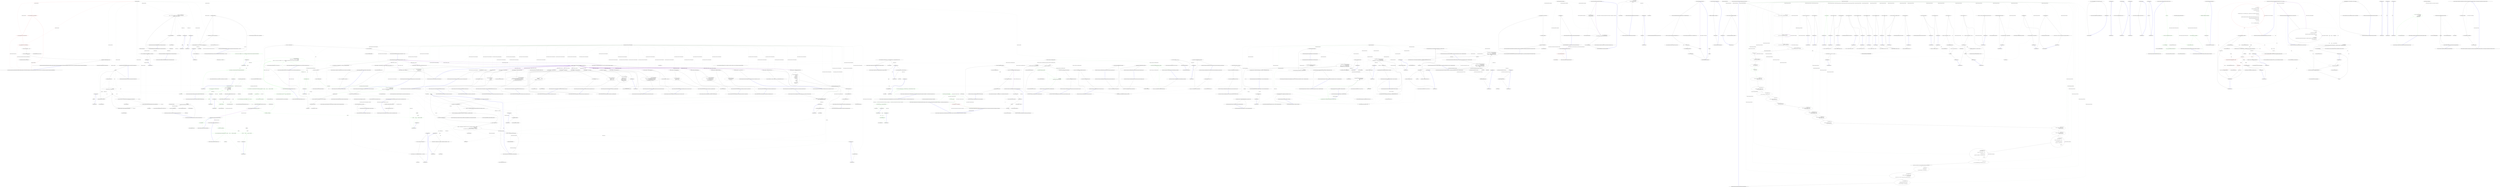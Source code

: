 digraph  {
n68 [label="Nancy.Routing.RouteCache", span=""];
n69 [label="Nancy.INancyModule", span=""];
n70 [label="Nancy.Routing.RouteDescription", span=""];
n0 [cluster="Nancy.Routing.RouteCache.RouteCache(Nancy.INancyModuleCatalog, Nancy.INancyContextFactory, Nancy.Routing.IRouteSegmentExtractor, Nancy.Routing.IRouteDescriptionProvider, Nancy.Culture.ICultureService, System.Collections.Generic.IEnumerable<Nancy.Routing.IRouteMetadataProvider>)", label="Entry Nancy.Routing.RouteCache.RouteCache(Nancy.INancyModuleCatalog, Nancy.INancyContextFactory, Nancy.Routing.IRouteSegmentExtractor, Nancy.Routing.IRouteDescriptionProvider, Nancy.Culture.ICultureService, System.Collections.Generic.IEnumerable<Nancy.Routing.IRouteMetadataProvider>)", span="26-26"];
n1 [cluster="Nancy.Routing.RouteCache.RouteCache(Nancy.INancyModuleCatalog, Nancy.INancyContextFactory, Nancy.Routing.IRouteSegmentExtractor, Nancy.Routing.IRouteDescriptionProvider, Nancy.Culture.ICultureService, System.Collections.Generic.IEnumerable<Nancy.Routing.IRouteMetadataProvider>)", color=red, community=0, label="2: this.routeSegmentExtractor = routeSegmentExtractor", span="28-28"];
n2 [cluster="Nancy.Routing.RouteCache.RouteCache(Nancy.INancyModuleCatalog, Nancy.INancyContextFactory, Nancy.Routing.IRouteSegmentExtractor, Nancy.Routing.IRouteDescriptionProvider, Nancy.Culture.ICultureService, System.Collections.Generic.IEnumerable<Nancy.Routing.IRouteMetadataProvider>)", color=red, community=0, label="2: this.routeDescriptionProvider = routeDescriptionProvider", span="29-29"];
n3 [cluster="Nancy.Routing.RouteCache.RouteCache(Nancy.INancyModuleCatalog, Nancy.INancyContextFactory, Nancy.Routing.IRouteSegmentExtractor, Nancy.Routing.IRouteDescriptionProvider, Nancy.Culture.ICultureService, System.Collections.Generic.IEnumerable<Nancy.Routing.IRouteMetadataProvider>)", color=red, community=0, label="2: this.routeMetadataProviders = routeMetadataProviders", span="30-30"];
n5 [cluster="Nancy.Routing.RouteCache.RouteCache(Nancy.INancyModuleCatalog, Nancy.INancyContextFactory, Nancy.Routing.IRouteSegmentExtractor, Nancy.Routing.IRouteDescriptionProvider, Nancy.Culture.ICultureService, System.Collections.Generic.IEnumerable<Nancy.Routing.IRouteMetadataProvider>)", label="var context = contextFactory.Create(request)", span="34-34"];
n6 [cluster="Nancy.Routing.RouteCache.RouteCache(Nancy.INancyModuleCatalog, Nancy.INancyContextFactory, Nancy.Routing.IRouteSegmentExtractor, Nancy.Routing.IRouteDescriptionProvider, Nancy.Culture.ICultureService, System.Collections.Generic.IEnumerable<Nancy.Routing.IRouteMetadataProvider>)", label="this.BuildCache(moduleCatalog.GetAllModules(context))", span="36-36"];
n4 [cluster="Nancy.Routing.RouteCache.RouteCache(Nancy.INancyModuleCatalog, Nancy.INancyContextFactory, Nancy.Routing.IRouteSegmentExtractor, Nancy.Routing.IRouteDescriptionProvider, Nancy.Culture.ICultureService, System.Collections.Generic.IEnumerable<Nancy.Routing.IRouteMetadataProvider>)", label="var request = new Request(''GET'', ''/'', ''http'')", span="32-32"];
n8 [cluster="Nancy.Request.Request(string, string, string)", label="Entry Nancy.Request.Request(string, string, string)", span="30-30"];
n9 [cluster="Nancy.INancyContextFactory.Create(Nancy.Request)", label="Entry Nancy.INancyContextFactory.Create(Nancy.Request)", span="11-11"];
n7 [cluster="Nancy.Routing.RouteCache.RouteCache(Nancy.INancyModuleCatalog, Nancy.INancyContextFactory, Nancy.Routing.IRouteSegmentExtractor, Nancy.Routing.IRouteDescriptionProvider, Nancy.Culture.ICultureService, System.Collections.Generic.IEnumerable<Nancy.Routing.IRouteMetadataProvider>)", label="Exit Nancy.Routing.RouteCache.RouteCache(Nancy.INancyModuleCatalog, Nancy.INancyContextFactory, Nancy.Routing.IRouteSegmentExtractor, Nancy.Routing.IRouteDescriptionProvider, Nancy.Culture.ICultureService, System.Collections.Generic.IEnumerable<Nancy.Routing.IRouteMetadataProvider>)", span="26-26"];
n10 [cluster="Nancy.INancyModuleCatalog.GetAllModules(Nancy.NancyContext)", label="Entry Nancy.INancyModuleCatalog.GetAllModules(Nancy.NancyContext)", span="15-15"];
n11 [cluster="Nancy.Routing.RouteCache.BuildCache(System.Collections.Generic.IEnumerable<Nancy.INancyModule>)", label="Entry Nancy.Routing.RouteCache.BuildCache(System.Collections.Generic.IEnumerable<Nancy.INancyModule>)", span="49-49"];
n12 [cluster="Nancy.Routing.RouteCache.IsEmpty()", label="Entry Nancy.Routing.RouteCache.IsEmpty()", span="44-44"];
n13 [cluster="Nancy.Routing.RouteCache.IsEmpty()", label="return !this.Values.SelectMany(r => r).Any();", span="46-46"];
n14 [cluster="Nancy.Routing.RouteCache.IsEmpty()", label="Exit Nancy.Routing.RouteCache.IsEmpty()", span="44-44"];
n15 [cluster="System.Collections.Generic.IEnumerable<TSource>.SelectMany<TSource, TResult>(System.Func<TSource, System.Collections.Generic.IEnumerable<TResult>>)", label="Entry System.Collections.Generic.IEnumerable<TSource>.SelectMany<TSource, TResult>(System.Func<TSource, System.Collections.Generic.IEnumerable<TResult>>)", span="0-0"];
n16 [cluster="System.Collections.Generic.IEnumerable<TSource>.Any<TSource>()", label="Entry System.Collections.Generic.IEnumerable<TSource>.Any<TSource>()", span="0-0"];
n17 [cluster="lambda expression", label="Entry lambda expression", span="46-46"];
n18 [cluster="lambda expression", label=r, span="46-46"];
n19 [cluster="lambda expression", label="Exit lambda expression", span="46-46"];
n20 [cluster="Nancy.Routing.RouteCache.BuildCache(System.Collections.Generic.IEnumerable<Nancy.INancyModule>)", label=modules, span="51-51"];
n21 [cluster="Nancy.Routing.RouteCache.BuildCache(System.Collections.Generic.IEnumerable<Nancy.INancyModule>)", label="var moduleType = module.GetType()", span="53-53"];
n28 [cluster="Nancy.Routing.RouteCache.BuildCache(System.Collections.Generic.IEnumerable<Nancy.INancyModule>)", label="Exit Nancy.Routing.RouteCache.BuildCache(System.Collections.Generic.IEnumerable<Nancy.INancyModule>)", span="49-49"];
n22 [cluster="Nancy.Routing.RouteCache.BuildCache(System.Collections.Generic.IEnumerable<Nancy.INancyModule>)", label="var routes =\r\n                    module.Routes.Select(r => r.Description).ToArray()", span="55-56"];
n24 [cluster="Nancy.Routing.RouteCache.BuildCache(System.Collections.Generic.IEnumerable<Nancy.INancyModule>)", label="routeDescription.Description = this.routeDescriptionProvider.GetDescription(module, routeDescription.Path)", span="60-60"];
n26 [cluster="Nancy.Routing.RouteCache.BuildCache(System.Collections.Generic.IEnumerable<Nancy.INancyModule>)", label="routeDescription.Metadata = this.GetRouteMetadata(module, routeDescription)", span="62-62"];
n29 [cluster="object.GetType()", label="Entry object.GetType()", span="0-0"];
n27 [cluster="Nancy.Routing.RouteCache.BuildCache(System.Collections.Generic.IEnumerable<Nancy.INancyModule>)", label="this.AddRoutesToCache(routes, moduleType)", span="65-65"];
n23 [cluster="Nancy.Routing.RouteCache.BuildCache(System.Collections.Generic.IEnumerable<Nancy.INancyModule>)", label=routes, span="58-58"];
n30 [cluster="Unk.Select", label="Entry Unk.Select", span=""];
n31 [cluster="Unk.ToArray", label="Entry Unk.ToArray", span=""];
n37 [cluster="lambda expression", label="Entry lambda expression", span="56-56"];
n25 [cluster="Nancy.Routing.RouteCache.BuildCache(System.Collections.Generic.IEnumerable<Nancy.INancyModule>)", label="routeDescription.Segments = this.routeSegmentExtractor.Extract(routeDescription.Path).ToArray()", span="61-61"];
n32 [cluster="Unk.GetDescription", label="Entry Unk.GetDescription", span=""];
n33 [cluster="Unk.Extract", label="Entry Unk.Extract", span=""];
n34 [cluster="System.Collections.Generic.IEnumerable<TSource>.ToArray<TSource>()", label="Entry System.Collections.Generic.IEnumerable<TSource>.ToArray<TSource>()", span="0-0"];
n35 [cluster="Unk.GetRouteMetadata", label="Entry Unk.GetRouteMetadata", span=""];
n36 [cluster="Unk.AddRoutesToCache", label="Entry Unk.AddRoutesToCache", span=""];
n38 [cluster="lambda expression", label="r.Description", span="56-56"];
n39 [cluster="lambda expression", label="Exit lambda expression", span="56-56"];
n40 [cluster="Nancy.Routing.RouteCache.GetRouteMetadata(Nancy.INancyModule, Nancy.Routing.RouteDescription)", label="Entry Nancy.Routing.RouteCache.GetRouteMetadata(Nancy.INancyModule, Nancy.Routing.RouteDescription)", span="69-69"];
n41 [cluster="Nancy.Routing.RouteCache.GetRouteMetadata(Nancy.INancyModule, Nancy.Routing.RouteDescription)", label="var data = this.routeMetadataProviders\r\n                .Select(x => new {Type = x.MetadataType, Data = x.GetMetadata(module, routeDescription)})\r\n                .ToDictionary(x => x.Type, x => x.Data)", span="71-73"];
n47 [cluster="lambda expression", label="new {Type = x.MetadataType, Data = x.GetMetadata(module, routeDescription)}", span="72-72"];
n42 [cluster="Nancy.Routing.RouteCache.GetRouteMetadata(Nancy.INancyModule, Nancy.Routing.RouteDescription)", label="return new RouteMetadata(data);", span="75-75"];
n44 [cluster="Unk.ToDictionary", label="Entry Unk.ToDictionary", span=""];
n46 [cluster="lambda expression", label="Entry lambda expression", span="72-72"];
n50 [cluster="lambda expression", label="Entry lambda expression", span="73-73"];
n53 [cluster="lambda expression", label="Entry lambda expression", span="73-73"];
n43 [cluster="Nancy.Routing.RouteCache.GetRouteMetadata(Nancy.INancyModule, Nancy.Routing.RouteDescription)", label="Exit Nancy.Routing.RouteCache.GetRouteMetadata(Nancy.INancyModule, Nancy.Routing.RouteDescription)", span="69-69"];
n45 [cluster="RouteMetadata.cstr", label="Entry RouteMetadata.cstr", span=""];
n48 [cluster="lambda expression", label="Exit lambda expression", span="72-72"];
n49 [cluster="Nancy.Routing.IRouteMetadataProvider.GetMetadata(Nancy.INancyModule, Nancy.Routing.RouteDescription)", label="Entry Nancy.Routing.IRouteMetadataProvider.GetMetadata(Nancy.INancyModule, Nancy.Routing.RouteDescription)", span="21-21"];
n51 [cluster="lambda expression", label="x.Type", span="73-73"];
n52 [cluster="lambda expression", label="Exit lambda expression", span="73-73"];
n54 [cluster="lambda expression", label="x.Data", span="73-73"];
n55 [cluster="lambda expression", label="Exit lambda expression", span="73-73"];
n56 [cluster="Nancy.Routing.RouteCache.AddRoutesToCache(System.Collections.Generic.IEnumerable<Nancy.Routing.RouteDescription>, System.Type)", label="Entry Nancy.Routing.RouteCache.AddRoutesToCache(System.Collections.Generic.IEnumerable<Nancy.Routing.RouteDescription>, System.Type)", span="78-78"];
n57 [cluster="Nancy.Routing.RouteCache.AddRoutesToCache(System.Collections.Generic.IEnumerable<Nancy.Routing.RouteDescription>, System.Type)", label="!this.ContainsKey(moduleType)", span="80-80"];
n58 [cluster="Nancy.Routing.RouteCache.AddRoutesToCache(System.Collections.Generic.IEnumerable<Nancy.Routing.RouteDescription>, System.Type)", label="this[moduleType] = new List<Tuple<int, RouteDescription>>()", span="82-82"];
n59 [cluster="Nancy.Routing.RouteCache.AddRoutesToCache(System.Collections.Generic.IEnumerable<Nancy.Routing.RouteDescription>, System.Type)", label="this[moduleType].AddRange(routes.Select((r, i) => new Tuple<int, RouteDescription>(i, r)))", span="85-85"];
n61 [cluster="System.Collections.Generic.Dictionary<TKey, TValue>.ContainsKey(TKey)", label="Entry System.Collections.Generic.Dictionary<TKey, TValue>.ContainsKey(TKey)", span="0-0"];
n62 [cluster="System.Collections.Generic.List<T>.List()", label="Entry System.Collections.Generic.List<T>.List()", span="0-0"];
n60 [cluster="Nancy.Routing.RouteCache.AddRoutesToCache(System.Collections.Generic.IEnumerable<Nancy.Routing.RouteDescription>, System.Type)", label="Exit Nancy.Routing.RouteCache.AddRoutesToCache(System.Collections.Generic.IEnumerable<Nancy.Routing.RouteDescription>, System.Type)", span="78-78"];
n63 [cluster="Unk.AddRange", label="Entry Unk.AddRange", span=""];
n64 [cluster="lambda expression", label="Entry lambda expression", span="85-85"];
n65 [cluster="lambda expression", label="new Tuple<int, RouteDescription>(i, r)", span="85-85"];
n66 [cluster="lambda expression", label="Exit lambda expression", span="85-85"];
n67 [cluster="System.Tuple<T1, T2>.Tuple(T1, T2)", label="Entry System.Tuple<T1, T2>.Tuple(T1, T2)", span="0-0"];
d1 [cluster="Nancy.ViewEngines.DefaultFileSystemReader.GetViewsWithSupportedExtensions(string, System.Collections.Generic.IEnumerable<string>)", color=green, community=0, label="0: return supportedViewExtensions\r\n                .SelectMany(extension => GetFilenames(path, extension))\r\n                .Distinct()\r\n                .Select(file => new Tuple<string, Func<StreamReader>>(file, () => new StreamReader(new FileStream(file, FileMode.Open, FileAccess.Read, FileShare.ReadWrite))))\r\n                .ToList();", span="20-24"];
d0 [cluster="Nancy.ViewEngines.DefaultFileSystemReader.GetViewsWithSupportedExtensions(string, System.Collections.Generic.IEnumerable<string>)", label="Entry Nancy.ViewEngines.DefaultFileSystemReader.GetViewsWithSupportedExtensions(string, System.Collections.Generic.IEnumerable<string>)", span="18-18"];
d10 [cluster="Nancy.ViewEngines.DefaultFileSystemReader.GetFilenames(string, string)", label="Entry Nancy.ViewEngines.DefaultFileSystemReader.GetFilenames(string, string)", span="27-27"];
d2 [cluster="Nancy.ViewEngines.DefaultFileSystemReader.GetViewsWithSupportedExtensions(string, System.Collections.Generic.IEnumerable<string>)", label="Exit Nancy.ViewEngines.DefaultFileSystemReader.GetViewsWithSupportedExtensions(string, System.Collections.Generic.IEnumerable<string>)", span="18-18"];
d4 [cluster="System.Collections.Generic.IEnumerable<TSource>.Distinct<TSource>()", label="Entry System.Collections.Generic.IEnumerable<TSource>.Distinct<TSource>()", span="0-0"];
d6 [cluster="Unk.ToList", label="Entry Unk.ToList", span=""];
d7 [cluster="lambda expression", label="Entry lambda expression", span="21-21"];
d11 [cluster="lambda expression", label="Entry lambda expression", span="23-23"];
d8 [cluster="lambda expression", color=green, community=0, label="0: GetFilenames(path, extension)", span="21-21"];
d24 [label=string, span=""];
d9 [cluster="lambda expression", label="Exit lambda expression", span="21-21"];
d12 [cluster="lambda expression", color=green, community=0, label="2: new Tuple<string, Func<StreamReader>>(file, () => new StreamReader(new FileStream(file, FileMode.Open, FileAccess.Read, FileShare.ReadWrite)))", span="23-23"];
d13 [cluster="lambda expression", label="Exit lambda expression", span="23-23"];
d16 [cluster="lambda expression", color=green, community=0, label="2: new StreamReader(new FileStream(file, FileMode.Open, FileAccess.Read, FileShare.ReadWrite))", span="23-23"];
d25 [label=string, span=""];
d15 [cluster="lambda expression", label="Entry lambda expression", span="23-23"];
d17 [cluster="lambda expression", label="Exit lambda expression", span="23-23"];
d18 [cluster="System.IO.StreamReader.StreamReader(System.IO.Stream)", label="Entry System.IO.StreamReader.StreamReader(System.IO.Stream)", span="0-0"];
d19 [cluster="System.IO.FileStream.FileStream(string, System.IO.FileMode, System.IO.FileAccess, System.IO.FileShare)", label="Entry System.IO.FileStream.FileStream(string, System.IO.FileMode, System.IO.FileAccess, System.IO.FileShare)", span="0-0"];
d20 [cluster="Nancy.ViewEngines.DefaultFileSystemReader.GetFilenames(string, string)", color=green, community=0, label="0: return Directory.GetFiles(path, string.Concat(''*.'', extension), SearchOption.AllDirectories);", span="29-29"];
d21 [cluster="Nancy.ViewEngines.DefaultFileSystemReader.GetFilenames(string, string)", label="Exit Nancy.ViewEngines.DefaultFileSystemReader.GetFilenames(string, string)", span="27-27"];
d22 [cluster="string.Concat(string, string)", label="Entry string.Concat(string, string)", span="0-0"];
d23 [cluster="System.IO.Directory.GetFiles(string, string, System.IO.SearchOption)", label="Entry System.IO.Directory.GetFiles(string, string, System.IO.SearchOption)", span="0-0"];
m0_6 [cluster="Nancy.ViewEngines.DefaultViewLocationCache.GetLocatedViews()", file="DefaultViewLocationCache.cs", label="Entry Nancy.ViewEngines.DefaultViewLocationCache.GetLocatedViews()", span="19-19"];
m0_7 [cluster="Nancy.ViewEngines.DefaultViewLocationCache.GetLocatedViews()", file="DefaultViewLocationCache.cs", label="var supportedViewExtensions =\r\n                GetSupportedViewExtensions()", span="21-22"];
m0_8 [cluster="Nancy.ViewEngines.DefaultViewLocationCache.GetLocatedViews()", file="DefaultViewLocationCache.cs", label="var viewsLocatedByProviders = \r\n                this.viewLocationProvider.GetLocatedViews(supportedViewExtensions)", span="24-25"];
m0_9 [cluster="Nancy.ViewEngines.DefaultViewLocationCache.GetLocatedViews()", file="DefaultViewLocationCache.cs", label="return viewsLocatedByProviders;", span="27-27"];
m0_10 [cluster="Nancy.ViewEngines.DefaultViewLocationCache.GetLocatedViews()", file="DefaultViewLocationCache.cs", label="Exit Nancy.ViewEngines.DefaultViewLocationCache.GetLocatedViews()", span="19-19"];
m0_12 [cluster="Nancy.ViewEngines.IViewLocationProvider.GetLocatedViews(System.Collections.Generic.IEnumerable<string>)", file="DefaultViewLocationCache.cs", label="Entry Nancy.ViewEngines.IViewLocationProvider.GetLocatedViews(System.Collections.Generic.IEnumerable<string>)", span="15-15"];
m0_24 [cluster="Unk.GetEnumerator", file="DefaultViewLocationCache.cs", label="Entry Unk.GetEnumerator", span=""];
m0_21 [cluster="Nancy.ViewEngines.DefaultViewLocationCache.GetEnumerator()", file="DefaultViewLocationCache.cs", label="Entry Nancy.ViewEngines.DefaultViewLocationCache.GetEnumerator()", span="37-37"];
m0_22 [cluster="Nancy.ViewEngines.DefaultViewLocationCache.GetEnumerator()", color=red, community=0, file="DefaultViewLocationCache.cs", label="1: return this.locatedViews.GetEnumerator();", span="39-39"];
m0_23 [cluster="Nancy.ViewEngines.DefaultViewLocationCache.GetEnumerator()", file="DefaultViewLocationCache.cs", label="Exit Nancy.ViewEngines.DefaultViewLocationCache.GetEnumerator()", span="37-37"];
m0_25 [cluster="Nancy.ViewEngines.DefaultViewLocationCache.System.Collections.IEnumerable.GetEnumerator()", file="DefaultViewLocationCache.cs", label="Entry Nancy.ViewEngines.DefaultViewLocationCache.System.Collections.IEnumerable.GetEnumerator()", span="42-42"];
m0_26 [cluster="Nancy.ViewEngines.DefaultViewLocationCache.System.Collections.IEnumerable.GetEnumerator()", file="DefaultViewLocationCache.cs", label="return GetEnumerator();", span="44-44"];
m0_27 [cluster="Nancy.ViewEngines.DefaultViewLocationCache.System.Collections.IEnumerable.GetEnumerator()", file="DefaultViewLocationCache.cs", label="Exit Nancy.ViewEngines.DefaultViewLocationCache.System.Collections.IEnumerable.GetEnumerator()", span="42-42"];
m0_11 [cluster="Unk.GetSupportedViewExtensions", file="DefaultViewLocationCache.cs", label="Entry Unk.GetSupportedViewExtensions", span=""];
m0_16 [cluster="Unk.SelectMany", file="DefaultViewLocationCache.cs", label="Entry Unk.SelectMany", span=""];
m0_5 [cluster="Unk.GetLocatedViews", file="DefaultViewLocationCache.cs", label="Entry Unk.GetLocatedViews", span=""];
m0_0 [cluster="Nancy.ViewEngines.DefaultViewLocationCache.DefaultViewLocationCache(Nancy.ViewEngines.IViewLocationProvider, System.Collections.Generic.IEnumerable<Nancy.ViewEngines.IViewEngine>)", file="DefaultViewLocationCache.cs", label="Entry Nancy.ViewEngines.DefaultViewLocationCache.DefaultViewLocationCache(Nancy.ViewEngines.IViewLocationProvider, System.Collections.Generic.IEnumerable<Nancy.ViewEngines.IViewEngine>)", span="12-12"];
m0_1 [cluster="Nancy.ViewEngines.DefaultViewLocationCache.DefaultViewLocationCache(Nancy.ViewEngines.IViewLocationProvider, System.Collections.Generic.IEnumerable<Nancy.ViewEngines.IViewEngine>)", file="DefaultViewLocationCache.cs", label="this.viewLocationProvider = viewLocationProvider", span="14-14"];
m0_2 [cluster="Nancy.ViewEngines.DefaultViewLocationCache.DefaultViewLocationCache(Nancy.ViewEngines.IViewLocationProvider, System.Collections.Generic.IEnumerable<Nancy.ViewEngines.IViewEngine>)", file="DefaultViewLocationCache.cs", label="this.viewEngines = viewEngines", span="15-15"];
m0_3 [cluster="Nancy.ViewEngines.DefaultViewLocationCache.DefaultViewLocationCache(Nancy.ViewEngines.IViewLocationProvider, System.Collections.Generic.IEnumerable<Nancy.ViewEngines.IViewEngine>)", file="DefaultViewLocationCache.cs", label="this.locatedViews = GetLocatedViews()", span="16-16"];
m0_4 [cluster="Nancy.ViewEngines.DefaultViewLocationCache.DefaultViewLocationCache(Nancy.ViewEngines.IViewLocationProvider, System.Collections.Generic.IEnumerable<Nancy.ViewEngines.IViewEngine>)", file="DefaultViewLocationCache.cs", label="Exit Nancy.ViewEngines.DefaultViewLocationCache.DefaultViewLocationCache(Nancy.ViewEngines.IViewLocationProvider, System.Collections.Generic.IEnumerable<Nancy.ViewEngines.IViewEngine>)", span="12-12"];
m0_13 [cluster="Nancy.ViewEngines.DefaultViewLocationCache.GetSupportedViewExtensions()", file="DefaultViewLocationCache.cs", label="Entry Nancy.ViewEngines.DefaultViewLocationCache.GetSupportedViewExtensions()", span="30-30"];
m0_14 [cluster="Nancy.ViewEngines.DefaultViewLocationCache.GetSupportedViewExtensions()", file="DefaultViewLocationCache.cs", label="return this.viewEngines\r\n                .SelectMany(engine => engine.Extensions)\r\n                .Distinct();", span="32-34"];
m0_15 [cluster="Nancy.ViewEngines.DefaultViewLocationCache.GetSupportedViewExtensions()", file="DefaultViewLocationCache.cs", label="Exit Nancy.ViewEngines.DefaultViewLocationCache.GetSupportedViewExtensions()", span="30-30"];
m0_18 [cluster="lambda expression", file="DefaultViewLocationCache.cs", label="Entry lambda expression", span="33-33"];
m0_19 [cluster="lambda expression", file="DefaultViewLocationCache.cs", label="engine.Extensions", span="33-33"];
m0_20 [cluster="lambda expression", file="DefaultViewLocationCache.cs", label="Exit lambda expression", span="33-33"];
m0_17 [cluster="Unk.Distinct", file="DefaultViewLocationCache.cs", label="Entry Unk.Distinct", span=""];
m0_28 [file="DefaultViewLocationCache.cs", label="Nancy.ViewEngines.DefaultViewLocationCache", span=""];
m1_4 [cluster="Nancy.StaticConfiguration.GetDebugMode()", file="DemoBootstrapper.cs", label="Entry Nancy.StaticConfiguration.GetDebugMode()", span="69-69"];
m1_5 [cluster="Nancy.StaticConfiguration.GetDebugMode()", file="DemoBootstrapper.cs", label="var assembly = AppDomainAssemblyTypeScanner.TypesOf<NancyModule>(true).FirstOrDefault().Assembly", span="73-73"];
m1_6 [cluster="Nancy.StaticConfiguration.GetDebugMode()", file="DemoBootstrapper.cs", label="var attributes = assembly.GetCustomAttributes(typeof(DebuggableAttribute), true)", span="75-75"];
m1_7 [cluster="Nancy.StaticConfiguration.GetDebugMode()", file="DemoBootstrapper.cs", label="attributes.Length == 0", span="77-77"];
m1_9 [cluster="Nancy.StaticConfiguration.GetDebugMode()", file="DemoBootstrapper.cs", label="var d = (DebuggableAttribute)attributes[0]", span="82-82"];
m1_8 [cluster="Nancy.StaticConfiguration.GetDebugMode()", file="DemoBootstrapper.cs", label="return false;", span="79-79"];
m1_10 [cluster="Nancy.StaticConfiguration.GetDebugMode()", file="DemoBootstrapper.cs", label="return d.IsJITTrackingEnabled;", span="84-84"];
m1_11 [cluster="Nancy.StaticConfiguration.GetDebugMode()", file="DemoBootstrapper.cs", label=Exception, span="86-86"];
m1_12 [cluster="Nancy.StaticConfiguration.GetDebugMode()", file="DemoBootstrapper.cs", label="return false;", span="89-89"];
m1_13 [cluster="Nancy.StaticConfiguration.GetDebugMode()", file="DemoBootstrapper.cs", label="Exit Nancy.StaticConfiguration.GetDebugMode()", span="69-69"];
m1_15 [cluster="System.Collections.Generic.IEnumerable<TSource>.FirstOrDefault<TSource>()", file="DemoBootstrapper.cs", label="Entry System.Collections.Generic.IEnumerable<TSource>.FirstOrDefault<TSource>()", span="0-0"];
m1_0 [cluster="Nancy.StaticConfiguration.StaticConfiguration()", file="DemoBootstrapper.cs", label="Entry Nancy.StaticConfiguration.StaticConfiguration()", span="15-15"];
m1_1 [cluster="Nancy.StaticConfiguration.StaticConfiguration()", file="DemoBootstrapper.cs", label="DisableCaches = DisableCaches = IsRunningDebug", span="17-17"];
m1_2 [cluster="Nancy.StaticConfiguration.StaticConfiguration()", file="DemoBootstrapper.cs", label="CaseSensitive = false", span="18-18"];
m1_3 [cluster="Nancy.StaticConfiguration.StaticConfiguration()", file="DemoBootstrapper.cs", label="Exit Nancy.StaticConfiguration.StaticConfiguration()", span="15-15"];
m1_14 [cluster="Nancy.Bootstrapper.AppDomainAssemblyTypeScanner.TypesOf<TType>(bool)", file="DemoBootstrapper.cs", label="Entry Nancy.Bootstrapper.AppDomainAssemblyTypeScanner.TypesOf<TType>(bool)", span="142-142"];
m1_16 [cluster="System.Reflection.Assembly.GetCustomAttributes(System.Type, bool)", file="DemoBootstrapper.cs", label="Entry System.Reflection.Assembly.GetCustomAttributes(System.Type, bool)", span="0-0"];
m2_1 [cluster="Nancy.Routing.IRouteMetadataProvider.GetMetadata(Nancy.INancyModule, Nancy.Routing.RouteDescription)", file="GenericFileResponse.cs", label="Exit Nancy.Routing.IRouteMetadataProvider.GetMetadata(Nancy.INancyModule, Nancy.Routing.RouteDescription)", span="21-21"];
m3_35 [cluster="Nancy.Tests.Unit.Responses.GenericFileResponseFixture.Should_set_status_code_to_ok()", file="GenericFileResponseFixture.cs", label="Entry Nancy.Tests.Unit.Responses.GenericFileResponseFixture.Should_set_status_code_to_ok()", span="85-85"];
m3_36 [cluster="Nancy.Tests.Unit.Responses.GenericFileResponseFixture.Should_set_status_code_to_ok()", file="GenericFileResponseFixture.cs", label="var response = new GenericFileResponse(this.imagePath, imageContentType)", span="88-88"];
m3_37 [cluster="Nancy.Tests.Unit.Responses.GenericFileResponseFixture.Should_set_status_code_to_ok()", file="GenericFileResponseFixture.cs", label="response.StatusCode.ShouldEqual(HttpStatusCode.OK)", span="91-91"];
m3_38 [cluster="Nancy.Tests.Unit.Responses.GenericFileResponseFixture.Should_set_status_code_to_ok()", file="GenericFileResponseFixture.cs", label="Exit Nancy.Tests.Unit.Responses.GenericFileResponseFixture.Should_set_status_code_to_ok()", span="85-85"];
m3_59 [cluster="System.IO.MemoryStream.Flush()", file="GenericFileResponseFixture.cs", label="Entry System.IO.MemoryStream.Flush()", span="0-0"];
m3_16 [cluster="Nancy.Tests.Unit.Responses.GenericFileResponseFixture.Should_set_status_code_to_not_found_when_file_name_is_null()", file="GenericFileResponseFixture.cs", label="Entry Nancy.Tests.Unit.Responses.GenericFileResponseFixture.Should_set_status_code_to_not_found_when_file_name_is_null()", span="35-35"];
m3_17 [cluster="Nancy.Tests.Unit.Responses.GenericFileResponseFixture.Should_set_status_code_to_not_found_when_file_name_is_null()", file="GenericFileResponseFixture.cs", label="var response = new GenericFileResponse(null, imageContentType)", span="38-38"];
m3_18 [cluster="Nancy.Tests.Unit.Responses.GenericFileResponseFixture.Should_set_status_code_to_not_found_when_file_name_is_null()", file="GenericFileResponseFixture.cs", label="response.StatusCode.ShouldEqual(HttpStatusCode.NotFound)", span="41-41"];
m3_19 [cluster="Nancy.Tests.Unit.Responses.GenericFileResponseFixture.Should_set_status_code_to_not_found_when_file_name_is_null()", file="GenericFileResponseFixture.cs", label="Exit Nancy.Tests.Unit.Responses.GenericFileResponseFixture.Should_set_status_code_to_not_found_when_file_name_is_null()", span="35-35"];
m3_8 [cluster="System.IO.Path.GetFullPath(string)", file="GenericFileResponseFixture.cs", label="Entry System.IO.Path.GetFullPath(string)", span="0-0"];
m3_7 [cluster="System.IO.Path.Combine(string, string, string)", file="GenericFileResponseFixture.cs", label="Entry System.IO.Path.Combine(string, string, string)", span="0-0"];
m3_0 [cluster="Nancy.Tests.Unit.Responses.GenericFileResponseFixture.GenericFileResponseFixture()", file="GenericFileResponseFixture.cs", label="Entry Nancy.Tests.Unit.Responses.GenericFileResponseFixture.GenericFileResponseFixture()", span="12-12"];
m3_1 [cluster="Nancy.Tests.Unit.Responses.GenericFileResponseFixture.GenericFileResponseFixture()", file="GenericFileResponseFixture.cs", label="var assemblyPath =\r\n                Path.GetDirectoryName(this.GetType().Assembly.Location)", span="14-15"];
m3_2 [cluster="Nancy.Tests.Unit.Responses.GenericFileResponseFixture.GenericFileResponseFixture()", color=green, community=0, file="GenericFileResponseFixture.cs", label="2: GenericFileResponse.RootPath = assemblyPath", span="17-17"];
m3_3 [cluster="Nancy.Tests.Unit.Responses.GenericFileResponseFixture.GenericFileResponseFixture()", color=green, community=1, file="GenericFileResponseFixture.cs", label="1: this.imagePath =\r\n                Path.GetFileName(this.GetType().Assembly.Location)", span="19-20"];
m3_4 [cluster="Nancy.Tests.Unit.Responses.GenericFileResponseFixture.GenericFileResponseFixture()", file="GenericFileResponseFixture.cs", label="Exit Nancy.Tests.Unit.Responses.GenericFileResponseFixture.GenericFileResponseFixture()", span="12-12"];
m3_15 [cluster="object.ShouldEqual(object)", file="GenericFileResponseFixture.cs", label="Entry object.ShouldEqual(object)", span="80-80"];
m3_6 [cluster="System.IO.Path.GetDirectoryName(string)", file="GenericFileResponseFixture.cs", label="Entry System.IO.Path.GetDirectoryName(string)", span="0-0"];
m3_48 [cluster="Nancy.Tests.Unit.Responses.GenericFileResponseFixture.Should_set_filename_property_to_filename()", file="GenericFileResponseFixture.cs", label="Entry Nancy.Tests.Unit.Responses.GenericFileResponseFixture.Should_set_filename_property_to_filename()", span="109-109"];
m3_49 [cluster="Nancy.Tests.Unit.Responses.GenericFileResponseFixture.Should_set_filename_property_to_filename()", file="GenericFileResponseFixture.cs", label="var response = new GenericFileResponse(this.imagePath, imageContentType)", span="112-112"];
m3_50 [cluster="Nancy.Tests.Unit.Responses.GenericFileResponseFixture.Should_set_filename_property_to_filename()", color=green, community=0, file="GenericFileResponseFixture.cs", label="0: response.Filename.ShouldEqual(Path.GetFileName(this.imagePath))", span="114-114"];
m3_51 [cluster="Nancy.Tests.Unit.Responses.GenericFileResponseFixture.Should_set_filename_property_to_filename()", file="GenericFileResponseFixture.cs", label="Exit Nancy.Tests.Unit.Responses.GenericFileResponseFixture.Should_set_filename_property_to_filename()", span="109-109"];
m3_14 [cluster="Nancy.Responses.GenericFileResponse.GenericFileResponse(string, string)", file="GenericFileResponseFixture.cs", label="Entry Nancy.Responses.GenericFileResponse.GenericFileResponse(string, string)", span="30-30"];
m3_10 [cluster="Nancy.Tests.Unit.Responses.GenericFileResponseFixture.Should_set_status_code_to_not_found_when_file_name_is_empty()", file="GenericFileResponseFixture.cs", label="Entry Nancy.Tests.Unit.Responses.GenericFileResponseFixture.Should_set_status_code_to_not_found_when_file_name_is_empty()", span="25-25"];
m3_11 [cluster="Nancy.Tests.Unit.Responses.GenericFileResponseFixture.Should_set_status_code_to_not_found_when_file_name_is_empty()", file="GenericFileResponseFixture.cs", label="var response = new GenericFileResponse(string.Empty, imageContentType)", span="28-28"];
m3_12 [cluster="Nancy.Tests.Unit.Responses.GenericFileResponseFixture.Should_set_status_code_to_not_found_when_file_name_is_empty()", file="GenericFileResponseFixture.cs", label="response.StatusCode.ShouldEqual(HttpStatusCode.NotFound)", span="31-31"];
m3_13 [cluster="Nancy.Tests.Unit.Responses.GenericFileResponseFixture.Should_set_status_code_to_not_found_when_file_name_is_empty()", file="GenericFileResponseFixture.cs", label="Exit Nancy.Tests.Unit.Responses.GenericFileResponseFixture.Should_set_status_code_to_not_found_when_file_name_is_empty()", span="25-25"];
m3_39 [cluster="Nancy.Tests.Unit.Responses.GenericFileResponseFixture.Should_return_file_unchanged()", file="GenericFileResponseFixture.cs", label="Entry Nancy.Tests.Unit.Responses.GenericFileResponseFixture.Should_return_file_unchanged()", span="95-95"];
m3_40 [cluster="Nancy.Tests.Unit.Responses.GenericFileResponseFixture.Should_return_file_unchanged()", file="GenericFileResponseFixture.cs", label="var expected = File.ReadAllBytes(this.imagePath)", span="98-98"];
m3_41 [cluster="Nancy.Tests.Unit.Responses.GenericFileResponseFixture.Should_return_file_unchanged()", file="GenericFileResponseFixture.cs", label="var response = new GenericFileResponse(this.imagePath, imageContentType)", span="99-99"];
m3_43 [cluster="Nancy.Tests.Unit.Responses.GenericFileResponseFixture.Should_return_file_unchanged()", file="GenericFileResponseFixture.cs", label="result.ShouldEqualSequence(expected)", span="105-105"];
m3_42 [cluster="Nancy.Tests.Unit.Responses.GenericFileResponseFixture.Should_return_file_unchanged()", file="GenericFileResponseFixture.cs", label="var result = GetResponseContents(response)", span="102-102"];
m3_44 [cluster="Nancy.Tests.Unit.Responses.GenericFileResponseFixture.Should_return_file_unchanged()", file="GenericFileResponseFixture.cs", label="Exit Nancy.Tests.Unit.Responses.GenericFileResponseFixture.Should_return_file_unchanged()", span="95-95"];
m3_58 [cluster="System.Action<T>.Invoke(T)", file="GenericFileResponseFixture.cs", label="Entry System.Action<T>.Invoke(T)", span="0-0"];
m3_30 [cluster="Nancy.Tests.Unit.Responses.GenericFileResponseFixture.Should_set_status_code_to_not_found_when_file_is_above_root_path()", file="GenericFileResponseFixture.cs", label="Entry Nancy.Tests.Unit.Responses.GenericFileResponseFixture.Should_set_status_code_to_not_found_when_file_is_above_root_path()", span="71-71"];
m3_31 [cluster="Nancy.Tests.Unit.Responses.GenericFileResponseFixture.Should_set_status_code_to_not_found_when_file_is_above_root_path()", file="GenericFileResponseFixture.cs", label="var path = \r\n                Path.Combine(this.imagePath, ''..'', ''..'')", span="74-75"];
m3_32 [cluster="Nancy.Tests.Unit.Responses.GenericFileResponseFixture.Should_set_status_code_to_not_found_when_file_is_above_root_path()", file="GenericFileResponseFixture.cs", label="var response = new GenericFileResponse(path, imageContentType)", span="78-78"];
m3_33 [cluster="Nancy.Tests.Unit.Responses.GenericFileResponseFixture.Should_set_status_code_to_not_found_when_file_is_above_root_path()", file="GenericFileResponseFixture.cs", label="response.StatusCode.ShouldEqual(HttpStatusCode.NotFound)", span="81-81"];
m3_34 [cluster="Nancy.Tests.Unit.Responses.GenericFileResponseFixture.Should_set_status_code_to_not_found_when_file_is_above_root_path()", file="GenericFileResponseFixture.cs", label="Exit Nancy.Tests.Unit.Responses.GenericFileResponseFixture.Should_set_status_code_to_not_found_when_file_is_above_root_path()", span="71-71"];
m3_25 [cluster="Nancy.Tests.Unit.Responses.GenericFileResponseFixture.Should_set_status_code_to_not_found_when_file_does_not_exist()", file="GenericFileResponseFixture.cs", label="Entry Nancy.Tests.Unit.Responses.GenericFileResponseFixture.Should_set_status_code_to_not_found_when_file_does_not_exist()", span="58-58"];
m3_26 [cluster="Nancy.Tests.Unit.Responses.GenericFileResponseFixture.Should_set_status_code_to_not_found_when_file_does_not_exist()", file="GenericFileResponseFixture.cs", label="var path = Path.Combine(''Resources'', ''thatsnotit.jpg'')", span="61-61"];
m3_27 [cluster="Nancy.Tests.Unit.Responses.GenericFileResponseFixture.Should_set_status_code_to_not_found_when_file_does_not_exist()", file="GenericFileResponseFixture.cs", label="var response = new GenericFileResponse(path, imageContentType)", span="64-64"];
m3_28 [cluster="Nancy.Tests.Unit.Responses.GenericFileResponseFixture.Should_set_status_code_to_not_found_when_file_does_not_exist()", file="GenericFileResponseFixture.cs", label="response.StatusCode.ShouldEqual(HttpStatusCode.NotFound)", span="67-67"];
m3_29 [cluster="Nancy.Tests.Unit.Responses.GenericFileResponseFixture.Should_set_status_code_to_not_found_when_file_does_not_exist()", file="GenericFileResponseFixture.cs", label="Exit Nancy.Tests.Unit.Responses.GenericFileResponseFixture.Should_set_status_code_to_not_found_when_file_does_not_exist()", span="58-58"];
m3_57 [cluster="System.IO.MemoryStream.MemoryStream()", file="GenericFileResponseFixture.cs", label="Entry System.IO.MemoryStream.MemoryStream()", span="0-0"];
m3_47 [cluster="System.Collections.Generic.IEnumerable<T>.ShouldEqualSequence<T>(System.Collections.Generic.IEnumerable<T>)", file="GenericFileResponseFixture.cs", label="Entry System.Collections.Generic.IEnumerable<T>.ShouldEqualSequence<T>(System.Collections.Generic.IEnumerable<T>)", span="95-95"];
m3_20 [cluster="Nancy.Tests.Unit.Responses.GenericFileResponseFixture.Should_set_status_code_to_not_found_when_file_name_does_not_contain_extension()", file="GenericFileResponseFixture.cs", label="Entry Nancy.Tests.Unit.Responses.GenericFileResponseFixture.Should_set_status_code_to_not_found_when_file_name_does_not_contain_extension()", span="45-45"];
m3_21 [cluster="Nancy.Tests.Unit.Responses.GenericFileResponseFixture.Should_set_status_code_to_not_found_when_file_name_does_not_contain_extension()", file="GenericFileResponseFixture.cs", label="var path = Path.Combine(''Resources'', ''zip'')", span="48-48"];
m3_22 [cluster="Nancy.Tests.Unit.Responses.GenericFileResponseFixture.Should_set_status_code_to_not_found_when_file_name_does_not_contain_extension()", file="GenericFileResponseFixture.cs", label="var response = new GenericFileResponse(path, imageContentType)", span="51-51"];
m3_23 [cluster="Nancy.Tests.Unit.Responses.GenericFileResponseFixture.Should_set_status_code_to_not_found_when_file_name_does_not_contain_extension()", file="GenericFileResponseFixture.cs", label="response.StatusCode.ShouldEqual(HttpStatusCode.NotFound)", span="54-54"];
m3_24 [cluster="Nancy.Tests.Unit.Responses.GenericFileResponseFixture.Should_set_status_code_to_not_found_when_file_name_does_not_contain_extension()", file="GenericFileResponseFixture.cs", label="Exit Nancy.Tests.Unit.Responses.GenericFileResponseFixture.Should_set_status_code_to_not_found_when_file_name_does_not_contain_extension()", span="45-45"];
m3_45 [cluster="System.IO.File.ReadAllBytes(string)", file="GenericFileResponseFixture.cs", label="Entry System.IO.File.ReadAllBytes(string)", span="0-0"];
m3_9 [cluster="System.IO.Path.Combine(string, string)", file="GenericFileResponseFixture.cs", label="Entry System.IO.Path.Combine(string, string)", span="0-0"];
m3_60 [cluster="System.IO.MemoryStream.ToArray()", file="GenericFileResponseFixture.cs", label="Entry System.IO.MemoryStream.ToArray()", span="0-0"];
m3_46 [cluster="Nancy.Tests.Unit.Responses.GenericFileResponseFixture.GetResponseContents(Nancy.Response)", file="GenericFileResponseFixture.cs", label="Entry Nancy.Tests.Unit.Responses.GenericFileResponseFixture.GetResponseContents(Nancy.Response)", span="118-118"];
m3_52 [cluster="Nancy.Tests.Unit.Responses.GenericFileResponseFixture.GetResponseContents(Nancy.Response)", file="GenericFileResponseFixture.cs", label="var ms = new MemoryStream()", span="120-120"];
m3_53 [cluster="Nancy.Tests.Unit.Responses.GenericFileResponseFixture.GetResponseContents(Nancy.Response)", file="GenericFileResponseFixture.cs", label="response.Contents(ms)", span="121-121"];
m3_54 [cluster="Nancy.Tests.Unit.Responses.GenericFileResponseFixture.GetResponseContents(Nancy.Response)", file="GenericFileResponseFixture.cs", label="ms.Flush()", span="122-122"];
m3_55 [cluster="Nancy.Tests.Unit.Responses.GenericFileResponseFixture.GetResponseContents(Nancy.Response)", file="GenericFileResponseFixture.cs", label="return ms.ToArray();", span="124-124"];
m3_56 [cluster="Nancy.Tests.Unit.Responses.GenericFileResponseFixture.GetResponseContents(Nancy.Response)", file="GenericFileResponseFixture.cs", label="Exit Nancy.Tests.Unit.Responses.GenericFileResponseFixture.GetResponseContents(Nancy.Response)", span="118-118"];
m3_61 [file="GenericFileResponseFixture.cs", label="Nancy.Tests.Unit.Responses.GenericFileResponseFixture", span=""];
m4_31 [cluster="Nancy.Routing.IRouteCacheProvider.GetCache()", file="MainModule.cs", label="Entry Nancy.Routing.IRouteCacheProvider.GetCache()", span="11-11"];
m4_64 [cluster="Nancy.Demo.Hosting.Aspnet.Models.RatPack.RatPack()", file="MainModule.cs", label="Entry Nancy.Demo.Hosting.Aspnet.Models.RatPack.RatPack()", span="2-2"];
m4_105 [cluster="Nancy.IResponseFormatter.AsXml<TModel>(TModel)", file="MainModule.cs", label="Entry Nancy.IResponseFormatter.AsXml<TModel>(TModel)", span="41-41"];
m4_79 [cluster="Nancy.Demo.Hosting.Aspnet.Models.SomeViewModel.SomeViewModel()", file="MainModule.cs", label="Entry Nancy.Demo.Hosting.Aspnet.Models.SomeViewModel.SomeViewModel()", span="2-2"];
m4_114 [cluster="string.IsNullOrEmpty(string)", file="MainModule.cs", label="Entry string.IsNullOrEmpty(string)", span="0-0"];
m4_47 [cluster="Unk.Format", file="MainModule.cs", label="Entry Unk.Format", span=""];
m4_126 [cluster="System.NotSupportedException.NotSupportedException(string)", file="MainModule.cs", label="Entry System.NotSupportedException.NotSupportedException(string)", span="0-0"];
m4_122 [cluster="Nancy.Demo.Hosting.Aspnet.Models.Payload.Payload(int, bool, string)", file="MainModule.cs", label="Entry Nancy.Demo.Hosting.Aspnet.Models.Payload.Payload(int, bool, string)", span="16-16"];
m4_144 [cluster="System.TimeSpan.FromSeconds(double)", file="MainModule.cs", label="Entry System.TimeSpan.FromSeconds(double)", span="0-0"];
m4_134 [cluster="Nancy.NancyModule.ValidateCsrfToken(System.TimeSpan?)", file="MainModule.cs", label="Entry Nancy.NancyModule.ValidateCsrfToken(System.TimeSpan?)", span="39-39"];
m4_0 [cluster="Nancy.Demo.Hosting.Aspnet.MainModule.MainModule(Nancy.Routing.IRouteCacheProvider)", file="MainModule.cs", label="Entry Nancy.Demo.Hosting.Aspnet.MainModule.MainModule(Nancy.Routing.IRouteCacheProvider)", span="9-9"];
m4_1 [cluster="Nancy.Demo.Hosting.Aspnet.MainModule.MainModule(Nancy.Routing.IRouteCacheProvider)", file="MainModule.cs", label="Get[''/''] = x =>{\r\n                return View[''routes.cshtml'', routeCacheProvider.GetCache()];\r\n            }", span="11-13"];
m4_2 [cluster="Nancy.Demo.Hosting.Aspnet.MainModule.MainModule(Nancy.Routing.IRouteCacheProvider)", file="MainModule.cs", label="Get[''/filtered'', r => true] = x => {\r\n                return ''This is a route with a filter that always returns true.'';\r\n            }", span="15-17"];
m4_3 [cluster="Nancy.Demo.Hosting.Aspnet.MainModule.MainModule(Nancy.Routing.IRouteCacheProvider)", file="MainModule.cs", label="Get[''/filtered'', r => false] = x => {\r\n                return ''This is also a route, but filtered out so should never be hit.'';\r\n            }", span="19-21"];
m4_4 [cluster="Nancy.Demo.Hosting.Aspnet.MainModule.MainModule(Nancy.Routing.IRouteCacheProvider)", file="MainModule.cs", label="Get[@''/(?<foo>\d{2,4})/{bar}''] = x => {\r\n                return string.Format(''foo: {0}<br/>bar: {1}'', x.foo, x.bar);\r\n            }", span="23-25"];
m4_5 [cluster="Nancy.Demo.Hosting.Aspnet.MainModule.MainModule(Nancy.Routing.IRouteCacheProvider)", file="MainModule.cs", label="Get[''/test''] = x => {\r\n                return ''Test'';\r\n            }", span="27-29"];
m4_6 [cluster="Nancy.Demo.Hosting.Aspnet.MainModule.MainModule(Nancy.Routing.IRouteCacheProvider)", file="MainModule.cs", label="Get[''/dotliquid''] = parameters => {\r\n                return View[''dot'', new { name = ''dot'' }];\r\n            }", span="31-33"];
m4_7 [cluster="Nancy.Demo.Hosting.Aspnet.MainModule.MainModule(Nancy.Routing.IRouteCacheProvider)", file="MainModule.cs", label="Get[''/javascript''] = x => {\r\n                return View[''javascript.html''];\r\n            }", span="35-37"];
m4_8 [cluster="Nancy.Demo.Hosting.Aspnet.MainModule.MainModule(Nancy.Routing.IRouteCacheProvider)", color=green, community=0, file="MainModule.cs", label="2: Get[''/static''] = x => {\r\n                return View[''static''];\r\n            }", span="39-41"];
m4_9 [cluster="Nancy.Demo.Hosting.Aspnet.MainModule.MainModule(Nancy.Routing.IRouteCacheProvider)", file="MainModule.cs", label="Get[''/razor''] = x => {\r\n                var model = new RatPack { FirstName = ''Frank'' };\r\n                return View[''razor.cshtml'', model];\r\n            }", span="43-46"];
m4_10 [cluster="Nancy.Demo.Hosting.Aspnet.MainModule.MainModule(Nancy.Routing.IRouteCacheProvider)", file="MainModule.cs", label="Get[''/razor-simple''] = x =>\r\n            {\r\n                var model = new RatPack { FirstName = ''Frank'' };\r\n                return View[''razor-simple.cshtml'', model];\r\n            }", span="48-52"];
m4_11 [cluster="Nancy.Demo.Hosting.Aspnet.MainModule.MainModule(Nancy.Routing.IRouteCacheProvider)", file="MainModule.cs", label="Get[''/razor-dynamic''] = x =>\r\n            {\r\n                return View[''razor.cshtml'', new { FirstName = ''Frank'' }];\r\n            }", span="54-57"];
m4_12 [cluster="Nancy.Demo.Hosting.Aspnet.MainModule.MainModule(Nancy.Routing.IRouteCacheProvider)", file="MainModule.cs", label="Get[''/ssve''] = x =>\r\n            {\r\n                var model = new RatPack { FirstName = ''You'' };\r\n                return View[''ssve.sshtml'', model];\r\n            }", span="59-63"];
m4_13 [cluster="Nancy.Demo.Hosting.Aspnet.MainModule.MainModule(Nancy.Routing.IRouteCacheProvider)", file="MainModule.cs", label="Get[''/viewmodelconvention''] = x => {\r\n                return View[new SomeViewModel()];\r\n            }", span="65-67"];
m4_14 [cluster="Nancy.Demo.Hosting.Aspnet.MainModule.MainModule(Nancy.Routing.IRouteCacheProvider)", file="MainModule.cs", label="Get[''/ndjango''] = x => {\r\n                var model = new RatPack { FirstName = ''Michael'' };\r\n                return View[''ndjango.django'', model];\r\n            }", span="69-72"];
m4_15 [cluster="Nancy.Demo.Hosting.Aspnet.MainModule.MainModule(Nancy.Routing.IRouteCacheProvider)", file="MainModule.cs", label="Get[''/ndjango-extends''] = x => {\r\n                var model = new RatPack { FirstName = ''Michael'' };\r\n                return View[''with-master.django'', model];\r\n            }", span="74-77"];
m4_16 [cluster="Nancy.Demo.Hosting.Aspnet.MainModule.MainModule(Nancy.Routing.IRouteCacheProvider)", file="MainModule.cs", label="Get[''/spark''] = x => {\r\n                var model = new RatPack { FirstName = ''Bright'' };\r\n                return View[''spark.spark'', model];\r\n            }", span="79-82"];
m4_17 [cluster="Nancy.Demo.Hosting.Aspnet.MainModule.MainModule(Nancy.Routing.IRouteCacheProvider)", file="MainModule.cs", label="Get[''/spark-anon''] = x =>\r\n            {\r\n                var model = new { FirstName = ''Anonymous'' };\r\n                return View[''anon.spark'', model];\r\n            }", span="84-88"];
m4_18 [cluster="Nancy.Demo.Hosting.Aspnet.MainModule.MainModule(Nancy.Routing.IRouteCacheProvider)", file="MainModule.cs", label="Get[''/json''] = x => {\r\n                var model = new RatPack { FirstName = ''Andy'' };\r\n                return Response.AsJson(model);\r\n            }", span="90-93"];
m4_19 [cluster="Nancy.Demo.Hosting.Aspnet.MainModule.MainModule(Nancy.Routing.IRouteCacheProvider)", file="MainModule.cs", label="Get[''/xml''] = x => {\r\n                var model = new RatPack { FirstName = ''Andy'' };\r\n                return Response.AsXml(model);\r\n            }", span="95-98"];
m4_20 [cluster="Nancy.Demo.Hosting.Aspnet.MainModule.MainModule(Nancy.Routing.IRouteCacheProvider)", file="MainModule.cs", label="Get[''/session''] = x => {\r\n                var value = Session[''moo''] ?? '''';\r\n\r\n                var output = ''Current session value is: '' + value;\r\n\r\n                if (String.IsNullOrEmpty(value.ToString()))\r\n                {\r\n                    Session[''moo''] = ''I've created a session!'';\r\n                }\r\n\r\n                return output;\r\n            }", span="100-111"];
m4_21 [cluster="Nancy.Demo.Hosting.Aspnet.MainModule.MainModule(Nancy.Routing.IRouteCacheProvider)", file="MainModule.cs", label="Get[''/sessionObject''] = x => {\r\n                var value = Session[''baa''] ?? ''null'';\r\n\r\n                var output = ''Current session value is: '' + value;\r\n\r\n                if (value.ToString() == ''null'')\r\n                {\r\n                    Session[''baa''] = new Payload(27, true, ''some random string value'');\r\n                }\r\n\r\n                return output;\r\n            }", span="113-124"];
m4_22 [cluster="Nancy.Demo.Hosting.Aspnet.MainModule.MainModule(Nancy.Routing.IRouteCacheProvider)", file="MainModule.cs", label="Get[''/error''] = x =>\r\n                {\r\n                    throw new NotSupportedException(''This is an exception thrown in a route.'');\r\n                }", span="126-129"];
m4_23 [cluster="Nancy.Demo.Hosting.Aspnet.MainModule.MainModule(Nancy.Routing.IRouteCacheProvider)", file="MainModule.cs", label="Get[''/csrf''] = x => this.View[''csrf'', new { Blurb = ''CSRF without an expiry using the 'session' token'' }]", span="131-131"];
m4_24 [cluster="Nancy.Demo.Hosting.Aspnet.MainModule.MainModule(Nancy.Routing.IRouteCacheProvider)", file="MainModule.cs", label="Post[''/csrf''] = x =>\r\n            {\r\n                this.ValidateCsrfToken();\r\n\r\n                return string.Format(''Hello {0}!'', Request.Form.Name);\r\n            }", span="133-138"];
m4_25 [cluster="Nancy.Demo.Hosting.Aspnet.MainModule.MainModule(Nancy.Routing.IRouteCacheProvider)", file="MainModule.cs", label="Get[''/csrfWithExpiry''] = x =>\r\n                {\r\n                    // Create a new one because we have an expiry to check\r\n                    this.CreateNewCsrfToken();\r\n\r\n                    return this.View[''csrf'', new { Blurb = ''You have 20 seconds to submit the page.. TICK TOCK :-)'' }];\r\n                }", span="140-146"];
m4_26 [cluster="Nancy.Demo.Hosting.Aspnet.MainModule.MainModule(Nancy.Routing.IRouteCacheProvider)", file="MainModule.cs", label="Post[''/csrfWithExpiry''] = x =>\r\n                {\r\n                    this.ValidateCsrfToken(TimeSpan.FromSeconds(20));\r\n\r\n                    return string.Format(''Hello {0}!'', Request.Form.Name);\r\n                }", span="148-153"];
m4_27 [cluster="Nancy.Demo.Hosting.Aspnet.MainModule.MainModule(Nancy.Routing.IRouteCacheProvider)", file="MainModule.cs", label="Exit Nancy.Demo.Hosting.Aspnet.MainModule.MainModule(Nancy.Routing.IRouteCacheProvider)", span="9-9"];
m4_140 [cluster="lambda expression", file="MainModule.cs", label="Entry lambda expression", span="148-153"];
m4_29 [cluster="lambda expression", file="MainModule.cs", label="return View[''routes.cshtml'', routeCacheProvider.GetCache()];", span="12-12"];
m4_45 [cluster="lambda expression", file="MainModule.cs", label="return string.Format(''foo: {0}<br/>bar: {1}'', x.foo, x.bar);", span="24-24"];
m4_28 [cluster="lambda expression", file="MainModule.cs", label="Entry lambda expression", span="11-13"];
m4_30 [cluster="lambda expression", file="MainModule.cs", label="Exit lambda expression", span="11-13"];
m4_32 [cluster="lambda expression", file="MainModule.cs", label="Entry lambda expression", span="15-15"];
m4_33 [cluster="lambda expression", file="MainModule.cs", label=true, span="15-15"];
m4_34 [cluster="lambda expression", file="MainModule.cs", label="Exit lambda expression", span="15-15"];
m4_35 [cluster="lambda expression", file="MainModule.cs", label="Entry lambda expression", span="15-17"];
m4_36 [cluster="lambda expression", file="MainModule.cs", label="return ''This is a route with a filter that always returns true.'';", span="16-16"];
m4_37 [cluster="lambda expression", file="MainModule.cs", label="Exit lambda expression", span="15-17"];
m4_38 [cluster="lambda expression", file="MainModule.cs", label="Entry lambda expression", span="19-19"];
m4_39 [cluster="lambda expression", file="MainModule.cs", label=false, span="19-19"];
m4_40 [cluster="lambda expression", file="MainModule.cs", label="Exit lambda expression", span="19-19"];
m4_41 [cluster="lambda expression", file="MainModule.cs", label="Entry lambda expression", span="19-21"];
m4_42 [cluster="lambda expression", file="MainModule.cs", label="return ''This is also a route, but filtered out so should never be hit.'';", span="20-20"];
m4_43 [cluster="lambda expression", file="MainModule.cs", label="Exit lambda expression", span="19-21"];
m4_44 [cluster="lambda expression", file="MainModule.cs", label="Entry lambda expression", span="23-25"];
m4_46 [cluster="lambda expression", file="MainModule.cs", label="Exit lambda expression", span="23-25"];
m4_48 [cluster="lambda expression", file="MainModule.cs", label="Entry lambda expression", span="27-29"];
m4_49 [cluster="lambda expression", file="MainModule.cs", label="return ''Test'';", span="28-28"];
m4_50 [cluster="lambda expression", file="MainModule.cs", label="Exit lambda expression", span="27-29"];
m4_51 [cluster="lambda expression", file="MainModule.cs", label="Entry lambda expression", span="31-33"];
m4_52 [cluster="lambda expression", file="MainModule.cs", label="return View[''dot'', new { name = ''dot'' }];", span="32-32"];
m4_53 [cluster="lambda expression", file="MainModule.cs", label="Exit lambda expression", span="31-33"];
m4_54 [cluster="lambda expression", file="MainModule.cs", label="Entry lambda expression", span="35-37"];
m4_55 [cluster="lambda expression", file="MainModule.cs", label="return View[''javascript.html''];", span="36-36"];
m4_56 [cluster="lambda expression", file="MainModule.cs", label="Exit lambda expression", span="35-37"];
m4_57 [cluster="lambda expression", file="MainModule.cs", label="Entry lambda expression", span="39-41"];
m4_58 [cluster="lambda expression", color=green, community=0, file="MainModule.cs", label="2: return View[''static''];", span="40-40"];
m4_59 [cluster="lambda expression", file="MainModule.cs", label="Exit lambda expression", span="39-41"];
m4_60 [cluster="lambda expression", file="MainModule.cs", label="Entry lambda expression", span="43-46"];
m4_61 [cluster="lambda expression", file="MainModule.cs", label="var model = new RatPack { FirstName = ''Frank'' }", span="44-44"];
m4_62 [cluster="lambda expression", file="MainModule.cs", label="return View[''razor.cshtml'', model];", span="45-45"];
m4_63 [cluster="lambda expression", file="MainModule.cs", label="Exit lambda expression", span="43-46"];
m4_65 [cluster="lambda expression", file="MainModule.cs", label="Entry lambda expression", span="48-52"];
m4_66 [cluster="lambda expression", file="MainModule.cs", label="var model = new RatPack { FirstName = ''Frank'' }", span="50-50"];
m4_67 [cluster="lambda expression", file="MainModule.cs", label="return View[''razor-simple.cshtml'', model];", span="51-51"];
m4_68 [cluster="lambda expression", file="MainModule.cs", label="Exit lambda expression", span="48-52"];
m4_69 [cluster="lambda expression", file="MainModule.cs", label="Entry lambda expression", span="54-57"];
m4_70 [cluster="lambda expression", file="MainModule.cs", label="return View[''razor.cshtml'', new { FirstName = ''Frank'' }];", span="56-56"];
m4_71 [cluster="lambda expression", file="MainModule.cs", label="Exit lambda expression", span="54-57"];
m4_72 [cluster="lambda expression", file="MainModule.cs", label="Entry lambda expression", span="59-63"];
m4_73 [cluster="lambda expression", file="MainModule.cs", label="var model = new RatPack { FirstName = ''You'' }", span="61-61"];
m4_74 [cluster="lambda expression", file="MainModule.cs", label="return View[''ssve.sshtml'', model];", span="62-62"];
m4_75 [cluster="lambda expression", file="MainModule.cs", label="Exit lambda expression", span="59-63"];
m4_76 [cluster="lambda expression", file="MainModule.cs", label="Entry lambda expression", span="65-67"];
m4_77 [cluster="lambda expression", file="MainModule.cs", label="return View[new SomeViewModel()];", span="66-66"];
m4_78 [cluster="lambda expression", file="MainModule.cs", label="Exit lambda expression", span="65-67"];
m4_80 [cluster="lambda expression", file="MainModule.cs", label="Entry lambda expression", span="69-72"];
m4_81 [cluster="lambda expression", file="MainModule.cs", label="var model = new RatPack { FirstName = ''Michael'' }", span="70-70"];
m4_82 [cluster="lambda expression", file="MainModule.cs", label="return View[''ndjango.django'', model];", span="71-71"];
m4_83 [cluster="lambda expression", file="MainModule.cs", label="Exit lambda expression", span="69-72"];
m4_84 [cluster="lambda expression", file="MainModule.cs", label="Entry lambda expression", span="74-77"];
m4_85 [cluster="lambda expression", file="MainModule.cs", label="var model = new RatPack { FirstName = ''Michael'' }", span="75-75"];
m4_86 [cluster="lambda expression", file="MainModule.cs", label="return View[''with-master.django'', model];", span="76-76"];
m4_87 [cluster="lambda expression", file="MainModule.cs", label="Exit lambda expression", span="74-77"];
m4_88 [cluster="lambda expression", file="MainModule.cs", label="Entry lambda expression", span="79-82"];
m4_89 [cluster="lambda expression", file="MainModule.cs", label="var model = new RatPack { FirstName = ''Bright'' }", span="80-80"];
m4_90 [cluster="lambda expression", file="MainModule.cs", label="return View[''spark.spark'', model];", span="81-81"];
m4_91 [cluster="lambda expression", file="MainModule.cs", label="Exit lambda expression", span="79-82"];
m4_92 [cluster="lambda expression", file="MainModule.cs", label="Entry lambda expression", span="84-88"];
m4_93 [cluster="lambda expression", file="MainModule.cs", label="var model = new { FirstName = ''Anonymous'' }", span="86-86"];
m4_94 [cluster="lambda expression", file="MainModule.cs", label="return View[''anon.spark'', model];", span="87-87"];
m4_95 [cluster="lambda expression", file="MainModule.cs", label="Exit lambda expression", span="84-88"];
m4_96 [cluster="lambda expression", file="MainModule.cs", label="Entry lambda expression", span="90-93"];
m4_97 [cluster="lambda expression", file="MainModule.cs", label="var model = new RatPack { FirstName = ''Andy'' }", span="91-91"];
m4_98 [cluster="lambda expression", file="MainModule.cs", label="return Response.AsJson(model);", span="92-92"];
m4_99 [cluster="lambda expression", file="MainModule.cs", label="Exit lambda expression", span="90-93"];
m4_101 [cluster="lambda expression", file="MainModule.cs", label="Entry lambda expression", span="95-98"];
m4_102 [cluster="lambda expression", file="MainModule.cs", label="var model = new RatPack { FirstName = ''Andy'' }", span="96-96"];
m4_103 [cluster="lambda expression", file="MainModule.cs", label="return Response.AsXml(model);", span="97-97"];
m4_104 [cluster="lambda expression", file="MainModule.cs", label="Exit lambda expression", span="95-98"];
m4_106 [cluster="lambda expression", file="MainModule.cs", label="Entry lambda expression", span="100-111"];
m4_107 [cluster="lambda expression", file="MainModule.cs", label="var value = Session[''moo''] ?? ''''", span="101-101"];
m4_108 [cluster="lambda expression", file="MainModule.cs", label="var output = ''Current session value is: '' + value", span="103-103"];
m4_109 [cluster="lambda expression", file="MainModule.cs", label="String.IsNullOrEmpty(value.ToString())", span="105-105"];
m4_111 [cluster="lambda expression", file="MainModule.cs", label="return output;", span="110-110"];
m4_110 [cluster="lambda expression", file="MainModule.cs", label="Session[''moo''] = ''I've created a session!''", span="107-107"];
m4_112 [cluster="lambda expression", file="MainModule.cs", label="Exit lambda expression", span="100-111"];
m4_115 [cluster="lambda expression", file="MainModule.cs", label="Entry lambda expression", span="113-124"];
m4_116 [cluster="lambda expression", file="MainModule.cs", label="var value = Session[''baa''] ?? ''null''", span="114-114"];
m4_117 [cluster="lambda expression", file="MainModule.cs", label="var output = ''Current session value is: '' + value", span="116-116"];
m4_118 [cluster="lambda expression", file="MainModule.cs", label="value.ToString() == ''null''", span="118-118"];
m4_120 [cluster="lambda expression", file="MainModule.cs", label="return output;", span="123-123"];
m4_119 [cluster="lambda expression", file="MainModule.cs", label="Session[''baa''] = new Payload(27, true, ''some random string value'')", span="120-120"];
m4_121 [cluster="lambda expression", file="MainModule.cs", label="Exit lambda expression", span="113-124"];
m4_123 [cluster="lambda expression", file="MainModule.cs", label="Entry lambda expression", span="126-129"];
m4_124 [cluster="lambda expression", file="MainModule.cs", label="throw new NotSupportedException(''This is an exception thrown in a route.'');", span="128-128"];
m4_125 [cluster="lambda expression", file="MainModule.cs", label="Exit lambda expression", span="126-129"];
m4_127 [cluster="lambda expression", file="MainModule.cs", label="Entry lambda expression", span="131-131"];
m4_128 [cluster="lambda expression", file="MainModule.cs", label="this.View[''csrf'', new { Blurb = ''CSRF without an expiry using the 'session' token'' }]", span="131-131"];
m4_129 [cluster="lambda expression", file="MainModule.cs", label="Exit lambda expression", span="131-131"];
m4_130 [cluster="lambda expression", file="MainModule.cs", label="Entry lambda expression", span="133-138"];
m4_131 [cluster="lambda expression", file="MainModule.cs", label="this.ValidateCsrfToken()", span="135-135"];
m4_132 [cluster="lambda expression", file="MainModule.cs", label="return string.Format(''Hello {0}!'', Request.Form.Name);", span="137-137"];
m4_133 [cluster="lambda expression", file="MainModule.cs", label="Exit lambda expression", span="133-138"];
m4_135 [cluster="lambda expression", file="MainModule.cs", label="Entry lambda expression", span="140-146"];
m4_136 [cluster="lambda expression", file="MainModule.cs", label="this.CreateNewCsrfToken()", span="143-143"];
m4_137 [cluster="lambda expression", file="MainModule.cs", label="return this.View[''csrf'', new { Blurb = ''You have 20 seconds to submit the page.. TICK TOCK :-)'' }];", span="145-145"];
m4_138 [cluster="lambda expression", file="MainModule.cs", label="Exit lambda expression", span="140-146"];
m4_141 [cluster="lambda expression", file="MainModule.cs", label="this.ValidateCsrfToken(TimeSpan.FromSeconds(20))", span="150-150"];
m4_142 [cluster="lambda expression", file="MainModule.cs", label="return string.Format(''Hello {0}!'', Request.Form.Name);", span="152-152"];
m4_143 [cluster="lambda expression", file="MainModule.cs", label="Exit lambda expression", span="148-153"];
m4_139 [cluster="Nancy.NancyModule.CreateNewCsrfToken()", file="MainModule.cs", label="Entry Nancy.NancyModule.CreateNewCsrfToken()", span="18-18"];
m4_113 [cluster="object.ToString()", file="MainModule.cs", label="Entry object.ToString()", span="0-0"];
m4_100 [cluster="Nancy.IResponseFormatter.AsJson<TModel>(TModel)", file="MainModule.cs", label="Entry Nancy.IResponseFormatter.AsJson<TModel>(TModel)", span="31-31"];
m4_145 [file="MainModule.cs", label="Nancy.Demo.Hosting.Aspnet.MainModule", span=""];
m4_146 [file="MainModule.cs", label="Nancy.Routing.IRouteCacheProvider", span=""];
m5_10 [cluster="Nancy.ViewEngines.Spark.NancyViewFolder.ConvertPath(string)", file="NancyViewFolder.cs", label="Entry Nancy.ViewEngines.Spark.NancyViewFolder.ConvertPath(string)", span="48-48"];
m5_39 [cluster="Nancy.ViewEngines.Spark.NancyViewFolder.ConvertPath(string)", color=green, community=0, file="NancyViewFolder.cs", label="2: return path.Replace(@''\'', ''/'');", span="50-50"];
m5_40 [cluster="Nancy.ViewEngines.Spark.NancyViewFolder.ConvertPath(string)", file="NancyViewFolder.cs", label="Exit Nancy.ViewEngines.Spark.NancyViewFolder.ConvertPath(string)", span="48-48"];
m5_35 [cluster="Unk.Any", file="NancyViewFolder.cs", label="Entry Unk.Any", span=""];
m5_27 [cluster="string.StartsWith(string)", file="NancyViewFolder.cs", label="Entry string.StartsWith(string)", span="0-0"];
m5_3 [cluster="Nancy.ViewEngines.Spark.NancyViewFolder.GetViewSource(string)", file="NancyViewFolder.cs", label="Entry Nancy.ViewEngines.Spark.NancyViewFolder.GetViewSource(string)", span="18-18"];
m5_4 [cluster="Nancy.ViewEngines.Spark.NancyViewFolder.GetViewSource(string)", color=green, community=0, file="NancyViewFolder.cs", label="1: var searchPath = ConvertPath(path)", span="20-20"];
m5_5 [cluster="Nancy.ViewEngines.Spark.NancyViewFolder.GetViewSource(string)", color=green, community=0, file="NancyViewFolder.cs", label="2: var viewLocationResult = this.viewEngineStartupContext.ViewLocationResults.FirstOrDefault(v => v.Location + ''/'' + v.Name + ''.'' + v.Extension == searchPath)", span="22-22"];
m5_7 [cluster="Nancy.ViewEngines.Spark.NancyViewFolder.GetViewSource(string)", color=green, community=0, file="NancyViewFolder.cs", label="2: throw new FileNotFoundException(string.Format(''Template {0} not found'', path), path);", span="26-26"];
m5_6 [cluster="Nancy.ViewEngines.Spark.NancyViewFolder.GetViewSource(string)", color=green, community=0, file="NancyViewFolder.cs", label="2: viewLocationResult == null", span="24-24"];
m5_8 [cluster="Nancy.ViewEngines.Spark.NancyViewFolder.GetViewSource(string)", color=green, community=0, file="NancyViewFolder.cs", label="2: return new NancyViewFile(viewLocationResult);", span="29-29"];
m5_9 [cluster="Nancy.ViewEngines.Spark.NancyViewFolder.GetViewSource(string)", file="NancyViewFolder.cs", label="Exit Nancy.ViewEngines.Spark.NancyViewFolder.GetViewSource(string)", span="18-18"];
m5_46 [cluster="Nancy.ViewEngines.Spark.NancyViewFolder.NancyViewFile.OpenViewStream()", file="NancyViewFolder.cs", label="Entry Nancy.ViewEngines.Spark.NancyViewFolder.NancyViewFile.OpenViewStream()", span="69-69"];
m5_47 [cluster="Nancy.ViewEngines.Spark.NancyViewFolder.NancyViewFile.OpenViewStream()", color=green, community=0, file="NancyViewFolder.cs", label="0: string view", span="71-71"];
m5_48 [cluster="Nancy.ViewEngines.Spark.NancyViewFolder.NancyViewFile.OpenViewStream()", color=green, community=0, file="NancyViewFolder.cs", label="1: var reader = this.viewLocationResult.Contents.Invoke()", span="72-72"];
m5_49 [cluster="Nancy.ViewEngines.Spark.NancyViewFolder.NancyViewFile.OpenViewStream()", color=green, community=0, file="NancyViewFolder.cs", label="1: view = reader.ReadToEnd()", span="74-74"];
m5_50 [cluster="Nancy.ViewEngines.Spark.NancyViewFolder.NancyViewFile.OpenViewStream()", color=green, community=0, file="NancyViewFolder.cs", label="0: return new MemoryStream(Encoding.UTF8.GetBytes(view));", span="77-77"];
m5_51 [cluster="Nancy.ViewEngines.Spark.NancyViewFolder.NancyViewFile.OpenViewStream()", file="NancyViewFolder.cs", label="Exit Nancy.ViewEngines.Spark.NancyViewFolder.NancyViewFile.OpenViewStream()", span="69-69"];
m5_13 [cluster="string.Format(string, object)", file="NancyViewFolder.cs", label="Entry string.Format(string, object)", span="0-0"];
m5_54 [cluster="System.IO.MemoryStream.MemoryStream(byte[])", file="NancyViewFolder.cs", label="Entry System.IO.MemoryStream.MemoryStream(byte[])", span="0-0"];
m5_41 [cluster="string.Replace(string, string)", file="NancyViewFolder.cs", label="Entry string.Replace(string, string)", span="0-0"];
m5_12 [cluster="System.IO.FileNotFoundException.FileNotFoundException(string, string)", file="NancyViewFolder.cs", label="Entry System.IO.FileNotFoundException.FileNotFoundException(string, string)", span="0-0"];
m5_21 [cluster="Unk.Where", file="NancyViewFolder.cs", label="Entry Unk.Where", span=""];
m5_14 [cluster="NancyViewFile.cstr", file="NancyViewFolder.cs", label="Entry NancyViewFile.cstr", span=""];
m5_42 [cluster="Nancy.ViewEngines.Spark.NancyViewFolder.NancyViewFile.NancyViewFile(Nancy.ViewEngines.ViewLocationResult)", file="NancyViewFolder.cs", label="Entry Nancy.ViewEngines.Spark.NancyViewFolder.NancyViewFile.NancyViewFile(Nancy.ViewEngines.ViewLocationResult)", span="58-58"];
m5_43 [cluster="Nancy.ViewEngines.Spark.NancyViewFolder.NancyViewFile.NancyViewFile(Nancy.ViewEngines.ViewLocationResult)", color=green, community=0, file="NancyViewFolder.cs", label="2: this.viewLocationResult = viewLocationResult", span="60-60"];
m5_44 [cluster="Nancy.ViewEngines.Spark.NancyViewFolder.NancyViewFile.NancyViewFile(Nancy.ViewEngines.ViewLocationResult)", color=green, community=0, file="NancyViewFolder.cs", label="2: this.created = DateTime.Now.Ticks", span="61-61"];
m5_45 [cluster="Nancy.ViewEngines.Spark.NancyViewFolder.NancyViewFile.NancyViewFile(Nancy.ViewEngines.ViewLocationResult)", file="NancyViewFolder.cs", label="Exit Nancy.ViewEngines.Spark.NancyViewFolder.NancyViewFile.NancyViewFile(Nancy.ViewEngines.ViewLocationResult)", span="58-58"];
m5_31 [cluster="Nancy.ViewEngines.Spark.NancyViewFolder.HasView(string)", file="NancyViewFolder.cs", label="Entry Nancy.ViewEngines.Spark.NancyViewFolder.HasView(string)", span="41-41"];
m5_32 [cluster="Nancy.ViewEngines.Spark.NancyViewFolder.HasView(string)", color=green, community=0, file="NancyViewFolder.cs", label="2: var searchPath = ConvertPath(path)", span="43-43"];
m5_33 [cluster="Nancy.ViewEngines.Spark.NancyViewFolder.HasView(string)", color=green, community=0, file="NancyViewFolder.cs", label="2: return this.viewEngineStartupContext.ViewLocationResults.Any(v => v.Location + ''/'' + v.Name + ''.'' + v.Extension == searchPath);", span="45-45"];
m5_34 [cluster="Nancy.ViewEngines.Spark.NancyViewFolder.HasView(string)", file="NancyViewFolder.cs", label="Exit Nancy.ViewEngines.Spark.NancyViewFolder.HasView(string)", span="41-41"];
m5_0 [cluster="Nancy.ViewEngines.Spark.NancyViewFolder.NancyViewFolder(Nancy.ViewEngines.ViewEngineStartupContext)", file="NancyViewFolder.cs", label="Entry Nancy.ViewEngines.Spark.NancyViewFolder.NancyViewFolder(Nancy.ViewEngines.ViewEngineStartupContext)", span="13-13"];
m5_1 [cluster="Nancy.ViewEngines.Spark.NancyViewFolder.NancyViewFolder(Nancy.ViewEngines.ViewEngineStartupContext)", color=green, community=0, file="NancyViewFolder.cs", label="1: this.viewEngineStartupContext = viewEngineStartupContext", span="15-15"];
m5_2 [cluster="Nancy.ViewEngines.Spark.NancyViewFolder.NancyViewFolder(Nancy.ViewEngines.ViewEngineStartupContext)", file="NancyViewFolder.cs", label="Exit Nancy.ViewEngines.Spark.NancyViewFolder.NancyViewFolder(Nancy.ViewEngines.ViewEngineStartupContext)", span="13-13"];
m5_36 [cluster="lambda expression", file="NancyViewFolder.cs", label="Entry lambda expression", span="45-45"];
m5_16 [cluster="lambda expression", color=green, community=0, file="NancyViewFolder.cs", label="1: v.Location + ''/'' + v.Name + ''.'' + v.Extension == searchPath", span="22-22"];
m5_15 [cluster="lambda expression", file="NancyViewFolder.cs", label="Entry lambda expression", span="22-22"];
m5_17 [cluster="lambda expression", file="NancyViewFolder.cs", label="Exit lambda expression", span="22-22"];
m5_24 [cluster="lambda expression", file="NancyViewFolder.cs", label="Entry lambda expression", span="36-36"];
m5_28 [cluster="lambda expression", file="NancyViewFolder.cs", label="Entry lambda expression", span="37-37"];
m5_25 [cluster="lambda expression", color=green, community=0, file="NancyViewFolder.cs", label="2: v.Location.StartsWith(path)", span="36-36"];
m5_26 [cluster="lambda expression", file="NancyViewFolder.cs", label="Exit lambda expression", span="36-36"];
m5_29 [cluster="lambda expression", color=green, community=2, file="NancyViewFolder.cs", label="1: v.Location", span="37-37"];
m5_30 [cluster="lambda expression", file="NancyViewFolder.cs", label="Exit lambda expression", span="37-37"];
m5_37 [cluster="lambda expression", color=green, community=0, file="NancyViewFolder.cs", label="2: v.Location + ''/'' + v.Name + ''.'' + v.Extension == searchPath", span="45-45"];
m5_38 [cluster="lambda expression", file="NancyViewFolder.cs", label="Exit lambda expression", span="45-45"];
m5_11 [cluster="Unk.FirstOrDefault", file="NancyViewFolder.cs", label="Entry Unk.FirstOrDefault", span=""];
m5_55 [cluster="System.Text.Encoding.GetBytes(string)", file="NancyViewFolder.cs", label="Entry System.Text.Encoding.GetBytes(string)", span="0-0"];
m5_23 [cluster="Unk.ToList", file="NancyViewFolder.cs", label="Entry Unk.ToList", span=""];
m5_53 [cluster="System.IO.TextReader.ReadToEnd()", file="NancyViewFolder.cs", label="Entry System.IO.TextReader.ReadToEnd()", span="0-0"];
m5_52 [cluster="System.Func<TResult>.Invoke()", file="NancyViewFolder.cs", label="Entry System.Func<TResult>.Invoke()", span="0-0"];
m5_18 [cluster="Nancy.ViewEngines.Spark.NancyViewFolder.ListViews(string)", file="NancyViewFolder.cs", label="Entry Nancy.ViewEngines.Spark.NancyViewFolder.ListViews(string)", span="32-32"];
m5_19 [cluster="Nancy.ViewEngines.Spark.NancyViewFolder.ListViews(string)", color=green, community=2, file="NancyViewFolder.cs", label="1: return this.viewEngineStartupContext.\r\n                ViewLocationResults.\r\n                Where(v => v.Location.StartsWith(path)).\r\n                Select(v => v.Location).\r\n                ToList();", span="34-38"];
m5_20 [cluster="Nancy.ViewEngines.Spark.NancyViewFolder.ListViews(string)", file="NancyViewFolder.cs", label="Exit Nancy.ViewEngines.Spark.NancyViewFolder.ListViews(string)", span="32-32"];
m5_56 [file="NancyViewFolder.cs", label="Nancy.ViewEngines.Spark.NancyViewFolder", span=""];
m5_57 [file="NancyViewFolder.cs", label=searchPath, span=""];
m5_58 [file="NancyViewFolder.cs", label=string, span=""];
m5_59 [file="NancyViewFolder.cs", label=searchPath, span=""];
m5_60 [file="NancyViewFolder.cs", label="Nancy.ViewEngines.Spark.NancyViewFolder.NancyViewFile", span=""];
m6_7 [cluster="System.Collections.Generic.ICollection<T>.Add(T)", file="ResponseExtensionsFixture.cs", label="Entry System.Collections.Generic.ICollection<T>.Add(T)", span="0-0"];
m6_55 [cluster="Unk.Any", file="ResponseExtensionsFixture.cs", label="Entry Unk.Any", span=""];
m6_24 [cluster="Nancy.Bootstrapper.Registrations.RegisterWithDefault<TRegistration>(System.Type, Nancy.Bootstrapper.Lifetime)", file="ResponseExtensionsFixture.cs", label="Entry Nancy.Bootstrapper.Registrations.RegisterWithDefault<TRegistration>(System.Type, Nancy.Bootstrapper.Lifetime)", span="114-114"];
m6_3 [cluster="Nancy.Bootstrapper.Registrations.Register<TRegistration>(Nancy.Bootstrapper.Lifetime)", file="ResponseExtensionsFixture.cs", label="Exit Nancy.Bootstrapper.Registrations.Register<TRegistration>(Nancy.Bootstrapper.Lifetime)", span="44-44"];
m6_25 [cluster="Nancy.Bootstrapper.Registrations.RegisterWithDefault<TRegistration>(System.Type, Nancy.Bootstrapper.Lifetime)", file="ResponseExtensionsFixture.cs", label="var implementation = AppDomainAssemblyTypeScanner\r\n                .TypesOf<TRegistration>()\r\n                .Where(type => type.Assembly != this.GetType().Assembly)\r\n                .SingleOrDefault(type => type != defaultImplementation)", span="116-119"];
m6_26 [cluster="Nancy.Bootstrapper.Registrations.RegisterWithDefault<TRegistration>(System.Type, Nancy.Bootstrapper.Lifetime)", file="ResponseExtensionsFixture.cs", label="this.typeRegistrations.Add(new TypeRegistration(typeof(TRegistration), implementation ?? defaultImplementation, lifetime))", span="121-121"];
m6_27 [cluster="Nancy.Bootstrapper.Registrations.RegisterWithDefault<TRegistration>(System.Type, Nancy.Bootstrapper.Lifetime)", file="ResponseExtensionsFixture.cs", label="Exit Nancy.Bootstrapper.Registrations.RegisterWithDefault<TRegistration>(System.Type, Nancy.Bootstrapper.Lifetime)", span="114-114"];
m6_6 [cluster="Nancy.Bootstrapper.TypeRegistration.TypeRegistration(System.Type, System.Type, Nancy.Bootstrapper.Lifetime)", file="ResponseExtensionsFixture.cs", label="Entry Nancy.Bootstrapper.TypeRegistration.TypeRegistration(System.Type, System.Type, Nancy.Bootstrapper.Lifetime)", span="15-15"];
m6_48 [cluster="Nancy.Bootstrapper.Registrations.RegisterWithDefault<TRegistration>(System.Collections.Generic.IEnumerable<System.Type>, Nancy.Bootstrapper.Lifetime)", file="ResponseExtensionsFixture.cs", label="Entry Nancy.Bootstrapper.Registrations.RegisterWithDefault<TRegistration>(System.Collections.Generic.IEnumerable<System.Type>, Nancy.Bootstrapper.Lifetime)", span="159-159"];
m6_49 [cluster="Nancy.Bootstrapper.Registrations.RegisterWithDefault<TRegistration>(System.Collections.Generic.IEnumerable<System.Type>, Nancy.Bootstrapper.Lifetime)", file="ResponseExtensionsFixture.cs", label="var implementations = AppDomainAssemblyTypeScanner\r\n                .TypesOf<TRegistration>()\r\n                .Where(type => type.Assembly != this.GetType().Assembly)\r\n                .Where(type => !defaultImplementations.Contains(type))\r\n                .ToList()", span="161-165"];
m6_52 [cluster="Nancy.Bootstrapper.Registrations.RegisterWithDefault<TRegistration>(System.Collections.Generic.IEnumerable<System.Type>, Nancy.Bootstrapper.Lifetime)", file="ResponseExtensionsFixture.cs", label="this.collectionRegistrations.Add(new CollectionTypeRegistration(typeof(TRegistration), implementations, lifetime))", span="172-172"];
m6_50 [cluster="Nancy.Bootstrapper.Registrations.RegisterWithDefault<TRegistration>(System.Collections.Generic.IEnumerable<System.Type>, Nancy.Bootstrapper.Lifetime)", file="ResponseExtensionsFixture.cs", label="!implementations.Any()", span="167-167"];
m6_51 [cluster="Nancy.Bootstrapper.Registrations.RegisterWithDefault<TRegistration>(System.Collections.Generic.IEnumerable<System.Type>, Nancy.Bootstrapper.Lifetime)", file="ResponseExtensionsFixture.cs", label="implementations = defaultImplementations.ToList()", span="169-169"];
m6_53 [cluster="Nancy.Bootstrapper.Registrations.RegisterWithDefault<TRegistration>(System.Collections.Generic.IEnumerable<System.Type>, Nancy.Bootstrapper.Lifetime)", file="ResponseExtensionsFixture.cs", label="Exit Nancy.Bootstrapper.Registrations.RegisterWithDefault<TRegistration>(System.Collections.Generic.IEnumerable<System.Type>, Nancy.Bootstrapper.Lifetime)", span="159-159"];
m6_17 [cluster="Nancy.Bootstrapper.Registrations.Register<TRegistration>(System.Type, Nancy.Bootstrapper.Lifetime)", file="ResponseExtensionsFixture.cs", label="Entry Nancy.Bootstrapper.Registrations.Register<TRegistration>(System.Type, Nancy.Bootstrapper.Lifetime)", span="88-88"];
m6_18 [cluster="Nancy.Bootstrapper.Registrations.Register<TRegistration>(System.Type, Nancy.Bootstrapper.Lifetime)", file="ResponseExtensionsFixture.cs", label="this.typeRegistrations.Add(new TypeRegistration(typeof(TRegistration), implementation, lifetime))", span="90-90"];
m6_19 [cluster="Nancy.Bootstrapper.Registrations.Register<TRegistration>(System.Type, Nancy.Bootstrapper.Lifetime)", file="ResponseExtensionsFixture.cs", label="Exit Nancy.Bootstrapper.Registrations.Register<TRegistration>(System.Type, Nancy.Bootstrapper.Lifetime)", span="88-88"];
m6_5 [cluster="System.Collections.Generic.IEnumerable<TSource>.Single<TSource>()", file="ResponseExtensionsFixture.cs", label="Entry System.Collections.Generic.IEnumerable<TSource>.Single<TSource>()", span="0-0"];
m6_57 [cluster="CollectionTypeRegistration.cstr", file="ResponseExtensionsFixture.cs", label="Entry CollectionTypeRegistration.cstr", span=""];
m6_28 [cluster="Unk.Where", file="ResponseExtensionsFixture.cs", label="Entry Unk.Where", span=""];
m6_38 [cluster="Nancy.Bootstrapper.Registrations.RegisterWithDefault<TRegistration>(System.Func<TRegistration>)", file="ResponseExtensionsFixture.cs", label="Entry Nancy.Bootstrapper.Registrations.RegisterWithDefault<TRegistration>(System.Func<TRegistration>)", span="132-132"];
m6_39 [cluster="Nancy.Bootstrapper.Registrations.RegisterWithDefault<TRegistration>(System.Func<TRegistration>)", file="ResponseExtensionsFixture.cs", label="var implementation = AppDomainAssemblyTypeScanner\r\n                .TypesOf<TRegistration>()\r\n                .SingleOrDefault(type => type.Assembly != this.GetType().Assembly)", span="134-136"];
m6_41 [cluster="Nancy.Bootstrapper.Registrations.RegisterWithDefault<TRegistration>(System.Func<TRegistration>)", file="ResponseExtensionsFixture.cs", label="this.typeRegistrations.Add(new TypeRegistration(typeof(TRegistration), implementation))", span="140-140"];
m6_42 [cluster="Nancy.Bootstrapper.Registrations.RegisterWithDefault<TRegistration>(System.Func<TRegistration>)", file="ResponseExtensionsFixture.cs", label="this.instanceRegistrations.Add(new InstanceRegistration(typeof(TRegistration), defaultImplementationFactory.Invoke()))", span="144-144"];
m6_40 [cluster="Nancy.Bootstrapper.Registrations.RegisterWithDefault<TRegistration>(System.Func<TRegistration>)", file="ResponseExtensionsFixture.cs", label="implementation != null", span="138-138"];
m6_43 [cluster="Nancy.Bootstrapper.Registrations.RegisterWithDefault<TRegistration>(System.Func<TRegistration>)", file="ResponseExtensionsFixture.cs", label="Exit Nancy.Bootstrapper.Registrations.RegisterWithDefault<TRegistration>(System.Func<TRegistration>)", span="132-132"];
m6_30 [cluster="TypeRegistration.cstr", file="ResponseExtensionsFixture.cs", label="Entry TypeRegistration.cstr", span=""];
m6_13 [cluster="Nancy.Bootstrapper.CollectionTypeRegistration.CollectionTypeRegistration(System.Type, System.Collections.Generic.IEnumerable<System.Type>, Nancy.Bootstrapper.Lifetime)", file="ResponseExtensionsFixture.cs", label="Entry Nancy.Bootstrapper.CollectionTypeRegistration.CollectionTypeRegistration(System.Type, System.Collections.Generic.IEnumerable<System.Type>, Nancy.Bootstrapper.Lifetime)", span="21-21"];
m6_8 [cluster="Nancy.Bootstrapper.Registrations.RegisterAll<TRegistration>(Nancy.Bootstrapper.Lifetime)", file="ResponseExtensionsFixture.cs", label="Entry Nancy.Bootstrapper.Registrations.RegisterAll<TRegistration>(Nancy.Bootstrapper.Lifetime)", span="58-58"];
m6_11 [cluster="Nancy.Bootstrapper.Registrations.RegisterAll<TRegistration>(Nancy.Bootstrapper.Lifetime)", file="ResponseExtensionsFixture.cs", label="this.collectionRegistrations.Add(registration)", span="66-66"];
m6_10 [cluster="Nancy.Bootstrapper.Registrations.RegisterAll<TRegistration>(Nancy.Bootstrapper.Lifetime)", file="ResponseExtensionsFixture.cs", label="var registration =\r\n                new CollectionTypeRegistration(typeof(TRegistration), implementations, lifetime)", span="63-64"];
m6_9 [cluster="Nancy.Bootstrapper.Registrations.RegisterAll<TRegistration>(Nancy.Bootstrapper.Lifetime)", file="ResponseExtensionsFixture.cs", label="var implementations = AppDomainAssemblyTypeScanner\r\n                .TypesOf<TRegistration>()", span="60-61"];
m6_12 [cluster="Nancy.Bootstrapper.Registrations.RegisterAll<TRegistration>(Nancy.Bootstrapper.Lifetime)", file="ResponseExtensionsFixture.cs", label="Exit Nancy.Bootstrapper.Registrations.RegisterAll<TRegistration>(Nancy.Bootstrapper.Lifetime)", span="58-58"];
m6_56 [cluster="System.Collections.Generic.IEnumerable<TSource>.ToList<TSource>()", file="ResponseExtensionsFixture.cs", label="Entry System.Collections.Generic.IEnumerable<TSource>.ToList<TSource>()", span="0-0"];
m6_0 [cluster="Nancy.Bootstrapper.Registrations.Register<TRegistration>(Nancy.Bootstrapper.Lifetime)", file="ResponseExtensionsFixture.cs", label="Entry Nancy.Bootstrapper.Registrations.Register<TRegistration>(Nancy.Bootstrapper.Lifetime)", span="44-44"];
m6_1 [cluster="Nancy.Bootstrapper.Registrations.Register<TRegistration>(Nancy.Bootstrapper.Lifetime)", file="ResponseExtensionsFixture.cs", label="var implementation = AppDomainAssemblyTypeScanner\r\n                .TypesOf<TRegistration>()\r\n                .Single()", span="46-48"];
m6_2 [cluster="Nancy.Bootstrapper.Registrations.Register<TRegistration>(Nancy.Bootstrapper.Lifetime)", color=green, community=0, file="ResponseExtensionsFixture.cs", label="0: this.typeRegistrations.Add(new TypeRegistration(typeof(TRegistration), implementation, lifetime))", span="50-50"];
m6_23 [cluster="Nancy.Bootstrapper.InstanceRegistration.InstanceRegistration(System.Type, object)", file="ResponseExtensionsFixture.cs", label="Entry Nancy.Bootstrapper.InstanceRegistration.InstanceRegistration(System.Type, object)", span="14-14"];
m6_73 [cluster="lambda expression", file="ResponseExtensionsFixture.cs", label="Entry lambda expression", span="191-191"];
m6_32 [cluster="lambda expression", file="ResponseExtensionsFixture.cs", label="type.Assembly != this.GetType().Assembly", span="118-118"];
m6_46 [cluster="lambda expression", file="ResponseExtensionsFixture.cs", label="type.Assembly != this.GetType().Assembly", span="136-136"];
m6_59 [cluster="lambda expression", file="ResponseExtensionsFixture.cs", label="type.Assembly != this.GetType().Assembly", span="163-163"];
m6_71 [cluster="lambda expression", file="ResponseExtensionsFixture.cs", label="type.Assembly != this.GetType().Assembly", span="190-190"];
m6_31 [cluster="lambda expression", file="ResponseExtensionsFixture.cs", label="Entry lambda expression", span="118-118"];
m6_35 [cluster="lambda expression", file="ResponseExtensionsFixture.cs", label="Entry lambda expression", span="119-119"];
m6_33 [cluster="lambda expression", file="ResponseExtensionsFixture.cs", label="Exit lambda expression", span="118-118"];
m6_45 [cluster="lambda expression", file="ResponseExtensionsFixture.cs", label="Entry lambda expression", span="136-136"];
m6_47 [cluster="lambda expression", file="ResponseExtensionsFixture.cs", label="Exit lambda expression", span="136-136"];
m6_58 [cluster="lambda expression", file="ResponseExtensionsFixture.cs", label="Entry lambda expression", span="163-163"];
m6_61 [cluster="lambda expression", file="ResponseExtensionsFixture.cs", label="Entry lambda expression", span="164-164"];
m6_60 [cluster="lambda expression", file="ResponseExtensionsFixture.cs", label="Exit lambda expression", span="163-163"];
m6_70 [cluster="lambda expression", file="ResponseExtensionsFixture.cs", label="Entry lambda expression", span="190-190"];
m6_72 [cluster="lambda expression", file="ResponseExtensionsFixture.cs", label="Exit lambda expression", span="190-190"];
m6_36 [cluster="lambda expression", file="ResponseExtensionsFixture.cs", label="type != defaultImplementation", span="119-119"];
m6_37 [cluster="lambda expression", file="ResponseExtensionsFixture.cs", label="Exit lambda expression", span="119-119"];
m6_62 [cluster="lambda expression", file="ResponseExtensionsFixture.cs", label="!defaultImplementations.Contains(type)", span="164-164"];
m6_63 [cluster="lambda expression", file="ResponseExtensionsFixture.cs", label="Exit lambda expression", span="164-164"];
m6_74 [cluster="lambda expression", file="ResponseExtensionsFixture.cs", label="!defaultImplementations.Contains(type)", span="191-191"];
m6_75 [cluster="lambda expression", file="ResponseExtensionsFixture.cs", label="Exit lambda expression", span="191-191"];
m6_4 [cluster="Nancy.Bootstrapper.AppDomainAssemblyTypeScanner.TypesOf<TType>()", file="ResponseExtensionsFixture.cs", label="Nancy.ViewEngines.DotLiquid.DotLiquidRegistrations", span=""];
m6_69 [cluster="Unk.Union", file="ResponseExtensionsFixture.cs", label="Entry Unk.Union", span=""];
m6_64 [cluster="Unk.Contains", file="ResponseExtensionsFixture.cs", label="Entry Unk.Contains", span=""];
m6_65 [cluster="Nancy.Bootstrapper.Registrations.RegisterWithUserThenDefault<TRegistration>(System.Collections.Generic.IEnumerable<System.Type>, Nancy.Bootstrapper.Lifetime)", file="ResponseExtensionsFixture.cs", label="Entry Nancy.Bootstrapper.Registrations.RegisterWithUserThenDefault<TRegistration>(System.Collections.Generic.IEnumerable<System.Type>, Nancy.Bootstrapper.Lifetime)", span="186-186"];
m6_66 [cluster="Nancy.Bootstrapper.Registrations.RegisterWithUserThenDefault<TRegistration>(System.Collections.Generic.IEnumerable<System.Type>, Nancy.Bootstrapper.Lifetime)", file="ResponseExtensionsFixture.cs", label="var implementations = AppDomainAssemblyTypeScanner\r\n                .TypesOf<TRegistration>()\r\n                .Where(type => type.Assembly != this.GetType().Assembly)\r\n                .Where(type => !defaultImplementations.Contains(type))\r\n                .ToList()", span="188-192"];
m6_67 [cluster="Nancy.Bootstrapper.Registrations.RegisterWithUserThenDefault<TRegistration>(System.Collections.Generic.IEnumerable<System.Type>, Nancy.Bootstrapper.Lifetime)", file="ResponseExtensionsFixture.cs", label="this.collectionRegistrations.Add(new CollectionTypeRegistration(typeof(TRegistration), implementations.Union(defaultImplementations), lifetime))", span="194-194"];
m6_68 [cluster="Nancy.Bootstrapper.Registrations.RegisterWithUserThenDefault<TRegistration>(System.Collections.Generic.IEnumerable<System.Type>, Nancy.Bootstrapper.Lifetime)", file="ResponseExtensionsFixture.cs", label="Exit Nancy.Bootstrapper.Registrations.RegisterWithUserThenDefault<TRegistration>(System.Collections.Generic.IEnumerable<System.Type>, Nancy.Bootstrapper.Lifetime)", span="186-186"];
m6_54 [cluster="Unk.ToList", file="ResponseExtensionsFixture.cs", label="Entry Unk.ToList", span=""];
m6_14 [cluster="Nancy.Bootstrapper.Registrations.Register<TRegistration>(System.Collections.Generic.IEnumerable<System.Type>, Nancy.Bootstrapper.Lifetime)", file="ResponseExtensionsFixture.cs", label="Entry Nancy.Bootstrapper.Registrations.Register<TRegistration>(System.Collections.Generic.IEnumerable<System.Type>, Nancy.Bootstrapper.Lifetime)", span="76-76"];
m6_15 [cluster="Nancy.Bootstrapper.Registrations.Register<TRegistration>(System.Collections.Generic.IEnumerable<System.Type>, Nancy.Bootstrapper.Lifetime)", file="ResponseExtensionsFixture.cs", label="this.collectionRegistrations.Add(new CollectionTypeRegistration(typeof(TRegistration), defaultImplementations, lifetime))", span="78-78"];
m6_16 [cluster="Nancy.Bootstrapper.Registrations.Register<TRegistration>(System.Collections.Generic.IEnumerable<System.Type>, Nancy.Bootstrapper.Lifetime)", file="ResponseExtensionsFixture.cs", label="Exit Nancy.Bootstrapper.Registrations.Register<TRegistration>(System.Collections.Generic.IEnumerable<System.Type>, Nancy.Bootstrapper.Lifetime)", span="76-76"];
m6_29 [cluster="Unk.SingleOrDefault", file="ResponseExtensionsFixture.cs", label="Entry Unk.SingleOrDefault", span=""];
m6_20 [cluster="Nancy.Bootstrapper.Registrations.Register<TRegistration>(TRegistration)", file="ResponseExtensionsFixture.cs", label="Entry Nancy.Bootstrapper.Registrations.Register<TRegistration>(TRegistration)", span="98-98"];
m6_21 [cluster="Nancy.Bootstrapper.Registrations.Register<TRegistration>(TRegistration)", file="ResponseExtensionsFixture.cs", label="this.instanceRegistrations.Add(new InstanceRegistration(typeof(TRegistration), instance))", span="100-100"];
m6_22 [cluster="Nancy.Bootstrapper.Registrations.Register<TRegistration>(TRegistration)", file="ResponseExtensionsFixture.cs", label="Exit Nancy.Bootstrapper.Registrations.Register<TRegistration>(TRegistration)", span="98-98"];
m6_44 [cluster="System.Func<TResult>.Invoke()", file="ResponseExtensionsFixture.cs", label="Entry System.Func<TResult>.Invoke()", span="0-0"];
m6_76 [file="ResponseExtensionsFixture.cs", label="Nancy.Bootstrapper.Registrations", span=""];
m6_77 [file="ResponseExtensionsFixture.cs", label="System.Type", span=""];
m6_78 [file="ResponseExtensionsFixture.cs", label="System.Collections.Generic.IEnumerable<System.Type>", span=""];
m6_79 [file="ResponseExtensionsFixture.cs", label="System.Collections.Generic.IEnumerable<System.Type>", span=""];
m7_0 [cluster="Nancy.Testing.DocumentWrapper.DocumentWrapper(System.Collections.Generic.IEnumerable<byte>)", file="SparkViewEngine.cs", label="Entry Nancy.Testing.DocumentWrapper.DocumentWrapper(System.Collections.Generic.IEnumerable<byte>)", span="18-18"];
m7_1 [cluster="Nancy.Testing.DocumentWrapper.DocumentWrapper(System.Collections.Generic.IEnumerable<byte>)", file="SparkViewEngine.cs", label="var characters =\r\n                Encoding.UTF8.GetString(buffer.ToArray()).ToCharArray()", span="20-21"];
m7_2 [cluster="Nancy.Testing.DocumentWrapper.DocumentWrapper(System.Collections.Generic.IEnumerable<byte>)", file="SparkViewEngine.cs", label="this.document = CQ.Create(characters)", span="23-23"];
m7_3 [cluster="Nancy.Testing.DocumentWrapper.DocumentWrapper(System.Collections.Generic.IEnumerable<byte>)", file="SparkViewEngine.cs", label="Exit Nancy.Testing.DocumentWrapper.DocumentWrapper(System.Collections.Generic.IEnumerable<byte>)", span="18-18"];
m7_7 [cluster="Unk.Create", file="SparkViewEngine.cs", label="Entry Unk.Create", span=""];
m7_5 [cluster="System.Text.Encoding.GetString(byte[])", file="SparkViewEngine.cs", label="Entry System.Text.Encoding.GetString(byte[])", span="0-0"];
m7_6 [cluster="string.ToCharArray()", file="SparkViewEngine.cs", label="Entry string.ToCharArray()", span="0-0"];
m7_8 [file="SparkViewEngine.cs", label="Nancy.Testing.DocumentWrapper", span=""];
m8_69 [cluster="Nancy.ViewEngines.Spark.Tests.ViewModels.FakeViewModel.FakeViewModel()", file="SparkViewEngineFixture.cs", label="Entry Nancy.ViewEngines.Spark.Tests.ViewModels.FakeViewModel.FakeViewModel()", span="4-4"];
m8_10 [cluster="Unk.CallTo", file="SparkViewEngineFixture.cs", label="Entry Unk.CallTo", span=""];
m8_44 [cluster="Nancy.ViewEngines.Spark.Tests.SparkViewEngineFixture.Should_be_able_to_html_encode_null_using_H_function_from_views()", file="SparkViewEngineFixture.cs", label="Entry Nancy.ViewEngines.Spark.Tests.SparkViewEngineFixture.Should_be_able_to_html_encode_null_using_H_function_from_views()", span="65-65"];
m8_45 [cluster="Nancy.ViewEngines.Spark.Tests.SparkViewEngineFixture.Should_be_able_to_html_encode_null_using_H_function_from_views()", file="SparkViewEngineFixture.cs", label="this.FindViewAndRender(''ViewThatUsesNullHtmlEncoding'')", span="68-68"];
m8_46 [cluster="Nancy.ViewEngines.Spark.Tests.SparkViewEngineFixture.Should_be_able_to_html_encode_null_using_H_function_from_views()", file="SparkViewEngineFixture.cs", label="this.output.ShouldEqual(''<div></div>'')", span="71-71"];
m8_47 [cluster="Nancy.ViewEngines.Spark.Tests.SparkViewEngineFixture.Should_be_able_to_html_encode_null_using_H_function_from_views()", file="SparkViewEngineFixture.cs", label="Exit Nancy.ViewEngines.Spark.Tests.SparkViewEngineFixture.Should_be_able_to_html_encode_null_using_H_function_from_views()", span="65-65"];
m8_91 [cluster="Nancy.ViewEngines.Spark.Tests.SparkViewEngineFixture.Should_be_able_to_use_a_partial_file_explicitly()", file="SparkViewEngineFixture.cs", label="Entry Nancy.ViewEngines.Spark.Tests.SparkViewEngineFixture.Should_be_able_to_use_a_partial_file_explicitly()", span="184-184"];
m8_92 [cluster="Nancy.ViewEngines.Spark.Tests.SparkViewEngineFixture.Should_be_able_to_use_a_partial_file_explicitly()", file="SparkViewEngineFixture.cs", label="this.FindViewAndRender(''ViewThatUsesPartial'')", span="187-187"];
m8_93 [cluster="Nancy.ViewEngines.Spark.Tests.SparkViewEngineFixture.Should_be_able_to_use_a_partial_file_explicitly()", file="SparkViewEngineFixture.cs", label="this.output.ShouldContainInOrder(\r\n                ''<ul>'',\r\n                ''<li>Partial where x=\''lion\''</li>'',\r\n                ''<li>Partial where x=\''hippo\''</li>'',\r\n                ''<li>Partial where x=\''elephant\''</li>'',\r\n                ''<li>Partial where x=\''giraffe\''</li>'',\r\n                ''<li>Partial where x=\''whale\''</li>'',\r\n                ''</ul>'')", span="190-197"];
m8_94 [cluster="Nancy.ViewEngines.Spark.Tests.SparkViewEngineFixture.Should_be_able_to_use_a_partial_file_explicitly()", file="SparkViewEngineFixture.cs", label="Exit Nancy.ViewEngines.Spark.Tests.SparkViewEngineFixture.Should_be_able_to_use_a_partial_file_explicitly()", span="184-184"];
m8_131 [cluster="Nancy.ViewEngines.ViewLocationResult.ViewLocationResult(string, string, string, System.Func<System.IO.TextReader>)", file="SparkViewEngineFixture.cs", label="Entry Nancy.ViewEngines.ViewLocationResult.ViewLocationResult(string, string, string, System.Func<System.IO.TextReader>)", span="17-17"];
m8_95 [cluster="Nancy.ViewEngines.Spark.Tests.SparkViewEngineFixture.Should_be_able_to_use_a_partial_file_implicitly()", file="SparkViewEngineFixture.cs", label="Entry Nancy.ViewEngines.Spark.Tests.SparkViewEngineFixture.Should_be_able_to_use_a_partial_file_implicitly()", span="201-201"];
m8_96 [cluster="Nancy.ViewEngines.Spark.Tests.SparkViewEngineFixture.Should_be_able_to_use_a_partial_file_implicitly()", file="SparkViewEngineFixture.cs", label="this.FindViewAndRender(''ViewThatUsesPartialImplicitly'')", span="204-204"];
m8_97 [cluster="Nancy.ViewEngines.Spark.Tests.SparkViewEngineFixture.Should_be_able_to_use_a_partial_file_implicitly()", file="SparkViewEngineFixture.cs", label="this.output.ShouldContainInOrder(\r\n                ''<li class=\''odd\''>lion</li>'',\r\n                ''<li class=\''even\''>hippo</li>'')", span="207-209"];
m8_98 [cluster="Nancy.ViewEngines.Spark.Tests.SparkViewEngineFixture.Should_be_able_to_use_a_partial_file_implicitly()", file="SparkViewEngineFixture.cs", label="Exit Nancy.ViewEngines.Spark.Tests.SparkViewEngineFixture.Should_be_able_to_use_a_partial_file_implicitly()", span="201-201"];
m8_64 [cluster="string.ShouldContain(string)", file="SparkViewEngineFixture.cs", label="Entry string.ShouldContain(string)", span="55-55"];
m8_37 [cluster="string.ShouldContainInOrder(params string[])", file="SparkViewEngineFixture.cs", label="Entry string.ShouldContainInOrder(params string[])", span="44-44"];
m8_48 [cluster="Nancy.ViewEngines.Spark.Tests.SparkViewEngineFixture.Should_be_able_to_provide_global_setting_for_views()", file="SparkViewEngineFixture.cs", label="Entry Nancy.ViewEngines.Spark.Tests.SparkViewEngineFixture.Should_be_able_to_provide_global_setting_for_views()", span="75-75"];
m8_49 [cluster="Nancy.ViewEngines.Spark.Tests.SparkViewEngineFixture.Should_be_able_to_provide_global_setting_for_views()", file="SparkViewEngineFixture.cs", label="this.FindViewAndRender(''ViewThatChangesGlobalSettings'')", span="78-78"];
m8_50 [cluster="Nancy.ViewEngines.Spark.Tests.SparkViewEngineFixture.Should_be_able_to_provide_global_setting_for_views()", file="SparkViewEngineFixture.cs", label="this.output.ShouldContainInOrder(\r\n                ''<div>default: Global set test</div>'',\r\n                ''<div>7==7</div>'')", span="81-83"];
m8_51 [cluster="Nancy.ViewEngines.Spark.Tests.SparkViewEngineFixture.Should_be_able_to_provide_global_setting_for_views()", file="SparkViewEngineFixture.cs", label="Exit Nancy.ViewEngines.Spark.Tests.SparkViewEngineFixture.Should_be_able_to_provide_global_setting_for_views()", span="75-75"];
m8_103 [cluster="Nancy.ViewEngines.Spark.Tests.SparkViewEngineFixture.Should_be_able_to_use_namespaces_directly()", file="SparkViewEngineFixture.cs", label="Entry Nancy.ViewEngines.Spark.Tests.SparkViewEngineFixture.Should_be_able_to_use_namespaces_directly()", span="226-226"];
m8_104 [cluster="Nancy.ViewEngines.Spark.Tests.SparkViewEngineFixture.Should_be_able_to_use_namespaces_directly()", file="SparkViewEngineFixture.cs", label="this.FindViewAndRender(''ViewThatUsesNamespaces'')", span="229-229"];
m8_105 [cluster="Nancy.ViewEngines.Spark.Tests.SparkViewEngineFixture.Should_be_able_to_use_namespaces_directly()", file="SparkViewEngineFixture.cs", label="this.output.ShouldContainInOrder(\r\n                ''<div>Foo</div>'',\r\n                ''<div>Bar</div>'',\r\n                ''<div>Hello</div>'')", span="232-235"];
m8_106 [cluster="Nancy.ViewEngines.Spark.Tests.SparkViewEngineFixture.Should_be_able_to_use_namespaces_directly()", file="SparkViewEngineFixture.cs", label="Exit Nancy.ViewEngines.Spark.Tests.SparkViewEngineFixture.Should_be_able_to_use_namespaces_directly()", span="226-226"];
m8_0 [cluster="Nancy.ViewEngines.Spark.Tests.SparkViewEngineFixture.SparkViewEngineFixture()", file="SparkViewEngineFixture.cs", label="Entry Nancy.ViewEngines.Spark.Tests.SparkViewEngineFixture.SparkViewEngineFixture()", span="20-20"];
m8_1 [cluster="Nancy.ViewEngines.Spark.Tests.SparkViewEngineFixture.SparkViewEngineFixture()", file="SparkViewEngineFixture.cs", label="this.rootPathProvider = A.Fake<IRootPathProvider>()", span="22-22"];
m8_3 [cluster="Nancy.ViewEngines.Spark.Tests.SparkViewEngineFixture.SparkViewEngineFixture()", file="SparkViewEngineFixture.cs", label="this.fileSystemViewLocationProvider = new FileSystemViewLocationProvider(this.rootPathProvider, new DefaultFileSystemReader())", span="25-25"];
m8_5 [cluster="Nancy.ViewEngines.Spark.Tests.SparkViewEngineFixture.SparkViewEngineFixture()", file="SparkViewEngineFixture.cs", label="var cache = A.Fake<IViewCache>()", span="29-29"];
m8_6 [cluster="Nancy.ViewEngines.Spark.Tests.SparkViewEngineFixture.SparkViewEngineFixture()", file="SparkViewEngineFixture.cs", label="A.CallTo(() => cache.GetOrAdd(A<ViewLocationResult>.Ignored, A<Func<ViewLocationResult, ISparkViewEntry>>.Ignored))\r\n                .ReturnsLazily(x => {\r\n                    var result = x.GetArgument<ViewLocationResult>(0);\r\n                    return x.GetArgument<Func<ViewLocationResult, ISparkViewEntry>>(1).Invoke(result);\r\n                })", span="30-34"];
m8_7 [cluster="Nancy.ViewEngines.Spark.Tests.SparkViewEngineFixture.SparkViewEngineFixture()", file="SparkViewEngineFixture.cs", label="A.CallTo(() => this.renderContext.ViewCache).Returns(cache)", span="36-36"];
m8_8 [cluster="Nancy.ViewEngines.Spark.Tests.SparkViewEngineFixture.SparkViewEngineFixture()", file="SparkViewEngineFixture.cs", label="Exit Nancy.ViewEngines.Spark.Tests.SparkViewEngineFixture.SparkViewEngineFixture()", span="20-20"];
m8_2 [cluster="Nancy.ViewEngines.Spark.Tests.SparkViewEngineFixture.SparkViewEngineFixture()", file="SparkViewEngineFixture.cs", label="A.CallTo(() => this.rootPathProvider.GetRootPath()).Returns(Path.Combine(Environment.CurrentDirectory, ''TestViews''))", span="23-23"];
m8_4 [cluster="Nancy.ViewEngines.Spark.Tests.SparkViewEngineFixture.SparkViewEngineFixture()", file="SparkViewEngineFixture.cs", label="this.renderContext = A.Fake<IRenderContext>()", span="27-27"];
m8_9 [cluster="Unk.>", file="SparkViewEngineFixture.cs", label="Entry Unk.>", span=""];
m8_132 [cluster="Nancy.ViewEngines.Spark.Tests.SparkViewEngineFixture.GetEmptyContentReader()", file="SparkViewEngineFixture.cs", label="Entry Nancy.ViewEngines.Spark.Tests.SparkViewEngineFixture.GetEmptyContentReader()", span="294-294"];
m8_144 [cluster="Nancy.ViewEngines.Spark.Tests.SparkViewEngineFixture.GetEmptyContentReader()", file="SparkViewEngineFixture.cs", label="return () => new StreamReader(new MemoryStream());", span="296-296"];
m8_145 [cluster="Nancy.ViewEngines.Spark.Tests.SparkViewEngineFixture.GetEmptyContentReader()", file="SparkViewEngineFixture.cs", label="Exit Nancy.ViewEngines.Spark.Tests.SparkViewEngineFixture.GetEmptyContentReader()", span="294-294"];
m8_42 [cluster="string.Replace(string, string)", file="SparkViewEngineFixture.cs", label="Entry string.Replace(string, string)", span="0-0"];
m8_82 [cluster="System.DateTime.DateTime(int, int, int)", file="SparkViewEngineFixture.cs", label="Entry System.DateTime.DateTime(int, int, int)", span="0-0"];
m8_80 [cluster="Nancy.ViewEngines.Spark.Tests.SparkViewEngineFixture.ScopedCulture.ScopedCulture(System.Globalization.CultureInfo)", file="SparkViewEngineFixture.cs", label="Entry Nancy.ViewEngines.Spark.Tests.SparkViewEngineFixture.ScopedCulture.ScopedCulture(System.Globalization.CultureInfo)", span="303-303"];
m8_149 [cluster="Nancy.ViewEngines.Spark.Tests.SparkViewEngineFixture.ScopedCulture.ScopedCulture(System.Globalization.CultureInfo)", file="SparkViewEngineFixture.cs", label="this.savedCulture = Thread.CurrentThread.CurrentCulture", span="305-305"];
m8_150 [cluster="Nancy.ViewEngines.Spark.Tests.SparkViewEngineFixture.ScopedCulture.ScopedCulture(System.Globalization.CultureInfo)", file="SparkViewEngineFixture.cs", label="Thread.CurrentThread.CurrentCulture = culture", span="306-306"];
m8_151 [cluster="Nancy.ViewEngines.Spark.Tests.SparkViewEngineFixture.ScopedCulture.ScopedCulture(System.Globalization.CultureInfo)", file="SparkViewEngineFixture.cs", label="Exit Nancy.ViewEngines.Spark.Tests.SparkViewEngineFixture.ScopedCulture.ScopedCulture(System.Globalization.CultureInfo)", span="303-303"];
m8_70 [cluster="Nancy.ViewEngines.Spark.Tests.SparkViewEngineFixture.FindViewAndRender<T>(string, T)", file="SparkViewEngineFixture.cs", label="Entry Nancy.ViewEngines.Spark.Tests.SparkViewEngineFixture.FindViewAndRender<T>(string, T)", span="266-266"];
m8_123 [cluster="Nancy.ViewEngines.Spark.Tests.SparkViewEngineFixture.FindViewAndRender<T>(string, T)", color=green, community=0, file="SparkViewEngineFixture.cs", label="0: var context = new ViewEngineStartupContext(\r\n                A.Fake<IViewCache>(),\r\n                this.fileSystemViewLocationProvider.GetLocatedViews(new[] {''spark''}),\r\n                new[] {''spark''})", span="272-275"];
m8_122 [cluster="Nancy.ViewEngines.Spark.Tests.SparkViewEngineFixture.FindViewAndRender<T>(string, T)", file="SparkViewEngineFixture.cs", label="var engine = new SparkViewEngine()", span="270-270"];
m8_124 [cluster="Nancy.ViewEngines.Spark.Tests.SparkViewEngineFixture.FindViewAndRender<T>(string, T)", file="SparkViewEngineFixture.cs", label="engine.Initialize(context)", span="277-277"];
m8_125 [cluster="Nancy.ViewEngines.Spark.Tests.SparkViewEngineFixture.FindViewAndRender<T>(string, T)", file="SparkViewEngineFixture.cs", label="var response = engine.RenderView(viewLocationResult, viewModel, this.renderContext)", span="280-280"];
m8_129 [cluster="Nancy.ViewEngines.Spark.Tests.SparkViewEngineFixture.FindViewAndRender<T>(string, T)", file="SparkViewEngineFixture.cs", label="this.output = reader.ReadToEnd()", span="285-285"];
m8_121 [cluster="Nancy.ViewEngines.Spark.Tests.SparkViewEngineFixture.FindViewAndRender<T>(string, T)", file="SparkViewEngineFixture.cs", label="var stream = new MemoryStream()", span="269-269"];
m8_120 [cluster="Nancy.ViewEngines.Spark.Tests.SparkViewEngineFixture.FindViewAndRender<T>(string, T)", file="SparkViewEngineFixture.cs", label="var viewLocationResult = new ViewLocationResult(''Stub'', viewName, ''spark'', GetEmptyContentReader())", span="268-268"];
m8_126 [cluster="Nancy.ViewEngines.Spark.Tests.SparkViewEngineFixture.FindViewAndRender<T>(string, T)", file="SparkViewEngineFixture.cs", label="response.Contents.Invoke(stream)", span="281-281"];
m8_128 [cluster="Nancy.ViewEngines.Spark.Tests.SparkViewEngineFixture.FindViewAndRender<T>(string, T)", file="SparkViewEngineFixture.cs", label="var reader = new StreamReader(stream)", span="283-283"];
m8_127 [cluster="Nancy.ViewEngines.Spark.Tests.SparkViewEngineFixture.FindViewAndRender<T>(string, T)", file="SparkViewEngineFixture.cs", label="stream.Position = 0", span="282-282"];
m8_130 [cluster="Nancy.ViewEngines.Spark.Tests.SparkViewEngineFixture.FindViewAndRender<T>(string, T)", file="SparkViewEngineFixture.cs", label="Exit Nancy.ViewEngines.Spark.Tests.SparkViewEngineFixture.FindViewAndRender<T>(string, T)", span="266-266"];
m8_135 [cluster="ViewEngineStartupContext.cstr", file="SparkViewEngineFixture.cs", label="Entry ViewEngineStartupContext.cstr", span=""];
m8_43 [cluster="object.ShouldEqual(object)", file="SparkViewEngineFixture.cs", label="Entry object.ShouldEqual(object)", span="80-80"];
m8_152 [cluster="Nancy.ViewEngines.Spark.Tests.SparkViewEngineFixture.ScopedCulture.Dispose()", file="SparkViewEngineFixture.cs", label="Entry Nancy.ViewEngines.Spark.Tests.SparkViewEngineFixture.ScopedCulture.Dispose()", span="309-309"];
m8_153 [cluster="Nancy.ViewEngines.Spark.Tests.SparkViewEngineFixture.ScopedCulture.Dispose()", file="SparkViewEngineFixture.cs", label="Thread.CurrentThread.CurrentCulture = this.savedCulture", span="311-311"];
m8_154 [cluster="Nancy.ViewEngines.Spark.Tests.SparkViewEngineFixture.ScopedCulture.Dispose()", file="SparkViewEngineFixture.cs", label="Exit Nancy.ViewEngines.Spark.Tests.SparkViewEngineFixture.ScopedCulture.Dispose()", span="309-309"];
m8_19 [cluster="Nancy.IRootPathProvider.GetRootPath()", file="SparkViewEngineFixture.cs", label="Entry Nancy.IRootPathProvider.GetRootPath()", span="13-13"];
m8_137 [cluster="Nancy.ViewEngines.Spark.SparkViewEngine.Initialize(Nancy.ViewEngines.ViewEngineStartupContext)", file="SparkViewEngineFixture.cs", label="Entry Nancy.ViewEngines.Spark.SparkViewEngine.Initialize(Nancy.ViewEngines.ViewEngineStartupContext)", span="112-112"];
m8_107 [cluster="Nancy.ViewEngines.Spark.Tests.SparkViewEngineFixture.Should_capture_named_content_areas_and_render_in_the_correct_order()", file="SparkViewEngineFixture.cs", label="Entry Nancy.ViewEngines.Spark.Tests.SparkViewEngineFixture.Should_capture_named_content_areas_and_render_in_the_correct_order()", span="239-239"];
m8_108 [cluster="Nancy.ViewEngines.Spark.Tests.SparkViewEngineFixture.Should_capture_named_content_areas_and_render_in_the_correct_order()", file="SparkViewEngineFixture.cs", label="this.FindViewAndRender(''ViewThatUsesAllNamedContentAreas'')", span="242-242"];
m8_109 [cluster="Nancy.ViewEngines.Spark.Tests.SparkViewEngineFixture.Should_capture_named_content_areas_and_render_in_the_correct_order()", file="SparkViewEngineFixture.cs", label="this.output.ShouldContainInOrder(\r\n                ''<div>Funny, we can put the header anywhere we like with a name</div>'',\r\n                ''<div>OK - this is the main content by default because it is not contained</div>'',\r\n                ''<div>Here is some footer stuff defined at the top</div>'',\r\n                ''<div>Much better place for footer stuff - or is it?</div>'')", span="245-249"];
m8_110 [cluster="Nancy.ViewEngines.Spark.Tests.SparkViewEngineFixture.Should_capture_named_content_areas_and_render_in_the_correct_order()", file="SparkViewEngineFixture.cs", label="Exit Nancy.ViewEngines.Spark.Tests.SparkViewEngineFixture.Should_capture_named_content_areas_and_render_in_the_correct_order()", span="239-239"];
m8_13 [cluster="Nancy.ViewEngines.FileSystemViewLocationProvider.FileSystemViewLocationProvider(Nancy.IRootPathProvider, Nancy.ViewEngines.IFileSystemReader)", file="SparkViewEngineFixture.cs", label="Entry Nancy.ViewEngines.FileSystemViewLocationProvider.FileSystemViewLocationProvider(Nancy.IRootPathProvider, Nancy.ViewEngines.IFileSystemReader)", span="29-29"];
m8_90 [cluster="string.ShouldNotContain(string)", file="SparkViewEngineFixture.cs", label="Entry string.ShouldNotContain(string)", span="60-60"];
m8_139 [cluster="System.Action<T>.Invoke(T)", file="SparkViewEngineFixture.cs", label="Entry System.Action<T>.Invoke(T)", span="0-0"];
m8_71 [cluster="Nancy.ViewEngines.Spark.Tests.SparkViewEngineFixture.Should_be_able_to_render_a_view_with_an_anonymous_view_model()", file="SparkViewEngineFixture.cs", label="Entry Nancy.ViewEngines.Spark.Tests.SparkViewEngineFixture.Should_be_able_to_render_a_view_with_an_anonymous_view_model()", span="131-131"];
m8_72 [cluster="Nancy.ViewEngines.Spark.Tests.SparkViewEngineFixture.Should_be_able_to_render_a_view_with_an_anonymous_view_model()", file="SparkViewEngineFixture.cs", label="this.FindViewAndRender(''ViewThatUsesAnonymousViewModel'', new {Foo = 42, Bar = new FakeViewModel {Text = ''is the answer''}})", span="134-134"];
m8_73 [cluster="Nancy.ViewEngines.Spark.Tests.SparkViewEngineFixture.Should_be_able_to_render_a_view_with_an_anonymous_view_model()", file="SparkViewEngineFixture.cs", label="this.output.ShouldContain(''<div>42 is the answer</div>'')", span="137-137"];
m8_74 [cluster="Nancy.ViewEngines.Spark.Tests.SparkViewEngineFixture.Should_be_able_to_render_a_view_with_an_anonymous_view_model()", file="SparkViewEngineFixture.cs", label="Exit Nancy.ViewEngines.Spark.Tests.SparkViewEngineFixture.Should_be_able_to_render_a_view_with_an_anonymous_view_model()", span="131-131"];
m8_99 [cluster="Nancy.ViewEngines.Spark.Tests.SparkViewEngineFixture.Should_be_able_to_use_foreach_construct_in_the_view()", file="SparkViewEngineFixture.cs", label="Entry Nancy.ViewEngines.Spark.Tests.SparkViewEngineFixture.Should_be_able_to_use_foreach_construct_in_the_view()", span="213-213"];
m8_100 [cluster="Nancy.ViewEngines.Spark.Tests.SparkViewEngineFixture.Should_be_able_to_use_foreach_construct_in_the_view()", file="SparkViewEngineFixture.cs", label="this.FindViewAndRender(''ViewThatUsesForeach'')", span="216-216"];
m8_101 [cluster="Nancy.ViewEngines.Spark.Tests.SparkViewEngineFixture.Should_be_able_to_use_foreach_construct_in_the_view()", file="SparkViewEngineFixture.cs", label="this.output.ShouldContainInOrder(\r\n                ''<li class=\''odd\''>1: foo</li>'',\r\n                ''<li class=\''even\''>2: bar</li>'',\r\n                ''<li class=\''odd\''>3: baz</li>'')", span="219-222"];
m8_102 [cluster="Nancy.ViewEngines.Spark.Tests.SparkViewEngineFixture.Should_be_able_to_use_foreach_construct_in_the_view()", file="SparkViewEngineFixture.cs", label="Exit Nancy.ViewEngines.Spark.Tests.SparkViewEngineFixture.Should_be_able_to_use_foreach_construct_in_the_view()", span="213-213"];
m8_136 [cluster="Nancy.ViewEngines.FileSystemViewLocationProvider.GetLocatedViews(System.Collections.Generic.IEnumerable<string>)", file="SparkViewEngineFixture.cs", label="Entry Nancy.ViewEngines.FileSystemViewLocationProvider.GetLocatedViews(System.Collections.Generic.IEnumerable<string>)", span="41-41"];
m8_134 [cluster="Nancy.ViewEngines.Spark.SparkViewEngine.SparkViewEngine()", file="SparkViewEngineFixture.cs", label="Entry Nancy.ViewEngines.Spark.SparkViewEngine.SparkViewEngine()", span="24-24"];
m8_65 [cluster="Nancy.ViewEngines.Spark.Tests.SparkViewEngineFixture.Should_be_able_to_render_a_view_with_a_strongly_typed_model()", file="SparkViewEngineFixture.cs", label="Entry Nancy.ViewEngines.Spark.Tests.SparkViewEngineFixture.Should_be_able_to_render_a_view_with_a_strongly_typed_model()", span="121-121"];
m8_66 [cluster="Nancy.ViewEngines.Spark.Tests.SparkViewEngineFixture.Should_be_able_to_render_a_view_with_a_strongly_typed_model()", file="SparkViewEngineFixture.cs", label="this.FindViewAndRender(''ViewThatUsesViewModel'', new FakeViewModel {Text = ''Spark''})", span="124-124"];
m8_67 [cluster="Nancy.ViewEngines.Spark.Tests.SparkViewEngineFixture.Should_be_able_to_render_a_view_with_a_strongly_typed_model()", file="SparkViewEngineFixture.cs", label="this.output.ShouldContain(''<div>Spark</div>'')", span="127-127"];
m8_68 [cluster="Nancy.ViewEngines.Spark.Tests.SparkViewEngineFixture.Should_be_able_to_render_a_view_with_a_strongly_typed_model()", file="SparkViewEngineFixture.cs", label="Exit Nancy.ViewEngines.Spark.Tests.SparkViewEngineFixture.Should_be_able_to_render_a_view_with_a_strongly_typed_model()", span="121-121"];
m8_14 [cluster="Nancy.ViewEngines.DefaultFileSystemReader.DefaultFileSystemReader()", file="SparkViewEngineFixture.cs", label="Entry Nancy.ViewEngines.DefaultFileSystemReader.DefaultFileSystemReader()", span="10-10"];
m8_138 [cluster="Nancy.ViewEngines.Spark.SparkViewEngine.RenderView(Nancy.ViewEngines.ViewLocationResult, dynamic, Nancy.ViewEngines.IRenderContext)", file="SparkViewEngineFixture.cs", label="Entry Nancy.ViewEngines.Spark.SparkViewEngine.RenderView(Nancy.ViewEngines.ViewLocationResult, dynamic, Nancy.ViewEngines.IRenderContext)", span="117-117"];
m8_32 [cluster="Nancy.ViewEngines.Spark.Tests.SparkViewEngineFixture.Application_dot_spark_should_be_used_as_the_master_layout_if_present()", file="SparkViewEngineFixture.cs", label="Entry Nancy.ViewEngines.Spark.Tests.SparkViewEngineFixture.Application_dot_spark_should_be_used_as_the_master_layout_if_present()", span="40-40"];
m8_33 [cluster="Nancy.ViewEngines.Spark.Tests.SparkViewEngineFixture.Application_dot_spark_should_be_used_as_the_master_layout_if_present()", file="SparkViewEngineFixture.cs", label="this.FindViewAndRender(''ViewThatUsesApplicationLayout'')", span="43-43"];
m8_34 [cluster="Nancy.ViewEngines.Spark.Tests.SparkViewEngineFixture.Application_dot_spark_should_be_used_as_the_master_layout_if_present()", file="SparkViewEngineFixture.cs", label="this.output.ShouldContainInOrder(\r\n                ''<title>Child View That Expects Application Layout by default</title>'',\r\n                ''<div>main application header by default</div>'',\r\n                ''<h1>Child View That Expects Application Layout by default</h1>'',\r\n                ''<div>main application footer by default</div>'')", span="46-50"];
m8_35 [cluster="Nancy.ViewEngines.Spark.Tests.SparkViewEngineFixture.Application_dot_spark_should_be_used_as_the_master_layout_if_present()", file="SparkViewEngineFixture.cs", label="Exit Nancy.ViewEngines.Spark.Tests.SparkViewEngineFixture.Application_dot_spark_should_be_used_as_the_master_layout_if_present()", span="40-40"];
m8_83 [cluster="Nancy.ViewEngines.Spark.Tests.SparkViewEngineFixture.Should_be_able_to_render_partials_that_share_state()", file="SparkViewEngineFixture.cs", label="Entry Nancy.ViewEngines.Spark.Tests.SparkViewEngineFixture.Should_be_able_to_render_partials_that_share_state()", span="156-156"];
m8_84 [cluster="Nancy.ViewEngines.Spark.Tests.SparkViewEngineFixture.Should_be_able_to_render_partials_that_share_state()", file="SparkViewEngineFixture.cs", label="this.FindViewAndRender(''ViewThatRendersPartialsThatShareState'')", span="161-161"];
m8_85 [cluster="Nancy.ViewEngines.Spark.Tests.SparkViewEngineFixture.Should_be_able_to_render_partials_that_share_state()", file="SparkViewEngineFixture.cs", label="this.output.ShouldContainInOrder(\r\n                ''<div>start</div>'',\r\n                ''<div>lion</div>'',\r\n                ''<div>elephant</div>'',\r\n                ''<div>The Target</div>'',\r\n                ''<div>Willow</div>'',\r\n                ''<div>middle</div>'',\r\n                ''<ul>'',\r\n                ''<li>one</li>'',\r\n                ''<li>three</li>'',\r\n                ''<li>two</li>'',\r\n                ''</ul>'',\r\n                ''alphabetagammadelta'',\r\n                ''<div>end</div>'')", span="164-177"];
m8_86 [cluster="Nancy.ViewEngines.Spark.Tests.SparkViewEngineFixture.Should_be_able_to_render_partials_that_share_state()", file="SparkViewEngineFixture.cs", label="this.output.ShouldNotContain(''foo2'')", span="178-178"];
m8_87 [cluster="Nancy.ViewEngines.Spark.Tests.SparkViewEngineFixture.Should_be_able_to_render_partials_that_share_state()", file="SparkViewEngineFixture.cs", label="this.output.ShouldNotContain(''bar4'')", span="179-179"];
m8_88 [cluster="Nancy.ViewEngines.Spark.Tests.SparkViewEngineFixture.Should_be_able_to_render_partials_that_share_state()", file="SparkViewEngineFixture.cs", label="this.output.ShouldNotContain(''quux7'')", span="180-180"];
m8_89 [cluster="Nancy.ViewEngines.Spark.Tests.SparkViewEngineFixture.Should_be_able_to_render_partials_that_share_state()", file="SparkViewEngineFixture.cs", label="Exit Nancy.ViewEngines.Spark.Tests.SparkViewEngineFixture.Should_be_able_to_render_partials_that_share_state()", span="156-156"];
m8_11 [cluster="System.IO.Path.Combine(string, string)", file="SparkViewEngineFixture.cs", label="Entry System.IO.Path.Combine(string, string)", span="0-0"];
m8_81 [cluster="System.Globalization.CultureInfo.CreateSpecificCulture(string)", file="SparkViewEngineFixture.cs", label="Entry System.Globalization.CultureInfo.CreateSpecificCulture(string)", span="0-0"];
m8_28 [cluster="Unk.Invoke", file="SparkViewEngineFixture.cs", label="Entry Unk.Invoke", span=""];
m8_38 [cluster="Nancy.ViewEngines.Spark.Tests.SparkViewEngineFixture.Should_be_able_to_html_encode_using_H_function_from_views()", file="SparkViewEngineFixture.cs", label="Entry Nancy.ViewEngines.Spark.Tests.SparkViewEngineFixture.Should_be_able_to_html_encode_using_H_function_from_views()", span="54-54"];
m8_39 [cluster="Nancy.ViewEngines.Spark.Tests.SparkViewEngineFixture.Should_be_able_to_html_encode_using_H_function_from_views()", file="SparkViewEngineFixture.cs", label="this.FindViewAndRender(''ViewThatUsesHtmlEncoding'')", span="57-57"];
m8_40 [cluster="Nancy.ViewEngines.Spark.Tests.SparkViewEngineFixture.Should_be_able_to_html_encode_using_H_function_from_views()", file="SparkViewEngineFixture.cs", label="this.output.Replace('' '', '''').Replace(''\r'', '''').Replace(''\n'', '''')\r\n                .ShouldEqual(''<div>&lt;div&gt;&amp;lt;&amp;gt;&lt;/div&gt;</div>'')", span="60-61"];
m8_41 [cluster="Nancy.ViewEngines.Spark.Tests.SparkViewEngineFixture.Should_be_able_to_html_encode_using_H_function_from_views()", file="SparkViewEngineFixture.cs", label="Exit Nancy.ViewEngines.Spark.Tests.SparkViewEngineFixture.Should_be_able_to_html_encode_using_H_function_from_views()", span="54-54"];
m8_119 [cluster="Unk.ParsePath", file="SparkViewEngineFixture.cs", label="Entry Unk.ParsePath", span=""];
m8_146 [cluster="lambda expression", file="SparkViewEngineFixture.cs", label="Entry lambda expression", span="296-296"];
m8_17 [cluster="lambda expression", file="SparkViewEngineFixture.cs", label="this.rootPathProvider.GetRootPath()", span="23-23"];
m8_30 [cluster="lambda expression", file="SparkViewEngineFixture.cs", label="this.renderContext.ViewCache", span="36-36"];
m8_117 [cluster="lambda expression", file="SparkViewEngineFixture.cs", label="this.renderContext.ParsePath(A<string>.Ignored)", span="256-256"];
m8_25 [cluster="lambda expression", file="SparkViewEngineFixture.cs", label="var result = x.GetArgument<ViewLocationResult>(0)", span="32-32"];
m8_26 [cluster="lambda expression", file="SparkViewEngineFixture.cs", label="return x.GetArgument<Func<ViewLocationResult, ISparkViewEntry>>(1).Invoke(result);", span="33-33"];
m8_16 [cluster="lambda expression", file="SparkViewEngineFixture.cs", label="Entry lambda expression", span="23-23"];
m8_18 [cluster="lambda expression", file="SparkViewEngineFixture.cs", label="Exit lambda expression", span="23-23"];
m8_29 [cluster="lambda expression", file="SparkViewEngineFixture.cs", label="Entry lambda expression", span="36-36"];
m8_31 [cluster="lambda expression", file="SparkViewEngineFixture.cs", label="Exit lambda expression", span="36-36"];
m8_116 [cluster="lambda expression", file="SparkViewEngineFixture.cs", label="Entry lambda expression", span="256-256"];
m8_118 [cluster="lambda expression", file="SparkViewEngineFixture.cs", label="Exit lambda expression", span="256-256"];
m8_21 [cluster="lambda expression", file="SparkViewEngineFixture.cs", label="cache.GetOrAdd(A<ViewLocationResult>.Ignored, A<Func<ViewLocationResult, ISparkViewEntry>>.Ignored)", span="30-30"];
m8_24 [cluster="lambda expression", file="SparkViewEngineFixture.cs", label="Entry lambda expression", span="31-34"];
m8_27 [cluster="lambda expression", file="SparkViewEngineFixture.cs", label="Exit lambda expression", span="31-34"];
m8_20 [cluster="lambda expression", file="SparkViewEngineFixture.cs", label="Entry lambda expression", span="30-30"];
m8_147 [cluster="lambda expression", file="SparkViewEngineFixture.cs", label="new StreamReader(new MemoryStream())", span="296-296"];
m8_22 [cluster="lambda expression", file="SparkViewEngineFixture.cs", label="Exit lambda expression", span="30-30"];
m8_148 [cluster="lambda expression", file="SparkViewEngineFixture.cs", label="Exit lambda expression", span="296-296"];
m8_23 [cluster="Unk.GetOrAdd", file="SparkViewEngineFixture.cs", label="Entry Unk.GetOrAdd", span=""];
m8_75 [cluster="Nancy.ViewEngines.Spark.Tests.SparkViewEngineFixture.Should_be_able_to_render_a_view_with_culture_aware_formatting()", file="SparkViewEngineFixture.cs", label="Entry Nancy.ViewEngines.Spark.Tests.SparkViewEngineFixture.Should_be_able_to_render_a_view_with_culture_aware_formatting()", span="141-141"];
m8_77 [cluster="Nancy.ViewEngines.Spark.Tests.SparkViewEngineFixture.Should_be_able_to_render_a_view_with_culture_aware_formatting()", file="SparkViewEngineFixture.cs", label="this.FindViewAndRender(''ViewThatUsesFormatting'', new {Number = 9876543.21, Date = new DateTime(2010, 12, 11)})", span="146-146"];
m8_78 [cluster="Nancy.ViewEngines.Spark.Tests.SparkViewEngineFixture.Should_be_able_to_render_a_view_with_culture_aware_formatting()", file="SparkViewEngineFixture.cs", label="this.output.ShouldContainInOrder(\r\n                    ''<div>9,876,543.21</div>'',\r\n                    ''<div>2010/12/11</div>'')", span="149-151"];
m8_76 [cluster="Nancy.ViewEngines.Spark.Tests.SparkViewEngineFixture.Should_be_able_to_render_a_view_with_culture_aware_formatting()", file="SparkViewEngineFixture.cs", label="new ScopedCulture(CultureInfo.CreateSpecificCulture(''en-us''))", span="143-143"];
m8_79 [cluster="Nancy.ViewEngines.Spark.Tests.SparkViewEngineFixture.Should_be_able_to_render_a_view_with_culture_aware_formatting()", file="SparkViewEngineFixture.cs", label="Exit Nancy.ViewEngines.Spark.Tests.SparkViewEngineFixture.Should_be_able_to_render_a_view_with_culture_aware_formatting()", span="141-141"];
m8_60 [cluster="Nancy.ViewEngines.Spark.Tests.SparkViewEngineFixture.Should_be_able_to_render_a_view_even_with_null_view_model()", file="SparkViewEngineFixture.cs", label="Entry Nancy.ViewEngines.Spark.Tests.SparkViewEngineFixture.Should_be_able_to_render_a_view_even_with_null_view_model()", span="111-111"];
m8_61 [cluster="Nancy.ViewEngines.Spark.Tests.SparkViewEngineFixture.Should_be_able_to_render_a_view_even_with_null_view_model()", file="SparkViewEngineFixture.cs", label="this.FindViewAndRender(''ViewThatUsesANullViewModel'')", span="114-114"];
m8_62 [cluster="Nancy.ViewEngines.Spark.Tests.SparkViewEngineFixture.Should_be_able_to_render_a_view_even_with_null_view_model()", file="SparkViewEngineFixture.cs", label="this.output.ShouldContain(''<div>nothing</div>'')", span="117-117"];
m8_63 [cluster="Nancy.ViewEngines.Spark.Tests.SparkViewEngineFixture.Should_be_able_to_render_a_view_even_with_null_view_model()", file="SparkViewEngineFixture.cs", label="Exit Nancy.ViewEngines.Spark.Tests.SparkViewEngineFixture.Should_be_able_to_render_a_view_even_with_null_view_model()", span="111-111"];
m8_111 [cluster="Nancy.ViewEngines.Spark.Tests.SparkViewEngineFixture.Should_substitute_tilde_in_resource_url_with_parse_result_from_Render_Context()", file="SparkViewEngineFixture.cs", label="Entry Nancy.ViewEngines.Spark.Tests.SparkViewEngineFixture.Should_substitute_tilde_in_resource_url_with_parse_result_from_Render_Context()", span="253-253"];
m8_112 [cluster="Nancy.ViewEngines.Spark.Tests.SparkViewEngineFixture.Should_substitute_tilde_in_resource_url_with_parse_result_from_Render_Context()", file="SparkViewEngineFixture.cs", label="A.CallTo(() => this.renderContext.ParsePath(A<string>.Ignored))\r\n                .Returns(''/mysensationalrootfolder/scripts/test.js'')", span="256-257"];
m8_113 [cluster="Nancy.ViewEngines.Spark.Tests.SparkViewEngineFixture.Should_substitute_tilde_in_resource_url_with_parse_result_from_Render_Context()", file="SparkViewEngineFixture.cs", label="this.FindViewAndRender(''ViewThatUsesTildeSubstitution'')", span="260-260"];
m8_114 [cluster="Nancy.ViewEngines.Spark.Tests.SparkViewEngineFixture.Should_substitute_tilde_in_resource_url_with_parse_result_from_Render_Context()", file="SparkViewEngineFixture.cs", label="this.output.ShouldContain(@''<script type=''''text/javascript'''' src=''''/mysensationalrootfolder/scripts/test.js''''/>'')", span="263-263"];
m8_115 [cluster="Nancy.ViewEngines.Spark.Tests.SparkViewEngineFixture.Should_substitute_tilde_in_resource_url_with_parse_result_from_Render_Context()", file="SparkViewEngineFixture.cs", label="Exit Nancy.ViewEngines.Spark.Tests.SparkViewEngineFixture.Should_substitute_tilde_in_resource_url_with_parse_result_from_Render_Context()", span="253-253"];
m8_133 [cluster="System.IO.MemoryStream.MemoryStream()", file="SparkViewEngineFixture.cs", label="Entry System.IO.MemoryStream.MemoryStream()", span="0-0"];
m8_36 [cluster="Nancy.ViewEngines.Spark.Tests.SparkViewEngineFixture.FindViewAndRender(string)", file="SparkViewEngineFixture.cs", label="Entry Nancy.ViewEngines.Spark.Tests.SparkViewEngineFixture.FindViewAndRender(string)", span="289-289"];
m8_142 [cluster="Nancy.ViewEngines.Spark.Tests.SparkViewEngineFixture.FindViewAndRender(string)", file="SparkViewEngineFixture.cs", label="this.FindViewAndRender<dynamic>(viewName, null)", span="291-291"];
m8_143 [cluster="Nancy.ViewEngines.Spark.Tests.SparkViewEngineFixture.FindViewAndRender(string)", file="SparkViewEngineFixture.cs", label="Exit Nancy.ViewEngines.Spark.Tests.SparkViewEngineFixture.FindViewAndRender(string)", span="289-289"];
m8_12 [cluster="Unk.Returns", file="SparkViewEngineFixture.cs", label="Nancy.Bootstrapper.TypeRegistration", span=""];
m8_52 [cluster="Nancy.ViewEngines.Spark.Tests.SparkViewEngineFixture.Should_be_able_to_render_a_child_view_with_a_master_layout()", file="SparkViewEngineFixture.cs", label="Entry Nancy.ViewEngines.Spark.Tests.SparkViewEngineFixture.Should_be_able_to_render_a_child_view_with_a_master_layout()", span="87-87"];
m8_53 [cluster="Nancy.ViewEngines.Spark.Tests.SparkViewEngineFixture.Should_be_able_to_render_a_child_view_with_a_master_layout()", file="SparkViewEngineFixture.cs", label="this.FindViewAndRender(''ViewThatExpectsALayout'')", span="90-90"];
m8_54 [cluster="Nancy.ViewEngines.Spark.Tests.SparkViewEngineFixture.Should_be_able_to_render_a_child_view_with_a_master_layout()", file="SparkViewEngineFixture.cs", label="this.output.ShouldContainInOrder(\r\n                ''<title>Child View That Expects A Layout</title>'',\r\n                ''<div>no header by default</div>'',\r\n                ''<h1>Child View That Expects A Layout</h1>'',\r\n                ''<div>no footer by default</div>'')", span="93-97"];
m8_55 [cluster="Nancy.ViewEngines.Spark.Tests.SparkViewEngineFixture.Should_be_able_to_render_a_child_view_with_a_master_layout()", file="SparkViewEngineFixture.cs", label="Exit Nancy.ViewEngines.Spark.Tests.SparkViewEngineFixture.Should_be_able_to_render_a_child_view_with_a_master_layout()", span="87-87"];
m8_141 [cluster="System.IO.StreamReader.ReadToEnd()", file="SparkViewEngineFixture.cs", label="Entry System.IO.StreamReader.ReadToEnd()", span="0-0"];
m8_56 [cluster="Nancy.ViewEngines.Spark.Tests.SparkViewEngineFixture.Should_be_able_to_render_a_plain_view()", file="SparkViewEngineFixture.cs", label="Entry Nancy.ViewEngines.Spark.Tests.SparkViewEngineFixture.Should_be_able_to_render_a_plain_view()", span="101-101"];
m8_57 [cluster="Nancy.ViewEngines.Spark.Tests.SparkViewEngineFixture.Should_be_able_to_render_a_plain_view()", file="SparkViewEngineFixture.cs", label="this.FindViewAndRender(''Index'')", span="104-104"];
m8_58 [cluster="Nancy.ViewEngines.Spark.Tests.SparkViewEngineFixture.Should_be_able_to_render_a_plain_view()", file="SparkViewEngineFixture.cs", label="this.output.ShouldEqual(''<div>index</div>'')", span="107-107"];
m8_59 [cluster="Nancy.ViewEngines.Spark.Tests.SparkViewEngineFixture.Should_be_able_to_render_a_plain_view()", file="SparkViewEngineFixture.cs", label="Exit Nancy.ViewEngines.Spark.Tests.SparkViewEngineFixture.Should_be_able_to_render_a_plain_view()", span="101-101"];
m8_15 [cluster="Unk.ReturnsLazily", file="SparkViewEngineFixture.cs", label="Entry Unk.ReturnsLazily", span=""];
m8_155 [file="SparkViewEngineFixture.cs", label="Nancy.ViewEngines.Spark.Tests.SparkViewEngineFixture", span=""];
m8_156 [file="SparkViewEngineFixture.cs", label=cache, span=""];
m8_157 [file="SparkViewEngineFixture.cs", label="Nancy.ViewEngines.Spark.Tests.SparkViewEngineFixture.ScopedCulture", span=""];
m9_0 [cluster="Nancy.StaticConfiguration.StaticConfiguration()", file="StaticConfiguration.cs", label="Entry Nancy.StaticConfiguration.StaticConfiguration()", span="15-15"];
m9_1 [cluster="Nancy.StaticConfiguration.StaticConfiguration()", color=green, community=0, file="StaticConfiguration.cs", label="2: DisableCaches = DisableCaches = IsRunningDebug", span="17-17"];
m9_2 [cluster="Nancy.StaticConfiguration.StaticConfiguration()", file="StaticConfiguration.cs", label="CaseSensitive = false", span="18-18"];
m9_3 [cluster="Nancy.StaticConfiguration.StaticConfiguration()", file="StaticConfiguration.cs", label="Exit Nancy.StaticConfiguration.StaticConfiguration()", span="15-15"];
m10_33 [cluster="System.IO.Path.GetExtension(string)", file="StaticContentConventionBuilder.cs", label="Entry System.IO.Path.GetExtension(string)", span="0-0"];
m10_35 [cluster="Unk.Any", file="StaticContentConventionBuilder.cs", label="Entry Unk.Any", span=""];
m10_3 [cluster="System.Collections.Concurrent.ConcurrentDictionary<TKey, TValue>.ConcurrentDictionary()", file="StaticContentConventionBuilder.cs", label="Entry System.Collections.Concurrent.ConcurrentDictionary<TKey, TValue>.ConcurrentDictionary()", span="0-0"];
m10_34 [cluster="string.IsNullOrEmpty(string)", file="StaticContentConventionBuilder.cs", label="Entry string.IsNullOrEmpty(string)", span="0-0"];
m10_14 [cluster="string.TrimStart(params char[])", file="StaticContentConventionBuilder.cs", label="Entry string.TrimStart(params char[])", span="0-0"];
m10_17 [cluster="System.Collections.Concurrent.ConcurrentDictionary<TKey, TValue>.GetOrAdd(TKey, System.Func<TKey, TValue>)", file="StaticContentConventionBuilder.cs", label="Entry System.Collections.Concurrent.ConcurrentDictionary<TKey, TValue>.GetOrAdd(TKey, System.Func<TKey, TValue>)", span="0-0"];
m10_36 [cluster="System.Text.RegularExpressions.Regex.Escape(string)", file="StaticContentConventionBuilder.cs", label="Entry System.Text.RegularExpressions.Regex.Escape(string)", span="0-0"];
m10_16 [cluster="Nancy.Conventions.StaticContentConventionBuilder.BuildContentDelegate(string, string, string, string[])", file="StaticContentConventionBuilder.cs", label="Entry Nancy.Conventions.StaticContentConventionBuilder.BuildContentDelegate(string, string, string, string[])", span="47-47"];
m10_19 [cluster="Nancy.Conventions.StaticContentConventionBuilder.BuildContentDelegate(string, string, string, string[])", color=red, community=0, file="StaticContentConventionBuilder.cs", label="1: return requestPath =>\r\n            {\r\n                var extension = Path.GetExtension(requestPath);\r\n\r\n                if (string.IsNullOrEmpty(extension))\r\n                {\r\n                    return () => null;\r\n                }\r\n\r\n                if (allowedExtensions.Length != 0 && !allowedExtensions.Any(e => string.Equals(e, extension, StringComparison.OrdinalIgnoreCase)))\r\n                {\r\n                    return () => null;\r\n                }\r\n\r\n                requestPath = Regex.Replace(requestPath, requestedPath, Regex.Escape(contentPath), RegexOptions.IgnoreCase);\r\n\r\n                var fileName = Path.Combine(applicationRootPath, requestPath);\r\n\r\n                if (!File.Exists(fileName))\r\n                {\r\n                    return () => null;\r\n                }\r\n\r\n                return () => new GenericFileResponse(fileName);\r\n            };", span="49-73"];
m10_20 [cluster="Nancy.Conventions.StaticContentConventionBuilder.BuildContentDelegate(string, string, string, string[])", file="StaticContentConventionBuilder.cs", label="Exit Nancy.Conventions.StaticContentConventionBuilder.BuildContentDelegate(string, string, string, string[])", span="47-47"];
m10_4 [cluster="Nancy.Conventions.StaticContentConventionBuilder.AddDirectory(string, string, params string[])", file="StaticContentConventionBuilder.cs", label="Entry Nancy.Conventions.StaticContentConventionBuilder.AddDirectory(string, string, params string[])", span="28-28"];
m10_5 [cluster="Nancy.Conventions.StaticContentConventionBuilder.AddDirectory(string, string, params string[])", file="StaticContentConventionBuilder.cs", label="return (ctx, root) =>\r\n            {\r\n                var path =\r\n                    ctx.Request.Path.TrimStart(new[] { '/' });\r\n\r\n                if (!path.StartsWith(requestedPath, StringComparison.OrdinalIgnoreCase))\r\n                {\r\n                    return null;\r\n                }\r\n\r\n                var responseFactory =\r\n                    ResponseFactoryCache.GetOrAdd(path, BuildContentDelegate(root, requestedPath, contentPath ?? requestedPath, allowedExtensions));\r\n\r\n                return responseFactory.Invoke();\r\n            };", span="30-44"];
m10_6 [cluster="Nancy.Conventions.StaticContentConventionBuilder.AddDirectory(string, string, params string[])", file="StaticContentConventionBuilder.cs", label="Exit Nancy.Conventions.StaticContentConventionBuilder.AddDirectory(string, string, params string[])", span="28-28"];
m10_38 [cluster="System.IO.Path.Combine(string, string)", file="StaticContentConventionBuilder.cs", label="Entry System.IO.Path.Combine(string, string)", span="0-0"];
m10_37 [cluster="System.Text.RegularExpressions.Regex.Replace(string, string, string, System.Text.RegularExpressions.RegexOptions)", file="StaticContentConventionBuilder.cs", label="Entry System.Text.RegularExpressions.Regex.Replace(string, string, string, System.Text.RegularExpressions.RegexOptions)", span="0-0"];
m10_56 [cluster="Nancy.Responses.GenericFileResponse.GenericFileResponse(string)", file="StaticContentConventionBuilder.cs", label="Entry Nancy.Responses.GenericFileResponse.GenericFileResponse(string)", span="19-19"];
m10_0 [cluster="Nancy.Conventions.StaticContentConventionBuilder.StaticContentConventionBuilder()", file="StaticContentConventionBuilder.cs", label="Entry Nancy.Conventions.StaticContentConventionBuilder.StaticContentConventionBuilder()", span="16-16"];
m10_1 [cluster="Nancy.Conventions.StaticContentConventionBuilder.StaticContentConventionBuilder()", file="StaticContentConventionBuilder.cs", label="ResponseFactoryCache = new ConcurrentDictionary<string, Func<Response>>()", span="18-18"];
m10_2 [cluster="Nancy.Conventions.StaticContentConventionBuilder.StaticContentConventionBuilder()", file="StaticContentConventionBuilder.cs", label="Exit Nancy.Conventions.StaticContentConventionBuilder.StaticContentConventionBuilder()", span="16-16"];
m10_46 [cluster="string.Equals(string, string, System.StringComparison)", file="StaticContentConventionBuilder.cs", label="Entry string.Equals(string, string, System.StringComparison)", span="0-0"];
m10_53 [cluster="lambda expression", file="StaticContentConventionBuilder.cs", label="Entry lambda expression", span="72-72"];
m10_9 [cluster="lambda expression", file="StaticContentConventionBuilder.cs", label="!path.StartsWith(requestedPath, StringComparison.OrdinalIgnoreCase)", span="35-35"];
m10_11 [cluster="lambda expression", file="StaticContentConventionBuilder.cs", label="var responseFactory =\r\n                    ResponseFactoryCache.GetOrAdd(path, BuildContentDelegate(root, requestedPath, contentPath ?? requestedPath, allowedExtensions))", span="40-41"];
m10_8 [cluster="lambda expression", file="StaticContentConventionBuilder.cs", label="var path =\r\n                    ctx.Request.Path.TrimStart(new[] { '/' })", span="32-33"];
m10_7 [cluster="lambda expression", file="StaticContentConventionBuilder.cs", label="Entry lambda expression", span="30-44"];
m10_10 [cluster="lambda expression", file="StaticContentConventionBuilder.cs", label="return null;", span="37-37"];
m10_12 [cluster="lambda expression", file="StaticContentConventionBuilder.cs", label="return responseFactory.Invoke();", span="43-43"];
m10_13 [cluster="lambda expression", file="StaticContentConventionBuilder.cs", label="Exit lambda expression", span="30-44"];
m10_25 [cluster="lambda expression", file="StaticContentConventionBuilder.cs", label="allowedExtensions.Length != 0 && !allowedExtensions.Any(e => string.Equals(e, extension, StringComparison.OrdinalIgnoreCase))", span="58-58"];
m10_27 [cluster="lambda expression", file="StaticContentConventionBuilder.cs", label="requestPath = Regex.Replace(requestPath, requestedPath, Regex.Escape(contentPath), RegexOptions.IgnoreCase)", span="63-63"];
m10_28 [cluster="lambda expression", color=red, community=0, file="StaticContentConventionBuilder.cs", label="0: var fileName = Path.Combine(applicationRootPath, requestPath)", span="65-65"];
m10_22 [cluster="lambda expression", file="StaticContentConventionBuilder.cs", label="var extension = Path.GetExtension(requestPath)", span="51-51"];
m10_21 [cluster="lambda expression", file="StaticContentConventionBuilder.cs", label="Entry lambda expression", span="49-73"];
m10_23 [cluster="lambda expression", file="StaticContentConventionBuilder.cs", label="string.IsNullOrEmpty(extension)", span="53-53"];
m10_44 [cluster="lambda expression", file="StaticContentConventionBuilder.cs", label="string.Equals(e, extension, StringComparison.OrdinalIgnoreCase)", span="58-58"];
m10_24 [cluster="lambda expression", file="StaticContentConventionBuilder.cs", label="return () => null;", span="55-55"];
m10_26 [cluster="lambda expression", file="StaticContentConventionBuilder.cs", label="return () => null;", span="60-60"];
m10_43 [cluster="lambda expression", file="StaticContentConventionBuilder.cs", label="Entry lambda expression", span="58-58"];
m10_29 [cluster="lambda expression", color=red, community=0, file="StaticContentConventionBuilder.cs", label="0: !File.Exists(fileName)", span="67-67"];
m10_31 [cluster="lambda expression", file="StaticContentConventionBuilder.cs", label="return () => new GenericFileResponse(fileName);", span="72-72"];
m10_54 [cluster="lambda expression", file="StaticContentConventionBuilder.cs", label="new GenericFileResponse(fileName)", span="72-72"];
m10_30 [cluster="lambda expression", file="StaticContentConventionBuilder.cs", label="return () => null;", span="69-69"];
m10_32 [cluster="lambda expression", file="StaticContentConventionBuilder.cs", label="Exit lambda expression", span="49-73"];
m10_40 [cluster="lambda expression", file="StaticContentConventionBuilder.cs", label="Entry lambda expression", span="55-55"];
m10_41 [cluster="lambda expression", file="StaticContentConventionBuilder.cs", label=null, span="55-55"];
m10_42 [cluster="lambda expression", file="StaticContentConventionBuilder.cs", label="Exit lambda expression", span="55-55"];
m10_45 [cluster="lambda expression", file="StaticContentConventionBuilder.cs", label="Exit lambda expression", span="58-58"];
m10_47 [cluster="lambda expression", file="StaticContentConventionBuilder.cs", label="Entry lambda expression", span="60-60"];
m10_48 [cluster="lambda expression", file="StaticContentConventionBuilder.cs", label=null, span="60-60"];
m10_49 [cluster="lambda expression", file="StaticContentConventionBuilder.cs", label="Exit lambda expression", span="60-60"];
m10_50 [cluster="lambda expression", file="StaticContentConventionBuilder.cs", label="Entry lambda expression", span="69-69"];
m10_51 [cluster="lambda expression", file="StaticContentConventionBuilder.cs", label=null, span="69-69"];
m10_52 [cluster="lambda expression", file="StaticContentConventionBuilder.cs", label="Exit lambda expression", span="69-69"];
m10_55 [cluster="lambda expression", file="StaticContentConventionBuilder.cs", label="Exit lambda expression", span="72-72"];
m10_18 [cluster="System.Func<TResult>.Invoke()", file="StaticContentConventionBuilder.cs", label="Entry System.Func<TResult>.Invoke()", span="0-0"];
m10_39 [cluster="System.IO.File.Exists(string)", file="StaticContentConventionBuilder.cs", label="Entry System.IO.File.Exists(string)", span="0-0"];
m10_15 [cluster="string.StartsWith(string, System.StringComparison)", file="StaticContentConventionBuilder.cs", label="Entry string.StartsWith(string, System.StringComparison)", span="0-0"];
m10_57 [file="StaticContentConventionBuilder.cs", label=string, span=""];
m10_58 [file="StaticContentConventionBuilder.cs", label=string, span=""];
m10_59 [file="StaticContentConventionBuilder.cs", label="params string[]", span=""];
m10_60 [file="StaticContentConventionBuilder.cs", label="string[]", span=""];
m10_61 [file="StaticContentConventionBuilder.cs", label=string, span=""];
m10_62 [file="StaticContentConventionBuilder.cs", label=string, span=""];
m10_63 [file="StaticContentConventionBuilder.cs", label=string, span=""];
m10_64 [file="StaticContentConventionBuilder.cs", label=extension, span=""];
m10_65 [file="StaticContentConventionBuilder.cs", label=fileName, span=""];
m12_14 [cluster="ViewEngineStartupContext.cstr", file="ViewEngineStartup.cs", label="Entry ViewEngineStartupContext.cstr", span=""];
m12_11 [cluster="Nancy.ViewEngines.ViewEngineStartup.CreateViewEngineStartupContext(Nancy.ViewEngines.IViewEngine)", file="ViewEngineStartup.cs", label="Entry Nancy.ViewEngines.ViewEngineStartup.CreateViewEngineStartupContext(Nancy.ViewEngines.IViewEngine)", span="51-51"];
m12_12 [cluster="Nancy.ViewEngines.ViewEngineStartup.CreateViewEngineStartupContext(Nancy.ViewEngines.IViewEngine)", color=green, community=0, file="ViewEngineStartup.cs", label="2: return new ViewEngineStartupContext(\r\n                this.viewCache,\r\n                this.viewLocationCache,\r\n                viewEngine.Extensions);", span="53-56"];
m12_13 [cluster="Nancy.ViewEngines.ViewEngineStartup.CreateViewEngineStartupContext(Nancy.ViewEngines.IViewEngine)", file="ViewEngineStartup.cs", label="Exit Nancy.ViewEngines.ViewEngineStartup.CreateViewEngineStartupContext(Nancy.ViewEngines.IViewEngine)", span="51-51"];
m12_0 [cluster="Nancy.ViewEngines.ViewEngineStartup.ViewEngineStartup(System.Collections.Generic.IEnumerable<Nancy.ViewEngines.IViewEngine>, Nancy.ViewEngines.IViewLocationCache, Nancy.ViewEngines.IViewCache)", file="ViewEngineStartup.cs", label="Entry Nancy.ViewEngines.ViewEngineStartup.ViewEngineStartup(System.Collections.Generic.IEnumerable<Nancy.ViewEngines.IViewEngine>, Nancy.ViewEngines.IViewLocationCache, Nancy.ViewEngines.IViewCache)", span="12-12"];
m12_1 [cluster="Nancy.ViewEngines.ViewEngineStartup.ViewEngineStartup(System.Collections.Generic.IEnumerable<Nancy.ViewEngines.IViewEngine>, Nancy.ViewEngines.IViewLocationCache, Nancy.ViewEngines.IViewCache)", file="ViewEngineStartup.cs", label="this.viewEngines = viewEngines", span="14-14"];
m12_2 [cluster="Nancy.ViewEngines.ViewEngineStartup.ViewEngineStartup(System.Collections.Generic.IEnumerable<Nancy.ViewEngines.IViewEngine>, Nancy.ViewEngines.IViewLocationCache, Nancy.ViewEngines.IViewCache)", file="ViewEngineStartup.cs", label="this.viewLocationCache = viewLocationCache", span="15-15"];
m12_3 [cluster="Nancy.ViewEngines.ViewEngineStartup.ViewEngineStartup(System.Collections.Generic.IEnumerable<Nancy.ViewEngines.IViewEngine>, Nancy.ViewEngines.IViewLocationCache, Nancy.ViewEngines.IViewCache)", file="ViewEngineStartup.cs", label="this.viewCache = viewCache", span="16-16"];
m12_4 [cluster="Nancy.ViewEngines.ViewEngineStartup.ViewEngineStartup(System.Collections.Generic.IEnumerable<Nancy.ViewEngines.IViewEngine>, Nancy.ViewEngines.IViewLocationCache, Nancy.ViewEngines.IViewCache)", file="ViewEngineStartup.cs", label="Exit Nancy.ViewEngines.ViewEngineStartup.ViewEngineStartup(System.Collections.Generic.IEnumerable<Nancy.ViewEngines.IViewEngine>, Nancy.ViewEngines.IViewLocationCache, Nancy.ViewEngines.IViewCache)", span="12-12"];
m12_28 [cluster="Unk.Equals", file="ViewEngineStartup.cs", label="Entry Unk.Equals", span=""];
m12_16 [cluster="Nancy.ViewEngines.ViewEngineStartup.GetViewsThatEngineCanRender(Nancy.ViewEngines.IViewEngine)", file="ViewEngineStartup.cs", label="Entry Nancy.ViewEngines.ViewEngineStartup.GetViewsThatEngineCanRender(Nancy.ViewEngines.IViewEngine)", span="58-58"];
m12_17 [cluster="Nancy.ViewEngines.ViewEngineStartup.GetViewsThatEngineCanRender(Nancy.ViewEngines.IViewEngine)", file="ViewEngineStartup.cs", label="return viewEngine.Extensions.SelectMany(extension => this.viewLocationCache.Where(x => x.Extension.Equals(extension))).ToList();", span="60-60"];
m12_18 [cluster="Nancy.ViewEngines.ViewEngineStartup.GetViewsThatEngineCanRender(Nancy.ViewEngines.IViewEngine)", file="ViewEngineStartup.cs", label="Exit Nancy.ViewEngines.ViewEngineStartup.GetViewsThatEngineCanRender(Nancy.ViewEngines.IViewEngine)", span="58-58"];
m12_19 [cluster="Unk.SelectMany", file="ViewEngineStartup.cs", label="Entry Unk.SelectMany", span=""];
m12_15 [cluster="Unk.GetViewsThatEngineCanRender", file="ViewEngineStartup.cs", label="Entry Unk.GetViewsThatEngineCanRender", span=""];
m12_9 [cluster="Unk.CreateViewEngineStartupContext", file="ViewEngineStartup.cs", label="Entry Unk.CreateViewEngineStartupContext", span=""];
m12_25 [cluster="lambda expression", file="ViewEngineStartup.cs", label="Entry lambda expression", span="60-60"];
m12_21 [cluster="lambda expression", file="ViewEngineStartup.cs", label="Entry lambda expression", span="60-60"];
m12_22 [cluster="lambda expression", file="ViewEngineStartup.cs", label="this.viewLocationCache.Where(x => x.Extension.Equals(extension))", span="60-60"];
m12_26 [cluster="lambda expression", file="ViewEngineStartup.cs", label="x.Extension.Equals(extension)", span="60-60"];
m12_23 [cluster="lambda expression", file="ViewEngineStartup.cs", label="Exit lambda expression", span="60-60"];
m12_27 [cluster="lambda expression", file="ViewEngineStartup.cs", label="Exit lambda expression", span="60-60"];
m12_24 [cluster="Unk.Where", file="ViewEngineStartup.cs", label="Entry Unk.Where", span=""];
m12_10 [cluster="Unk.Initialize", file="ViewEngineStartup.cs", label="Entry Unk.Initialize", span=""];
m12_5 [cluster="Nancy.ViewEngines.ViewEngineStartup.Initialize(Nancy.Bootstrapper.IApplicationPipelines)", file="ViewEngineStartup.cs", label="Entry Nancy.ViewEngines.ViewEngineStartup.Initialize(Nancy.Bootstrapper.IApplicationPipelines)", span="43-43"];
m12_6 [cluster="Nancy.ViewEngines.ViewEngineStartup.Initialize(Nancy.Bootstrapper.IApplicationPipelines)", file="ViewEngineStartup.cs", label=viewEngines, span="45-45"];
m12_7 [cluster="Nancy.ViewEngines.ViewEngineStartup.Initialize(Nancy.Bootstrapper.IApplicationPipelines)", file="ViewEngineStartup.cs", label="viewEngine.Initialize(CreateViewEngineStartupContext(viewEngine))", span="47-47"];
m12_8 [cluster="Nancy.ViewEngines.ViewEngineStartup.Initialize(Nancy.Bootstrapper.IApplicationPipelines)", file="ViewEngineStartup.cs", label="Exit Nancy.ViewEngines.ViewEngineStartup.Initialize(Nancy.Bootstrapper.IApplicationPipelines)", span="43-43"];
m12_29 [file="ViewEngineStartup.cs", label="Nancy.ViewEngines.ViewEngineStartup", span=""];
m12_30 [file="ViewEngineStartup.cs", label=string, span=""];
m13_18 [cluster="string.Equals(string)", file="ViewEngineStartupContext.cs", label="Entry string.Equals(string)", span="0-0"];
m13_0 [cluster="Nancy.ViewEngines.ViewEngineStartupContext.ViewEngineStartupContext(Nancy.ViewEngines.IViewCache, System.Collections.Generic.IEnumerable<Nancy.ViewEngines.ViewLocationResult>)", file="ViewEngineStartupContext.cs", label="Entry Nancy.ViewEngines.ViewEngineStartupContext.ViewEngineStartupContext(Nancy.ViewEngines.IViewCache, System.Collections.Generic.IEnumerable<Nancy.ViewEngines.ViewLocationResult>)", span="6-6"];
m13_1 [cluster="Nancy.ViewEngines.ViewEngineStartupContext.ViewEngineStartupContext(Nancy.ViewEngines.IViewCache, System.Collections.Generic.IEnumerable<Nancy.ViewEngines.ViewLocationResult>)", color=green, community=0, file="ViewEngineStartupContext.cs", label="1: this.ViewCache = viewCache", span="8-8"];
m13_2 [cluster="Nancy.ViewEngines.ViewEngineStartupContext.ViewEngineStartupContext(Nancy.ViewEngines.IViewCache, System.Collections.Generic.IEnumerable<Nancy.ViewEngines.ViewLocationResult>)", color=red, community=0, file="ViewEngineStartupContext.cs", label="1: this.ViewLocationResults = viewLocationResults", span="9-9"];
m13_3 [cluster="Nancy.ViewEngines.ViewEngineStartupContext.ViewEngineStartupContext(Nancy.ViewEngines.IViewCache, System.Collections.Generic.IEnumerable<Nancy.ViewEngines.ViewLocationResult>)", file="ViewEngineStartupContext.cs", label="Exit Nancy.ViewEngines.ViewEngineStartupContext.ViewEngineStartupContext(Nancy.ViewEngines.IViewCache, System.Collections.Generic.IEnumerable<Nancy.ViewEngines.ViewLocationResult>)", span="6-6"];
m13_4 [cluster="Nancy.ViewEngines.ViewEngineStartupContext.ViewEngineStartupContext(Nancy.ViewEngines.IViewCache, System.Collections.Generic.IEnumerable<Nancy.ViewEngines.ViewLocationResult>, System.Collections.Generic.IEnumerable<string>)", color=green, community=0, file="ViewEngineStartupContext.cs", label="1: Nancy.ViewEngines.ViewEngineStartupContext", span=""];
m13_5 [cluster="Nancy.ViewEngines.ViewEngineStartupContext.ViewEngineStartupContext(Nancy.ViewEngines.IViewCache, System.Collections.Generic.IEnumerable<Nancy.ViewEngines.ViewLocationResult>, System.Collections.Generic.IEnumerable<string>)", file="ViewEngineStartupContext.cs", label="Exit Nancy.ViewEngines.ViewEngineStartupContext.ViewEngineStartupContext(Nancy.ViewEngines.IViewCache, System.Collections.Generic.IEnumerable<Nancy.ViewEngines.ViewLocationResult>, System.Collections.Generic.IEnumerable<string>)", span="11-11"];
m13_14 [cluster="Unk.Where", file="ViewEngineStartupContext.cs", label="Entry Unk.Where", span=""];
m13_9 [cluster="Unk.SelectMany", file="ViewEngineStartupContext.cs", label="Entry Unk.SelectMany", span=""];
m13_6 [cluster="Nancy.ViewEngines.ViewEngineStartupContext.GetViewsThatEngineCanRender(System.Collections.Generic.IEnumerable<Nancy.ViewEngines.ViewLocationResult>, System.Collections.Generic.IEnumerable<string>)", file="ViewEngineStartupContext.cs", label="Entry Nancy.ViewEngines.ViewEngineStartupContext.GetViewsThatEngineCanRender(System.Collections.Generic.IEnumerable<Nancy.ViewEngines.ViewLocationResult>, System.Collections.Generic.IEnumerable<string>)", span="31-31"];
m13_7 [cluster="Nancy.ViewEngines.ViewEngineStartupContext.GetViewsThatEngineCanRender(System.Collections.Generic.IEnumerable<Nancy.ViewEngines.ViewLocationResult>, System.Collections.Generic.IEnumerable<string>)", color=green, community=0, file="ViewEngineStartupContext.cs", label="2: return extensions.SelectMany(extension => viewLocationCache.Where(x => x.Extension.Equals(extension))).ToArray();", span="33-33"];
m13_8 [cluster="Nancy.ViewEngines.ViewEngineStartupContext.GetViewsThatEngineCanRender(System.Collections.Generic.IEnumerable<Nancy.ViewEngines.ViewLocationResult>, System.Collections.Generic.IEnumerable<string>)", file="ViewEngineStartupContext.cs", label="Exit Nancy.ViewEngines.ViewEngineStartupContext.GetViewsThatEngineCanRender(System.Collections.Generic.IEnumerable<Nancy.ViewEngines.ViewLocationResult>, System.Collections.Generic.IEnumerable<string>)", span="31-31"];
m13_15 [cluster="lambda expression", file="ViewEngineStartupContext.cs", label="Entry lambda expression", span="33-33"];
m13_11 [cluster="lambda expression", file="ViewEngineStartupContext.cs", label="Entry lambda expression", span="33-33"];
m13_12 [cluster="lambda expression", color=green, community=0, file="ViewEngineStartupContext.cs", label="2: viewLocationCache.Where(x => x.Extension.Equals(extension))", span="33-33"];
m13_13 [cluster="lambda expression", file="ViewEngineStartupContext.cs", label="Exit lambda expression", span="33-33"];
m13_16 [cluster="lambda expression", color=green, community=0, file="ViewEngineStartupContext.cs", label="2: x.Extension.Equals(extension)", span="33-33"];
m13_17 [cluster="lambda expression", file="ViewEngineStartupContext.cs", label="Exit lambda expression", span="33-33"];
m13_20 [file="ViewEngineStartupContext.cs", label="System.Collections.Generic.IEnumerable<Nancy.ViewEngines.ViewLocationResult>", span=""];
m13_21 [file="ViewEngineStartupContext.cs", label=string, span=""];
n68 -> n1  [color=red, key=1, label="Nancy.Routing.RouteCache", style=dashed];
n68 -> n2  [color=red, key=1, label="Nancy.Routing.RouteCache", style=dashed];
n68 -> n3  [color=red, key=1, label="Nancy.Routing.RouteCache", style=dashed];
n68 -> n6  [color=darkseagreen4, key=1, label="Nancy.Routing.RouteCache", style=dashed];
n68 -> n13  [color=darkseagreen4, key=1, label="Nancy.Routing.RouteCache", style=dashed];
n68 -> n24  [color=darkseagreen4, key=1, label="Nancy.Routing.RouteCache", style=dashed];
n68 -> n25  [color=darkseagreen4, key=1, label="Nancy.Routing.RouteCache", style=dashed];
n68 -> n26  [color=darkseagreen4, key=1, label="Nancy.Routing.RouteCache", style=dashed];
n68 -> n27  [color=darkseagreen4, key=1, label="Nancy.Routing.RouteCache", style=dashed];
n68 -> n41  [color=darkseagreen4, key=1, label="Nancy.Routing.RouteCache", style=dashed];
n68 -> n57  [color=darkseagreen4, key=1, label="Nancy.Routing.RouteCache", style=dashed];
n68 -> n58  [color=darkseagreen4, key=1, label="Nancy.Routing.RouteCache", style=dashed];
n68 -> n59  [color=darkseagreen4, key=1, label="Nancy.Routing.RouteCache", style=dashed];
n69 -> n47  [color=darkseagreen4, key=1, label="Nancy.INancyModule", style=dashed];
n70 -> n47  [color=darkseagreen4, key=1, label="Nancy.Routing.RouteDescription", style=dashed];
n0 -> n1  [color=red, key=0, style=solid];
n0 -> n2  [color=red, key=1, label="Nancy.Routing.IRouteDescriptionProvider", style=dashed];
n0 -> n3  [color=red, key=1, label="System.Collections.Generic.IEnumerable<Nancy.Routing.IRouteMetadataProvider>", style=dashed];
n0 -> n5  [color=darkseagreen4, key=1, label="Nancy.INancyContextFactory", style=dashed];
n0 -> n6  [color=darkseagreen4, key=1, label="Nancy.INancyModuleCatalog", style=dashed];
n1 -> n2  [color=red, key=0, style=solid];
n2 -> n3  [color=red, key=0, style=solid];
n3 -> n4  [color=red, key=0, style=solid];
n5 -> n6  [key=0, style=solid];
n5 -> n9  [key=2, style=dotted];
n6 -> n7  [key=0, style=solid];
n6 -> n10  [key=2, style=dotted];
n6 -> n11  [key=2, style=dotted];
n4 -> n5  [key=0, style=solid];
n4 -> n8  [key=2, style=dotted];
n7 -> n0  [color=blue, key=0, style=bold];
n11 -> n20  [key=0, style=solid];
n12 -> n13  [key=0, style=solid];
n13 -> n14  [key=0, style=solid];
n13 -> n15  [key=2, style=dotted];
n13 -> n16  [key=2, style=dotted];
n13 -> n17  [color=darkseagreen4, key=1, label="lambda expression", style=dashed];
n14 -> n12  [color=blue, key=0, style=bold];
n17 -> n18  [key=0, style=solid];
n18 -> n19  [key=0, style=solid];
n19 -> n17  [color=blue, key=0, style=bold];
n20 -> n21  [key=0, style=solid];
n20 -> n28  [key=0, style=solid];
n20 -> n22  [color=darkseagreen4, key=1, label=module, style=dashed];
n20 -> n24  [color=darkseagreen4, key=1, label=module, style=dashed];
n20 -> n26  [color=darkseagreen4, key=1, label=module, style=dashed];
n21 -> n22  [key=0, style=solid];
n21 -> n29  [key=2, style=dotted];
n21 -> n27  [color=darkseagreen4, key=1, label=moduleType, style=dashed];
n28 -> n11  [color=blue, key=0, style=bold];
n22 -> n23  [key=0, style=solid];
n22 -> n30  [key=2, style=dotted];
n22 -> n31  [key=2, style=dotted];
n22 -> n37  [color=darkseagreen4, key=1, label="lambda expression", style=dashed];
n22 -> n27  [color=darkseagreen4, key=1, label=routes, style=dashed];
n24 -> n25  [key=0, style=solid];
n24 -> n32  [key=2, style=dotted];
n24 -> n24  [color=darkseagreen4, key=1, label=routeDescription, style=dashed];
n26 -> n23  [key=0, style=solid];
n26 -> n35  [key=2, style=dotted];
n26 -> n26  [color=darkseagreen4, key=1, label=routeDescription, style=dashed];
n27 -> n20  [key=0, style=solid];
n27 -> n36  [key=2, style=dotted];
n23 -> n24  [key=0, style=solid];
n23 -> n27  [key=0, style=solid];
n37 -> n38  [key=0, style=solid];
n25 -> n26  [key=0, style=solid];
n25 -> n33  [key=2, style=dotted];
n25 -> n34  [key=2, style=dotted];
n25 -> n25  [color=darkseagreen4, key=1, label=routeDescription, style=dashed];
n38 -> n39  [key=0, style=solid];
n39 -> n37  [color=blue, key=0, style=bold];
n40 -> n41  [key=0, style=solid];
n40 -> n47  [color=darkseagreen4, key=1, label="Nancy.INancyModule", style=dashed];
n41 -> n42  [key=0, style=solid];
n41 -> n30  [key=2, style=dotted];
n41 -> n44  [key=2, style=dotted];
n41 -> n46  [color=darkseagreen4, key=1, label="lambda expression", style=dashed];
n41 -> n50  [color=darkseagreen4, key=1, label="lambda expression", style=dashed];
n41 -> n53  [color=darkseagreen4, key=1, label="lambda expression", style=dashed];
n47 -> n48  [key=0, style=solid];
n47 -> n49  [key=2, style=dotted];
n42 -> n43  [key=0, style=solid];
n42 -> n45  [key=2, style=dotted];
n46 -> n47  [key=0, style=solid];
n50 -> n51  [key=0, style=solid];
n53 -> n54  [key=0, style=solid];
n43 -> n40  [color=blue, key=0, style=bold];
n48 -> n46  [color=blue, key=0, style=bold];
n51 -> n52  [key=0, style=solid];
n52 -> n50  [color=blue, key=0, style=bold];
n54 -> n55  [key=0, style=solid];
n55 -> n53  [color=blue, key=0, style=bold];
n56 -> n57  [key=0, style=solid];
n56 -> n58  [color=darkseagreen4, key=1, label="System.Type", style=dashed];
n56 -> n59  [color=darkseagreen4, key=1, label="System.Collections.Generic.IEnumerable<Nancy.Routing.RouteDescription>", style=dashed];
n57 -> n58  [key=0, style=solid];
n57 -> n59  [key=0, style=solid];
n57 -> n61  [key=2, style=dotted];
n58 -> n59  [key=0, style=solid];
n58 -> n62  [key=2, style=dotted];
n59 -> n60  [key=0, style=solid];
n59 -> n30  [key=2, style=dotted];
n59 -> n63  [key=2, style=dotted];
n59 -> n64  [color=darkseagreen4, key=1, label="lambda expression", style=dashed];
n60 -> n56  [color=blue, key=0, style=bold];
n64 -> n65  [key=0, style=solid];
n65 -> n66  [key=0, style=solid];
n65 -> n67  [key=2, style=dotted];
n66 -> n64  [color=blue, key=0, style=bold];
d1 -> d2  [color=green, key=0, style=solid];
d1 -> n15  [color=green, key=2, style=dotted];
d1 -> d4  [color=green, key=2, style=dotted];
d1 -> n30  [color=green, key=2, style=dotted];
d1 -> d6  [color=green, key=2, style=dotted];
d1 -> d7  [color=green, key=1, label="lambda expression", style=dashed];
d1 -> d11  [color=green, key=1, label="lambda expression", style=dashed];
d0 -> d1  [color=green, key=0, style=solid];
d0 -> d8  [color=green, key=1, label=string, style=dashed];
d10 -> d1  [color=green, key=3, label="Parameter variable string extension", style=bold];
d10 -> d20  [color=green, key=0, style=solid];
d10 -> d0  [color=darkorchid, key=3, label="Parameter variable string path", style=bold];
d2 -> d0  [color=blue, key=0, style=bold];
d7 -> d8  [color=green, key=0, style=solid];
d11 -> d12  [color=green, key=0, style=solid];
d11 -> d16  [color=green, key=1, label=string, style=dashed];
d8 -> d9  [color=green, key=0, style=solid];
d8 -> d10  [color=green, key=2, style=dotted];
d24 -> d8  [color=green, key=1, label=string, style=dashed];
d9 -> d7  [color=blue, key=0, style=bold];
d12 -> d13  [color=green, key=0, style=solid];
d12 -> n67  [color=green, key=2, style=dotted];
d13 -> d11  [color=blue, key=0, style=bold];
d16 -> d17  [color=green, key=0, style=solid];
d16 -> d18  [color=green, key=2, style=dotted];
d16 -> d19  [color=green, key=2, style=dotted];
d25 -> d16  [color=green, key=1, label=string, style=dashed];
d15 -> d16  [color=green, key=0, style=solid];
d17 -> d15  [color=blue, key=0, style=bold];
d20 -> d21  [color=green, key=0, style=solid];
d20 -> d22  [color=green, key=2, style=dotted];
d20 -> d23  [color=green, key=2, style=dotted];
d21 -> d10  [color=blue, key=0, style=bold];
m0_6 -> m0_7  [key=0, style=solid];
m0_6 -> m0_8  [color=darkorchid, key=3, label="method methodReturn System.Collections.Generic.IEnumerable<Nancy.ViewEngines.ViewLocationResult> GetLocatedViews", style=bold];
m0_7 -> m0_8  [key=0, style=solid];
m0_7 -> m0_11  [key=2, style=dotted];
m0_8 -> m0_9  [key=0, style=solid];
m0_8 -> m0_12  [key=2, style=dotted];
m0_9 -> m0_10  [key=0, style=solid];
m0_10 -> m0_6  [color=blue, key=0, style=bold];
m0_21 -> m0_22  [color=red, key=0, style=solid];
m0_22 -> m0_23  [color=red, key=0, style=solid];
m0_22 -> m0_24  [color=red, key=2, style=dotted];
m0_23 -> m0_21  [color=blue, key=0, style=bold];
m0_25 -> m0_26  [key=0, style=solid];
m0_25 -> m0_21  [color=darkorchid, key=3, label="method methodReturn System.Collections.IEnumerator System.Collections.IEnumerable.GetEnumerator", style=bold];
m0_26 -> m0_27  [key=0, style=solid];
m0_26 -> m0_21  [key=2, style=dotted];
m0_27 -> m0_25  [color=blue, key=0, style=bold];
m0_0 -> m0_1  [key=0, style=solid];
m0_0 -> m0_2  [color=darkseagreen4, key=1, label="System.Collections.Generic.IEnumerable<Nancy.ViewEngines.IViewEngine>", style=dashed];
m0_1 -> m0_2  [key=0, style=solid];
m0_2 -> m0_3  [key=0, style=solid];
m0_3 -> m0_4  [key=0, style=solid];
m0_3 -> m0_5  [key=2, style=dotted];
m0_4 -> m0_0  [color=blue, key=0, style=bold];
m0_13 -> m0_14  [key=0, style=solid];
m0_14 -> m0_15  [key=0, style=solid];
m0_14 -> m0_16  [key=2, style=dotted];
m0_14 -> m0_17  [key=2, style=dotted];
m0_14 -> m0_18  [color=darkseagreen4, key=1, label="lambda expression", style=dashed];
m0_15 -> m0_13  [color=blue, key=0, style=bold];
m0_18 -> m0_19  [key=0, style=solid];
m0_19 -> m0_20  [key=0, style=solid];
m0_20 -> m0_18  [color=blue, key=0, style=bold];
m0_28 -> m0_1  [color=darkseagreen4, key=1, label="Nancy.ViewEngines.DefaultViewLocationCache", style=dashed];
m0_28 -> m0_3  [color=darkseagreen4, key=1, label="Nancy.ViewEngines.DefaultViewLocationCache", style=dashed];
m0_28 -> m0_7  [color=darkseagreen4, key=1, label="Nancy.ViewEngines.DefaultViewLocationCache", style=dashed];
m0_28 -> m0_8  [color=darkseagreen4, key=1, label="Nancy.ViewEngines.DefaultViewLocationCache", style=dashed];
m0_28 -> m0_26  [color=darkseagreen4, key=1, label="Nancy.ViewEngines.DefaultViewLocationCache", style=dashed];
m1_4 -> m1_5  [key=0, style=solid];
m1_4 -> m1_8  [color=darkorchid, key=3, label="method methodReturn bool GetDebugMode", style=bold];
m1_5 -> m1_6  [key=0, style=solid];
m1_5 -> m1_14  [key=2, style=dotted];
m1_5 -> m1_15  [key=2, style=dotted];
m1_6 -> m1_7  [key=0, style=solid];
m1_6 -> m1_16  [key=2, style=dotted];
m1_6 -> m1_9  [color=darkseagreen4, key=1, label=attributes, style=dashed];
m1_7 -> m1_8  [key=0, style=solid];
m1_7 -> m1_9  [key=0, style=solid];
m1_9 -> m1_10  [key=0, style=solid];
m1_8 -> m1_13  [key=0, style=solid];
m1_10 -> m1_13  [key=0, style=solid];
m1_11 -> m1_12  [key=0, style=solid];
m1_12 -> m1_13  [key=0, style=solid];
m1_13 -> m1_4  [color=blue, key=0, style=bold];
m1_0 -> m1_1  [key=0, style=solid];
m1_1 -> m1_2  [key=0, style=solid];
m1_2 -> m1_3  [key=0, style=solid];
m1_3 -> m1_0  [color=blue, key=0, style=bold];
m2_1 -> n49  [color=blue, key=0, style=bold];
m3_35 -> m3_36  [key=0, style=solid];
m3_36 -> m3_37  [key=0, style=solid];
m3_36 -> m3_14  [key=2, style=dotted];
m3_37 -> m3_38  [key=0, style=solid];
m3_37 -> m3_15  [key=2, style=dotted];
m3_38 -> m3_35  [color=blue, key=0, style=bold];
m3_16 -> m3_17  [key=0, style=solid];
m3_17 -> m3_18  [key=0, style=solid];
m3_17 -> m3_14  [key=2, style=dotted];
m3_18 -> m3_19  [key=0, style=solid];
m3_18 -> m3_15  [key=2, style=dotted];
m3_19 -> m3_16  [color=blue, key=0, style=bold];
m3_0 -> m3_1  [key=0, style=solid];
m3_1 -> m3_2  [color=green, key=0, style=solid];
m3_1 -> n29  [key=2, style=dotted];
m3_1 -> m3_6  [key=2, style=dotted];
m3_2 -> m3_3  [color=green, key=0, style=solid];
m3_2 -> m3_7  [color=red, key=2, style=dotted];
m3_2 -> m3_8  [color=red, key=2, style=dotted];
m3_3 -> m3_4  [color=green, key=0, style=solid];
m3_3 -> m3_9  [color=red, key=2, style=dotted];
m3_3 -> n29  [color=green, key=2, style=dotted];
m3_3 -> m3_7  [color=green, key=2, style=dotted];
m3_4 -> m3_0  [color=blue, key=0, style=bold];
m3_48 -> m3_49  [key=0, style=solid];
m3_49 -> m3_50  [color=green, key=0, style=solid];
m3_49 -> m3_14  [key=2, style=dotted];
m3_50 -> m3_51  [color=green, key=0, style=solid];
m3_50 -> m3_15  [color=green, key=2, style=dotted];
m3_50 -> m3_7  [color=green, key=2, style=dotted];
m3_51 -> m3_48  [color=blue, key=0, style=bold];
m3_10 -> m3_11  [key=0, style=solid];
m3_11 -> m3_12  [key=0, style=solid];
m3_11 -> m3_14  [key=2, style=dotted];
m3_12 -> m3_13  [key=0, style=solid];
m3_12 -> m3_15  [key=2, style=dotted];
m3_13 -> m3_10  [color=blue, key=0, style=bold];
m3_39 -> m3_40  [key=0, style=solid];
m3_40 -> m3_41  [key=0, style=solid];
m3_40 -> m3_45  [key=2, style=dotted];
m3_40 -> m3_43  [color=darkseagreen4, key=1, label=expected, style=dashed];
m3_41 -> m3_42  [key=0, style=solid];
m3_41 -> m3_14  [key=2, style=dotted];
m3_43 -> m3_44  [key=0, style=solid];
m3_43 -> m3_47  [key=2, style=dotted];
m3_42 -> m3_43  [key=0, style=solid];
m3_42 -> m3_46  [key=2, style=dotted];
m3_44 -> m3_39  [color=blue, key=0, style=bold];
m3_30 -> m3_31  [key=0, style=solid];
m3_31 -> m3_32  [key=0, style=solid];
m3_31 -> m3_7  [key=2, style=dotted];
m3_32 -> m3_33  [key=0, style=solid];
m3_32 -> m3_14  [key=2, style=dotted];
m3_33 -> m3_34  [key=0, style=solid];
m3_33 -> m3_15  [key=2, style=dotted];
m3_34 -> m3_30  [color=blue, key=0, style=bold];
m3_25 -> m3_26  [key=0, style=solid];
m3_26 -> m3_27  [key=0, style=solid];
m3_26 -> m3_9  [key=2, style=dotted];
m3_27 -> m3_28  [key=0, style=solid];
m3_27 -> m3_14  [key=2, style=dotted];
m3_28 -> m3_29  [key=0, style=solid];
m3_28 -> m3_15  [key=2, style=dotted];
m3_29 -> m3_25  [color=blue, key=0, style=bold];
m3_20 -> m3_21  [key=0, style=solid];
m3_21 -> m3_22  [key=0, style=solid];
m3_21 -> m3_9  [key=2, style=dotted];
m3_22 -> m3_23  [key=0, style=solid];
m3_22 -> m3_14  [key=2, style=dotted];
m3_23 -> m3_24  [key=0, style=solid];
m3_23 -> m3_15  [key=2, style=dotted];
m3_24 -> m3_20  [color=blue, key=0, style=bold];
m3_46 -> m3_52  [key=0, style=solid];
m3_46 -> m3_53  [color=darkseagreen4, key=1, label="Nancy.Response", style=dashed];
m3_46 -> m3_41  [color=darkorchid, key=3, label="Parameter variable Nancy.Response response", style=bold];
m3_52 -> m3_53  [key=0, style=solid];
m3_52 -> m3_57  [key=2, style=dotted];
m3_52 -> m3_54  [color=darkseagreen4, key=1, label=ms, style=dashed];
m3_52 -> m3_55  [color=darkseagreen4, key=1, label=ms, style=dashed];
m3_53 -> m3_54  [key=0, style=solid];
m3_53 -> m3_58  [key=2, style=dotted];
m3_54 -> m3_55  [key=0, style=solid];
m3_54 -> m3_59  [key=2, style=dotted];
m3_55 -> m3_56  [key=0, style=solid];
m3_55 -> m3_60  [key=2, style=dotted];
m3_56 -> m3_46  [color=blue, key=0, style=bold];
m3_61 -> m3_1  [color=darkseagreen4, key=1, label="Nancy.Tests.Unit.Responses.GenericFileResponseFixture", style=dashed];
m3_61 -> m3_3  [color=green, key=1, label="Nancy.Tests.Unit.Responses.GenericFileResponseFixture", style=dashed];
m3_61 -> m3_31  [color=darkseagreen4, key=1, label="Nancy.Tests.Unit.Responses.GenericFileResponseFixture", style=dashed];
m3_61 -> m3_36  [color=darkseagreen4, key=1, label="Nancy.Tests.Unit.Responses.GenericFileResponseFixture", style=dashed];
m3_61 -> m3_40  [color=darkseagreen4, key=1, label="Nancy.Tests.Unit.Responses.GenericFileResponseFixture", style=dashed];
m3_61 -> m3_41  [color=darkseagreen4, key=1, label="Nancy.Tests.Unit.Responses.GenericFileResponseFixture", style=dashed];
m3_61 -> m3_49  [color=darkseagreen4, key=1, label="Nancy.Tests.Unit.Responses.GenericFileResponseFixture", style=dashed];
m3_61 -> m3_50  [color=green, key=1, label="Nancy.Tests.Unit.Responses.GenericFileResponseFixture", style=dashed];
m4_0 -> m4_1  [key=0, style=solid];
m4_0 -> m4_29  [color=darkseagreen4, key=1, label="Nancy.Routing.IRouteCacheProvider", style=dashed];
m4_1 -> m4_2  [key=0, style=solid];
m4_2 -> m4_3  [key=0, style=solid];
m4_2 -> m4_2  [color=darkorchid, key=3, label="method methodReturn Nancy.Response ", style=bold];
m4_3 -> m4_4  [key=0, style=solid];
m4_3 -> m4_3  [color=darkorchid, key=3, label="method methodReturn Nancy.Response ", style=bold];
m4_4 -> m4_5  [key=0, style=solid];
m4_4 -> m4_45  [color=darkseagreen4, key=1, label=dynamic, style=dashed];
m4_5 -> m4_6  [key=0, style=solid];
m4_5 -> m4_5  [color=darkorchid, key=3, label="method methodReturn Nancy.Response ", style=bold];
m4_6 -> m4_7  [key=0, style=solid];
m4_7 -> m4_8  [color=green, key=0, style=solid];
m4_8 -> m4_9  [color=green, key=0, style=solid];
m4_9 -> m4_10  [key=0, style=solid];
m4_10 -> m4_11  [key=0, style=solid];
m4_11 -> m4_12  [key=0, style=solid];
m4_12 -> m4_13  [key=0, style=solid];
m4_13 -> m4_14  [key=0, style=solid];
m4_14 -> m4_15  [key=0, style=solid];
m4_15 -> m4_16  [key=0, style=solid];
m4_16 -> m4_17  [key=0, style=solid];
m4_17 -> m4_18  [key=0, style=solid];
m4_18 -> m4_19  [key=0, style=solid];
m4_19 -> m4_20  [key=0, style=solid];
m4_20 -> m4_21  [key=0, style=solid];
m4_20 -> m4_20  [color=darkorchid, key=3, label="method methodReturn Nancy.Response ", style=bold];
m4_21 -> m4_22  [key=0, style=solid];
m4_21 -> m4_21  [color=darkorchid, key=3, label="method methodReturn Nancy.Response ", style=bold];
m4_22 -> m4_23  [key=0, style=solid];
m4_23 -> m4_24  [key=0, style=solid];
m4_24 -> m4_25  [key=0, style=solid];
m4_25 -> m4_26  [key=0, style=solid];
m4_26 -> m4_27  [key=0, style=solid];
m4_27 -> m4_0  [color=blue, key=0, style=bold];
m4_140 -> m4_141  [key=0, style=solid];
m4_29 -> m4_30  [key=0, style=solid];
m4_29 -> m4_31  [key=2, style=dotted];
m4_45 -> m4_46  [key=0, style=solid];
m4_45 -> m4_47  [key=2, style=dotted];
m4_28 -> m4_29  [key=0, style=solid];
m4_30 -> m4_28  [color=blue, key=0, style=bold];
m4_32 -> m4_33  [key=0, style=solid];
m4_33 -> m4_34  [key=0, style=solid];
m4_34 -> m4_32  [color=blue, key=0, style=bold];
m4_35 -> m4_36  [key=0, style=solid];
m4_36 -> m4_37  [key=0, style=solid];
m4_37 -> m4_35  [color=blue, key=0, style=bold];
m4_38 -> m4_39  [key=0, style=solid];
m4_39 -> m4_40  [key=0, style=solid];
m4_40 -> m4_38  [color=blue, key=0, style=bold];
m4_41 -> m4_42  [key=0, style=solid];
m4_42 -> m4_43  [key=0, style=solid];
m4_43 -> m4_41  [color=blue, key=0, style=bold];
m4_44 -> m4_45  [key=0, style=solid];
m4_46 -> m4_44  [color=blue, key=0, style=bold];
m4_48 -> m4_49  [key=0, style=solid];
m4_49 -> m4_50  [key=0, style=solid];
m4_50 -> m4_48  [color=blue, key=0, style=bold];
m4_51 -> m4_52  [key=0, style=solid];
m4_52 -> m4_53  [key=0, style=solid];
m4_53 -> m4_51  [color=blue, key=0, style=bold];
m4_54 -> m4_55  [key=0, style=solid];
m4_55 -> m4_56  [key=0, style=solid];
m4_56 -> m4_54  [color=blue, key=0, style=bold];
m4_57 -> m4_58  [color=green, key=0, style=solid];
m4_58 -> m4_59  [color=green, key=0, style=solid];
m4_59 -> m4_57  [color=blue, key=0, style=bold];
m4_60 -> m4_61  [key=0, style=solid];
m4_61 -> m4_62  [key=0, style=solid];
m4_61 -> m4_64  [key=2, style=dotted];
m4_62 -> m4_63  [key=0, style=solid];
m4_63 -> m4_60  [color=blue, key=0, style=bold];
m4_65 -> m4_66  [key=0, style=solid];
m4_66 -> m4_67  [key=0, style=solid];
m4_66 -> m4_64  [key=2, style=dotted];
m4_67 -> m4_68  [key=0, style=solid];
m4_68 -> m4_65  [color=blue, key=0, style=bold];
m4_69 -> m4_70  [key=0, style=solid];
m4_70 -> m4_71  [key=0, style=solid];
m4_71 -> m4_69  [color=blue, key=0, style=bold];
m4_72 -> m4_73  [key=0, style=solid];
m4_73 -> m4_74  [key=0, style=solid];
m4_73 -> m4_64  [key=2, style=dotted];
m4_74 -> m4_75  [key=0, style=solid];
m4_75 -> m4_72  [color=blue, key=0, style=bold];
m4_76 -> m4_77  [key=0, style=solid];
m4_77 -> m4_78  [key=0, style=solid];
m4_77 -> m4_79  [key=2, style=dotted];
m4_78 -> m4_76  [color=blue, key=0, style=bold];
m4_80 -> m4_81  [key=0, style=solid];
m4_81 -> m4_82  [key=0, style=solid];
m4_81 -> m4_64  [key=2, style=dotted];
m4_82 -> m4_83  [key=0, style=solid];
m4_83 -> m4_80  [color=blue, key=0, style=bold];
m4_84 -> m4_85  [key=0, style=solid];
m4_85 -> m4_86  [key=0, style=solid];
m4_85 -> m4_64  [key=2, style=dotted];
m4_86 -> m4_87  [key=0, style=solid];
m4_87 -> m4_84  [color=blue, key=0, style=bold];
m4_88 -> m4_89  [key=0, style=solid];
m4_89 -> m4_90  [key=0, style=solid];
m4_89 -> m4_64  [key=2, style=dotted];
m4_90 -> m4_91  [key=0, style=solid];
m4_91 -> m4_88  [color=blue, key=0, style=bold];
m4_92 -> m4_93  [key=0, style=solid];
m4_93 -> m4_94  [key=0, style=solid];
m4_94 -> m4_95  [key=0, style=solid];
m4_95 -> m4_92  [color=blue, key=0, style=bold];
m4_96 -> m4_97  [key=0, style=solid];
m4_97 -> m4_98  [key=0, style=solid];
m4_97 -> m4_64  [key=2, style=dotted];
m4_98 -> m4_99  [key=0, style=solid];
m4_98 -> m4_100  [key=2, style=dotted];
m4_99 -> m4_96  [color=blue, key=0, style=bold];
m4_101 -> m4_102  [key=0, style=solid];
m4_102 -> m4_103  [key=0, style=solid];
m4_102 -> m4_64  [key=2, style=dotted];
m4_103 -> m4_104  [key=0, style=solid];
m4_103 -> m4_105  [key=2, style=dotted];
m4_104 -> m4_101  [color=blue, key=0, style=bold];
m4_106 -> m4_107  [key=0, style=solid];
m4_107 -> m4_108  [key=0, style=solid];
m4_107 -> m4_109  [color=darkseagreen4, key=1, label=value, style=dashed];
m4_108 -> m4_109  [key=0, style=solid];
m4_108 -> m4_111  [color=darkseagreen4, key=1, label=output, style=dashed];
m4_109 -> m4_110  [key=0, style=solid];
m4_109 -> m4_111  [key=0, style=solid];
m4_109 -> m4_113  [key=2, style=dotted];
m4_109 -> m4_114  [key=2, style=dotted];
m4_111 -> m4_112  [key=0, style=solid];
m4_110 -> m4_111  [key=0, style=solid];
m4_112 -> m4_106  [color=blue, key=0, style=bold];
m4_115 -> m4_116  [key=0, style=solid];
m4_116 -> m4_117  [key=0, style=solid];
m4_116 -> m4_118  [color=darkseagreen4, key=1, label=value, style=dashed];
m4_117 -> m4_118  [key=0, style=solid];
m4_117 -> m4_120  [color=darkseagreen4, key=1, label=output, style=dashed];
m4_118 -> m4_119  [key=0, style=solid];
m4_118 -> m4_120  [key=0, style=solid];
m4_118 -> m4_113  [key=2, style=dotted];
m4_120 -> m4_121  [key=0, style=solid];
m4_119 -> m4_120  [key=0, style=solid];
m4_119 -> m4_122  [key=2, style=dotted];
m4_121 -> m4_115  [color=blue, key=0, style=bold];
m4_123 -> m4_124  [key=0, style=solid];
m4_124 -> m4_125  [key=0, style=solid];
m4_124 -> m4_126  [key=2, style=dotted];
m4_125 -> m4_123  [color=blue, key=0, style=bold];
m4_127 -> m4_128  [key=0, style=solid];
m4_128 -> m4_129  [key=0, style=solid];
m4_129 -> m4_127  [color=blue, key=0, style=bold];
m4_130 -> m4_131  [key=0, style=solid];
m4_131 -> m4_132  [key=0, style=solid];
m4_131 -> m4_134  [key=2, style=dotted];
m4_132 -> m4_133  [key=0, style=solid];
m4_132 -> m4_47  [key=2, style=dotted];
m4_133 -> m4_130  [color=blue, key=0, style=bold];
m4_135 -> m4_136  [key=0, style=solid];
m4_136 -> m4_137  [key=0, style=solid];
m4_136 -> m4_139  [key=2, style=dotted];
m4_137 -> m4_138  [key=0, style=solid];
m4_138 -> m4_135  [color=blue, key=0, style=bold];
m4_141 -> m4_142  [key=0, style=solid];
m4_141 -> m4_144  [key=2, style=dotted];
m4_141 -> m4_134  [key=2, style=dotted];
m4_142 -> m4_143  [key=0, style=solid];
m4_142 -> m4_47  [key=2, style=dotted];
m4_143 -> m4_140  [color=blue, key=0, style=bold];
m4_145 -> m4_1  [color=darkseagreen4, key=1, label="Nancy.Demo.Hosting.Aspnet.MainModule", style=dashed];
m4_145 -> m4_29  [color=darkseagreen4, key=1, label="Nancy.Demo.Hosting.Aspnet.MainModule", style=dashed];
m4_145 -> m4_2  [color=darkseagreen4, key=1, label="Nancy.Demo.Hosting.Aspnet.MainModule", style=dashed];
m4_145 -> m4_3  [color=darkseagreen4, key=1, label="Nancy.Demo.Hosting.Aspnet.MainModule", style=dashed];
m4_145 -> m4_4  [color=darkseagreen4, key=1, label="Nancy.Demo.Hosting.Aspnet.MainModule", style=dashed];
m4_145 -> m4_5  [color=darkseagreen4, key=1, label="Nancy.Demo.Hosting.Aspnet.MainModule", style=dashed];
m4_145 -> m4_6  [color=darkseagreen4, key=1, label="Nancy.Demo.Hosting.Aspnet.MainModule", style=dashed];
m4_145 -> m4_52  [color=darkseagreen4, key=1, label="Nancy.Demo.Hosting.Aspnet.MainModule", style=dashed];
m4_145 -> m4_7  [color=darkseagreen4, key=1, label="Nancy.Demo.Hosting.Aspnet.MainModule", style=dashed];
m4_145 -> m4_55  [color=darkseagreen4, key=1, label="Nancy.Demo.Hosting.Aspnet.MainModule", style=dashed];
m4_145 -> m4_8  [color=green, key=1, label="Nancy.Demo.Hosting.Aspnet.MainModule", style=dashed];
m4_145 -> m4_58  [color=green, key=1, label="Nancy.Demo.Hosting.Aspnet.MainModule", style=dashed];
m4_145 -> m4_9  [color=darkseagreen4, key=1, label="Nancy.Demo.Hosting.Aspnet.MainModule", style=dashed];
m4_145 -> m4_62  [color=darkseagreen4, key=1, label="Nancy.Demo.Hosting.Aspnet.MainModule", style=dashed];
m4_145 -> m4_10  [color=darkseagreen4, key=1, label="Nancy.Demo.Hosting.Aspnet.MainModule", style=dashed];
m4_145 -> m4_67  [color=darkseagreen4, key=1, label="Nancy.Demo.Hosting.Aspnet.MainModule", style=dashed];
m4_145 -> m4_11  [color=darkseagreen4, key=1, label="Nancy.Demo.Hosting.Aspnet.MainModule", style=dashed];
m4_145 -> m4_70  [color=darkseagreen4, key=1, label="Nancy.Demo.Hosting.Aspnet.MainModule", style=dashed];
m4_145 -> m4_12  [color=darkseagreen4, key=1, label="Nancy.Demo.Hosting.Aspnet.MainModule", style=dashed];
m4_145 -> m4_74  [color=darkseagreen4, key=1, label="Nancy.Demo.Hosting.Aspnet.MainModule", style=dashed];
m4_145 -> m4_13  [color=darkseagreen4, key=1, label="Nancy.Demo.Hosting.Aspnet.MainModule", style=dashed];
m4_145 -> m4_77  [color=darkseagreen4, key=1, label="Nancy.Demo.Hosting.Aspnet.MainModule", style=dashed];
m4_145 -> m4_14  [color=darkseagreen4, key=1, label="Nancy.Demo.Hosting.Aspnet.MainModule", style=dashed];
m4_145 -> m4_82  [color=darkseagreen4, key=1, label="Nancy.Demo.Hosting.Aspnet.MainModule", style=dashed];
m4_145 -> m4_15  [color=darkseagreen4, key=1, label="Nancy.Demo.Hosting.Aspnet.MainModule", style=dashed];
m4_145 -> m4_86  [color=darkseagreen4, key=1, label="Nancy.Demo.Hosting.Aspnet.MainModule", style=dashed];
m4_145 -> m4_16  [color=darkseagreen4, key=1, label="Nancy.Demo.Hosting.Aspnet.MainModule", style=dashed];
m4_145 -> m4_90  [color=darkseagreen4, key=1, label="Nancy.Demo.Hosting.Aspnet.MainModule", style=dashed];
m4_145 -> m4_17  [color=darkseagreen4, key=1, label="Nancy.Demo.Hosting.Aspnet.MainModule", style=dashed];
m4_145 -> m4_94  [color=darkseagreen4, key=1, label="Nancy.Demo.Hosting.Aspnet.MainModule", style=dashed];
m4_145 -> m4_18  [color=darkseagreen4, key=1, label="Nancy.Demo.Hosting.Aspnet.MainModule", style=dashed];
m4_145 -> m4_98  [color=darkseagreen4, key=1, label="Nancy.Demo.Hosting.Aspnet.MainModule", style=dashed];
m4_145 -> m4_19  [color=darkseagreen4, key=1, label="Nancy.Demo.Hosting.Aspnet.MainModule", style=dashed];
m4_145 -> m4_103  [color=darkseagreen4, key=1, label="Nancy.Demo.Hosting.Aspnet.MainModule", style=dashed];
m4_145 -> m4_20  [color=darkseagreen4, key=1, label="Nancy.Demo.Hosting.Aspnet.MainModule", style=dashed];
m4_145 -> m4_107  [color=darkseagreen4, key=1, label="Nancy.Demo.Hosting.Aspnet.MainModule", style=dashed];
m4_145 -> m4_110  [color=darkseagreen4, key=1, label="Nancy.Demo.Hosting.Aspnet.MainModule", style=dashed];
m4_145 -> m4_21  [color=darkseagreen4, key=1, label="Nancy.Demo.Hosting.Aspnet.MainModule", style=dashed];
m4_145 -> m4_116  [color=darkseagreen4, key=1, label="Nancy.Demo.Hosting.Aspnet.MainModule", style=dashed];
m4_145 -> m4_119  [color=darkseagreen4, key=1, label="Nancy.Demo.Hosting.Aspnet.MainModule", style=dashed];
m4_145 -> m4_22  [color=darkseagreen4, key=1, label="Nancy.Demo.Hosting.Aspnet.MainModule", style=dashed];
m4_145 -> m4_23  [color=darkseagreen4, key=1, label="Nancy.Demo.Hosting.Aspnet.MainModule", style=dashed];
m4_145 -> m4_128  [color=darkseagreen4, key=1, label="Nancy.Demo.Hosting.Aspnet.MainModule", style=dashed];
m4_145 -> m4_24  [color=darkseagreen4, key=1, label="Nancy.Demo.Hosting.Aspnet.MainModule", style=dashed];
m4_145 -> m4_131  [color=darkseagreen4, key=1, label="Nancy.Demo.Hosting.Aspnet.MainModule", style=dashed];
m4_145 -> m4_132  [color=darkseagreen4, key=1, label="Nancy.Demo.Hosting.Aspnet.MainModule", style=dashed];
m4_145 -> m4_25  [color=darkseagreen4, key=1, label="Nancy.Demo.Hosting.Aspnet.MainModule", style=dashed];
m4_145 -> m4_136  [color=darkseagreen4, key=1, label="Nancy.Demo.Hosting.Aspnet.MainModule", style=dashed];
m4_145 -> m4_137  [color=darkseagreen4, key=1, label="Nancy.Demo.Hosting.Aspnet.MainModule", style=dashed];
m4_145 -> m4_26  [color=darkseagreen4, key=1, label="Nancy.Demo.Hosting.Aspnet.MainModule", style=dashed];
m4_145 -> m4_141  [color=darkseagreen4, key=1, label="Nancy.Demo.Hosting.Aspnet.MainModule", style=dashed];
m4_145 -> m4_142  [color=darkseagreen4, key=1, label="Nancy.Demo.Hosting.Aspnet.MainModule", style=dashed];
m4_146 -> m4_29  [color=darkseagreen4, key=1, label="Nancy.Routing.IRouteCacheProvider", style=dashed];
m5_10 -> m5_39  [color=green, key=0, style=solid];
m5_10 -> m5_3  [color=darkorchid, key=3, label="Parameter variable string path", style=bold];
m5_10 -> m5_31  [color=darkorchid, key=3, label="Parameter variable string path", style=bold];
m5_39 -> m5_40  [color=green, key=0, style=solid];
m5_39 -> m5_41  [color=green, key=2, style=dotted];
m5_40 -> m5_10  [color=blue, key=0, style=bold];
m5_3 -> m5_4  [color=green, key=0, style=solid];
m5_3 -> m5_7  [color=green, key=1, label=string, style=dashed];
m5_4 -> m5_5  [color=green, key=0, style=solid];
m5_4 -> m5_10  [color=green, key=2, style=dotted];
m5_4 -> m5_16  [color=green, key=1, label=searchPath, style=dashed];
m5_5 -> m5_6  [color=green, key=0, style=solid];
m5_5 -> m5_11  [color=green, key=2, style=dotted];
m5_5 -> m5_15  [color=green, key=1, label="lambda expression", style=dashed];
m5_5 -> m5_8  [color=green, key=1, label=viewLocationResult, style=dashed];
m5_7 -> m5_9  [color=green, key=0, style=solid];
m5_7 -> m5_12  [color=green, key=2, style=dotted];
m5_7 -> m5_13  [color=green, key=2, style=dotted];
m5_6 -> m5_7  [color=green, key=0, style=solid];
m5_6 -> m5_8  [color=green, key=0, style=solid];
m5_8 -> m5_9  [color=green, key=0, style=solid];
m5_8 -> m5_14  [color=green, key=2, style=dotted];
m5_9 -> m5_3  [color=blue, key=0, style=bold];
m5_46 -> m5_47  [color=green, key=0, style=solid];
m5_47 -> m5_48  [color=green, key=0, style=solid];
m5_48 -> m5_49  [color=green, key=0, style=solid];
m5_48 -> m5_52  [color=green, key=2, style=dotted];
m5_49 -> m5_50  [color=green, key=0, style=solid];
m5_49 -> m5_53  [color=green, key=2, style=dotted];
m5_50 -> m5_51  [color=green, key=0, style=solid];
m5_50 -> m5_54  [color=green, key=2, style=dotted];
m5_50 -> m5_55  [color=green, key=2, style=dotted];
m5_51 -> m5_46  [color=blue, key=0, style=bold];
m5_42 -> m5_43  [color=green, key=0, style=solid];
m5_43 -> m5_44  [color=green, key=0, style=solid];
m5_44 -> m5_45  [color=green, key=0, style=solid];
m5_45 -> m5_42  [color=blue, key=0, style=bold];
m5_31 -> m5_32  [color=green, key=0, style=solid];
m5_32 -> m5_33  [color=green, key=0, style=solid];
m5_32 -> m5_10  [color=green, key=2, style=dotted];
m5_32 -> m5_37  [color=green, key=1, label=searchPath, style=dashed];
m5_33 -> m5_34  [color=green, key=0, style=solid];
m5_33 -> m5_35  [color=green, key=2, style=dotted];
m5_33 -> m5_36  [color=green, key=1, label="lambda expression", style=dashed];
m5_34 -> m5_31  [color=blue, key=0, style=bold];
m5_0 -> m5_1  [color=green, key=0, style=solid];
m5_1 -> m5_2  [color=green, key=0, style=solid];
m5_2 -> m5_0  [color=blue, key=0, style=bold];
m5_36 -> m5_37  [color=green, key=0, style=solid];
m5_16 -> m5_17  [color=green, key=0, style=solid];
m5_15 -> m5_16  [color=green, key=0, style=solid];
m5_17 -> m5_15  [color=blue, key=0, style=bold];
m5_24 -> m5_25  [color=green, key=0, style=solid];
m5_28 -> m5_29  [color=green, key=0, style=solid];
m5_25 -> m5_26  [color=green, key=0, style=solid];
m5_25 -> m5_27  [color=green, key=2, style=dotted];
m5_26 -> m5_24  [color=blue, key=0, style=bold];
m5_29 -> m5_30  [color=green, key=0, style=solid];
m5_30 -> m5_28  [color=blue, key=0, style=bold];
m5_37 -> m5_38  [color=green, key=0, style=solid];
m5_38 -> m5_36  [color=blue, key=0, style=bold];
m5_18 -> m5_19  [color=green, key=0, style=solid];
m5_18 -> m5_25  [color=green, key=1, label=string, style=dashed];
m5_19 -> m5_20  [color=green, key=0, style=solid];
m5_19 -> m5_21  [color=green, key=2, style=dotted];
m5_19 -> n30  [color=green, key=2, style=dotted];
m5_19 -> m5_23  [color=green, key=2, style=dotted];
m5_19 -> m5_24  [color=green, key=1, label="lambda expression", style=dashed];
m5_19 -> m5_28  [color=green, key=1, label="lambda expression", style=dashed];
m5_20 -> m5_18  [color=blue, key=0, style=bold];
m5_56 -> m5_1  [color=green, key=1, label="Nancy.ViewEngines.Spark.NancyViewFolder", style=dashed];
m5_56 -> m5_5  [color=green, key=1, label="Nancy.ViewEngines.Spark.NancyViewFolder", style=dashed];
m5_56 -> m5_19  [color=green, key=1, label="Nancy.ViewEngines.Spark.NancyViewFolder", style=dashed];
m5_56 -> m5_33  [color=green, key=1, label="Nancy.ViewEngines.Spark.NancyViewFolder", style=dashed];
m5_57 -> m5_16  [color=green, key=1, label=searchPath, style=dashed];
m5_58 -> m5_25  [color=green, key=1, label=string, style=dashed];
m5_59 -> m5_37  [color=green, key=1, label=searchPath, style=dashed];
m5_60 -> m5_43  [color=green, key=1, label="Nancy.ViewEngines.Spark.NancyViewFolder.NancyViewFile", style=dashed];
m5_60 -> m5_44  [color=green, key=1, label="Nancy.ViewEngines.Spark.NancyViewFolder.NancyViewFile", style=dashed];
m5_60 -> m5_48  [color=green, key=1, label="Nancy.ViewEngines.Spark.NancyViewFolder.NancyViewFile", style=dashed];
m6_24 -> m6_25  [key=0, style=solid];
m6_24 -> m6_26  [color=darkseagreen4, key=1, label="System.Type", style=dashed];
m6_24 -> m6_36  [color=darkseagreen4, key=1, label="System.Type", style=dashed];
m6_3 -> m6_0  [color=blue, key=0, style=bold];
m6_25 -> m6_26  [key=0, style=solid];
m6_25 -> m6_4  [key=2, style=dotted];
m6_25 -> m6_28  [key=2, style=dotted];
m6_25 -> m6_29  [key=2, style=dotted];
m6_25 -> m6_31  [color=darkseagreen4, key=1, label="lambda expression", style=dashed];
m6_25 -> m6_35  [color=darkseagreen4, key=1, label="lambda expression", style=dashed];
m6_26 -> m6_7  [key=2, style=dotted];
m6_26 -> m6_27  [key=0, style=solid];
m6_26 -> m6_30  [key=2, style=dotted];
m6_27 -> m6_24  [color=blue, key=0, style=bold];
m6_48 -> m6_49  [key=0, style=solid];
m6_48 -> m6_52  [color=darkseagreen4, key=1, label="Nancy.Bootstrapper.Lifetime", style=dashed];
m6_48 -> m6_62  [color=darkseagreen4, key=1, label="System.Collections.Generic.IEnumerable<System.Type>", style=dashed];
m6_48 -> m6_51  [color=darkseagreen4, key=1, label="System.Collections.Generic.IEnumerable<System.Type>", style=dashed];
m6_49 -> m6_50  [key=0, style=solid];
m6_49 -> m6_4  [key=2, style=dotted];
m6_49 -> m6_28  [key=2, style=dotted];
m6_49 -> m6_54  [key=2, style=dotted];
m6_49 -> m6_58  [color=darkseagreen4, key=1, label="lambda expression", style=dashed];
m6_49 -> m6_61  [color=darkseagreen4, key=1, label="lambda expression", style=dashed];
m6_49 -> m6_52  [color=darkseagreen4, key=1, label=implementations, style=dashed];
m6_52 -> m6_7  [key=2, style=dotted];
m6_52 -> m6_53  [key=0, style=solid];
m6_52 -> m6_57  [key=2, style=dotted];
m6_50 -> m6_52  [key=0, style=solid];
m6_50 -> m6_51  [key=0, style=solid];
m6_50 -> m6_55  [key=2, style=dotted];
m6_51 -> m6_52  [key=0, style=solid];
m6_51 -> m6_56  [key=2, style=dotted];
m6_53 -> m6_48  [color=blue, key=0, style=bold];
m6_17 -> m6_18  [key=0, style=solid];
m6_18 -> m6_6  [key=2, style=dotted];
m6_18 -> m6_7  [key=2, style=dotted];
m6_18 -> m6_19  [key=0, style=solid];
m6_19 -> m6_17  [color=blue, key=0, style=bold];
m6_38 -> m6_39  [key=0, style=solid];
m6_38 -> m6_42  [color=darkseagreen4, key=1, label="System.Func<TRegistration>", style=dashed];
m6_39 -> m6_40  [key=0, style=solid];
m6_39 -> m6_4  [key=2, style=dotted];
m6_39 -> m6_29  [key=2, style=dotted];
m6_39 -> m6_45  [color=darkseagreen4, key=1, label="lambda expression", style=dashed];
m6_39 -> m6_41  [color=darkseagreen4, key=1, label=implementation, style=dashed];
m6_41 -> m6_7  [key=2, style=dotted];
m6_41 -> m6_43  [key=0, style=solid];
m6_41 -> m6_30  [key=2, style=dotted];
m6_42 -> m6_7  [key=2, style=dotted];
m6_42 -> m6_43  [key=0, style=solid];
m6_42 -> m6_23  [key=2, style=dotted];
m6_42 -> m6_44  [key=2, style=dotted];
m6_40 -> m6_41  [key=0, style=solid];
m6_40 -> m6_42  [key=0, style=solid];
m6_43 -> m6_38  [color=blue, key=0, style=bold];
m6_8 -> m6_10  [color=darkseagreen4, key=1, label="Nancy.Bootstrapper.Lifetime", style=dashed];
m6_8 -> m6_9  [key=0, style=solid];
m6_11 -> m6_7  [key=2, style=dotted];
m6_11 -> m6_12  [key=0, style=solid];
m6_10 -> m6_11  [key=0, style=solid];
m6_10 -> m6_13  [key=2, style=dotted];
m6_9 -> m6_4  [key=2, style=dotted];
m6_9 -> m6_10  [key=0, style=solid];
m6_12 -> m6_8  [color=blue, key=0, style=bold];
m6_0 -> m6_1  [key=0, style=solid];
m6_0 -> m6_2  [color=green, key=1, label="Nancy.Bootstrapper.Lifetime", style=dashed];
m6_1 -> m6_2  [color=green, key=0, style=solid];
m6_1 -> m6_3  [key=2, style=dotted];
m6_1 -> m6_4  [key=2, style=dotted];
m6_1 -> m6_5  [key=2, style=dotted];
m6_2 -> m6_0  [color=blue, key=0, style=bold];
m6_2 -> m6_3  [color=green, key=0, style=solid];
m6_2 -> m6_6  [color=green, key=2, style=dotted];
m6_2 -> m6_7  [color=green, key=2, style=dotted];
m6_73 -> m6_74  [key=0, style=solid];
m6_32 -> m6_33  [key=0, style=solid];
m6_32 -> n29  [key=2, style=dotted];
m6_46 -> m6_47  [key=0, style=solid];
m6_46 -> n29  [key=2, style=dotted];
m6_59 -> m6_60  [key=0, style=solid];
m6_59 -> n29  [key=2, style=dotted];
m6_71 -> m6_72  [key=0, style=solid];
m6_71 -> n29  [key=2, style=dotted];
m6_31 -> m6_32  [key=0, style=solid];
m6_35 -> m6_36  [key=0, style=solid];
m6_33 -> m6_31  [color=blue, key=0, style=bold];
m6_45 -> m6_46  [key=0, style=solid];
m6_47 -> m6_45  [color=blue, key=0, style=bold];
m6_58 -> m6_59  [key=0, style=solid];
m6_61 -> m6_62  [key=0, style=solid];
m6_60 -> m6_58  [color=blue, key=0, style=bold];
m6_70 -> m6_71  [key=0, style=solid];
m6_72 -> m6_70  [color=blue, key=0, style=bold];
m6_36 -> m6_37  [key=0, style=solid];
m6_37 -> m6_35  [color=blue, key=0, style=bold];
m6_62 -> m6_63  [key=0, style=solid];
m6_62 -> m6_64  [key=2, style=dotted];
m6_63 -> m6_61  [color=blue, key=0, style=bold];
m6_74 -> m6_75  [key=0, style=solid];
m6_74 -> m6_64  [key=2, style=dotted];
m6_75 -> m6_73  [color=blue, key=0, style=bold];
m6_4 -> m6_1  [color=darkseagreen4, key=1, label="Nancy.ViewEngines.DotLiquid.DotLiquidRegistrations", style=dashed];
m6_65 -> m6_66  [key=0, style=solid];
m6_65 -> m6_67  [color=darkseagreen4, key=1, label="System.Collections.Generic.IEnumerable<System.Type>", style=dashed];
m6_65 -> m6_74  [color=darkseagreen4, key=1, label="System.Collections.Generic.IEnumerable<System.Type>", style=dashed];
m6_66 -> m6_67  [key=0, style=solid];
m6_66 -> m6_4  [key=2, style=dotted];
m6_66 -> m6_28  [key=2, style=dotted];
m6_66 -> m6_54  [key=2, style=dotted];
m6_66 -> m6_70  [color=darkseagreen4, key=1, label="lambda expression", style=dashed];
m6_66 -> m6_73  [color=darkseagreen4, key=1, label="lambda expression", style=dashed];
m6_67 -> m6_7  [key=2, style=dotted];
m6_67 -> m6_68  [key=0, style=solid];
m6_67 -> m6_57  [key=2, style=dotted];
m6_67 -> m6_69  [key=2, style=dotted];
m6_68 -> m6_65  [color=blue, key=0, style=bold];
m6_14 -> m6_15  [key=0, style=solid];
m6_15 -> m6_7  [key=2, style=dotted];
m6_15 -> m6_16  [key=0, style=solid];
m6_15 -> m6_13  [key=2, style=dotted];
m6_16 -> m6_14  [color=blue, key=0, style=bold];
m6_20 -> m6_21  [key=0, style=solid];
m6_21 -> m6_7  [key=2, style=dotted];
m6_21 -> m6_22  [key=0, style=solid];
m6_21 -> m6_23  [key=2, style=dotted];
m6_22 -> m6_20  [color=blue, key=0, style=bold];
m6_76 -> m6_2  [color=green, key=1, label="Nancy.Bootstrapper.Registrations", style=dashed];
m6_76 -> m6_11  [color=darkseagreen4, key=1, label="Nancy.Bootstrapper.Registrations", style=dashed];
m6_76 -> m6_15  [color=darkseagreen4, key=1, label="Nancy.Bootstrapper.Registrations", style=dashed];
m6_76 -> m6_18  [color=darkseagreen4, key=1, label="Nancy.Bootstrapper.Registrations", style=dashed];
m6_76 -> m6_21  [color=darkseagreen4, key=1, label="Nancy.Bootstrapper.Registrations", style=dashed];
m6_76 -> m6_25  [color=darkseagreen4, key=1, label="Nancy.Bootstrapper.Registrations", style=dashed];
m6_76 -> m6_32  [color=darkseagreen4, key=1, label="Nancy.Bootstrapper.Registrations", style=dashed];
m6_76 -> m6_26  [color=darkseagreen4, key=1, label="Nancy.Bootstrapper.Registrations", style=dashed];
m6_76 -> m6_39  [color=darkseagreen4, key=1, label="Nancy.Bootstrapper.Registrations", style=dashed];
m6_76 -> m6_46  [color=darkseagreen4, key=1, label="Nancy.Bootstrapper.Registrations", style=dashed];
m6_76 -> m6_41  [color=darkseagreen4, key=1, label="Nancy.Bootstrapper.Registrations", style=dashed];
m6_76 -> m6_42  [color=darkseagreen4, key=1, label="Nancy.Bootstrapper.Registrations", style=dashed];
m6_76 -> m6_49  [color=darkseagreen4, key=1, label="Nancy.Bootstrapper.Registrations", style=dashed];
m6_76 -> m6_59  [color=darkseagreen4, key=1, label="Nancy.Bootstrapper.Registrations", style=dashed];
m6_76 -> m6_52  [color=darkseagreen4, key=1, label="Nancy.Bootstrapper.Registrations", style=dashed];
m6_76 -> m6_66  [color=darkseagreen4, key=1, label="Nancy.Bootstrapper.Registrations", style=dashed];
m6_76 -> m6_71  [color=darkseagreen4, key=1, label="Nancy.Bootstrapper.Registrations", style=dashed];
m6_76 -> m6_67  [color=darkseagreen4, key=1, label="Nancy.Bootstrapper.Registrations", style=dashed];
m6_77 -> m6_36  [color=darkseagreen4, key=1, label="System.Type", style=dashed];
m6_78 -> m6_62  [color=darkseagreen4, key=1, label="System.Collections.Generic.IEnumerable<System.Type>", style=dashed];
m6_79 -> m6_74  [color=darkseagreen4, key=1, label="System.Collections.Generic.IEnumerable<System.Type>", style=dashed];
m7_0 -> m7_1  [key=0, style=solid];
m7_1 -> m7_2  [key=0, style=solid];
m7_1 -> n34  [key=2, style=dotted];
m7_1 -> m7_5  [key=2, style=dotted];
m7_1 -> m7_6  [key=2, style=dotted];
m7_2 -> m7_3  [key=0, style=solid];
m7_2 -> m7_7  [key=2, style=dotted];
m7_3 -> m7_0  [color=blue, key=0, style=bold];
m7_8 -> m7_2  [color=darkseagreen4, key=1, label="Nancy.Testing.DocumentWrapper", style=dashed];
m8_44 -> m8_45  [key=0, style=solid];
m8_45 -> m8_46  [key=0, style=solid];
m8_45 -> m8_36  [key=2, style=dotted];
m8_46 -> m8_47  [key=0, style=solid];
m8_46 -> m8_43  [key=2, style=dotted];
m8_47 -> m8_44  [color=blue, key=0, style=bold];
m8_91 -> m8_92  [key=0, style=solid];
m8_92 -> m8_93  [key=0, style=solid];
m8_92 -> m8_36  [key=2, style=dotted];
m8_93 -> m8_94  [key=0, style=solid];
m8_93 -> m8_37  [key=2, style=dotted];
m8_94 -> m8_91  [color=blue, key=0, style=bold];
m8_95 -> m8_96  [key=0, style=solid];
m8_96 -> m8_97  [key=0, style=solid];
m8_96 -> m8_36  [key=2, style=dotted];
m8_97 -> m8_98  [key=0, style=solid];
m8_97 -> m8_37  [key=2, style=dotted];
m8_98 -> m8_95  [color=blue, key=0, style=bold];
m8_48 -> m8_49  [key=0, style=solid];
m8_49 -> m8_50  [key=0, style=solid];
m8_49 -> m8_36  [key=2, style=dotted];
m8_50 -> m8_51  [key=0, style=solid];
m8_50 -> m8_37  [key=2, style=dotted];
m8_51 -> m8_48  [color=blue, key=0, style=bold];
m8_103 -> m8_104  [key=0, style=solid];
m8_104 -> m8_105  [key=0, style=solid];
m8_104 -> m8_36  [key=2, style=dotted];
m8_105 -> m8_106  [key=0, style=solid];
m8_105 -> m8_37  [key=2, style=dotted];
m8_106 -> m8_103  [color=blue, key=0, style=bold];
m8_0 -> m8_1  [key=0, style=solid];
m8_0 -> m8_3  [color=darkseagreen4, key=1, label="System.Type", style=dashed];
m8_0 -> m8_5  [color=darkseagreen4, key=1, label="System.Type", style=dashed];
m8_0 -> m8_6  [color=darkseagreen4, key=1, label="System.Type", style=dashed];
m8_0 -> m8_7  [color=darkseagreen4, key=1, label="Nancy.Bootstrapper.Lifetime", style=dashed];
m8_0 -> m8_8  [color=darkseagreen4, key=1, label="System.Type", style=dashed];
m8_1 -> m8_2  [key=0, style=solid];
m8_1 -> m8_3  [key=0, style=solid];
m8_1 -> m8_9  [key=2, style=dotted];
m8_3 -> m8_4  [key=0, style=solid];
m8_3 -> m8_5  [key=0, style=solid];
m8_3 -> m8_13  [key=2, style=dotted];
m8_3 -> m8_14  [key=2, style=dotted];
m8_5 -> m8_6  [key=0, style=solid];
m8_5 -> m8_9  [key=2, style=dotted];
m8_5 -> m8_7  [color=darkseagreen4, key=1, label=cache, style=dashed];
m8_5 -> m8_21  [color=darkseagreen4, key=1, label=cache, style=dashed];
m8_6 -> m8_7  [key=0, style=solid];
m8_6 -> m8_10  [key=2, style=dotted];
m8_6 -> m8_15  [key=2, style=dotted];
m8_6 -> m8_20  [color=darkseagreen4, key=1, label="lambda expression", style=dashed];
m8_6 -> m8_24  [color=darkseagreen4, key=1, label="lambda expression", style=dashed];
m8_7 -> m8_8  [key=0, style=solid];
m8_7 -> m8_10  [key=2, style=dotted];
m8_7 -> m8_12  [key=2, style=dotted];
m8_7 -> m8_29  [color=darkseagreen4, key=1, label="lambda expression", style=dashed];
m8_8 -> m8_9  [key=0, style=solid];
m8_8 -> m8_11  [key=2, style=dotted];
m8_8 -> m8_0  [color=blue, key=0, style=bold];
m8_2 -> m8_9  [key=0, style=solid];
m8_2 -> m8_10  [key=2, style=dotted];
m8_2 -> m8_3  [key=0, style=solid];
m8_2 -> m8_11  [key=2, style=dotted];
m8_2 -> m8_12  [key=2, style=dotted];
m8_2 -> m8_16  [color=darkseagreen4, key=1, label="lambda expression", style=dashed];
m8_4 -> m8_9  [key=0, style=solid];
m8_4 -> m8_10  [key=2, style=dotted];
m8_4 -> m8_5  [key=0, style=solid];
m8_9 -> m8_0  [color=blue, key=0, style=bold];
m8_132 -> m8_144  [key=0, style=solid];
m8_144 -> m8_145  [key=0, style=solid];
m8_145 -> m8_132  [color=blue, key=0, style=bold];
m8_80 -> m8_149  [key=0, style=solid];
m8_80 -> m8_150  [color=darkseagreen4, key=1, label="System.Globalization.CultureInfo", style=dashed];
m8_149 -> m8_150  [key=0, style=solid];
m8_150 -> m8_151  [key=0, style=solid];
m8_151 -> m8_80  [color=blue, key=0, style=bold];
m8_70 -> m8_66  [color=darkorchid, key=3, label="Parameter variable string viewName", style=bold];
m8_70 -> m8_72  [color=darkorchid, key=3, label="Parameter variable string viewName", style=bold];
m8_70 -> m8_77  [color=darkorchid, key=3, label="Parameter variable string viewName", style=bold];
m8_70 -> m8_125  [color=darkseagreen4, key=1, label=T, style=dashed];
m8_70 -> m8_142  [color=darkorchid, key=3, label="Parameter variable T viewModel", style=bold];
m8_70 -> m8_36  [color=darkorchid, key=3, label="Parameter variable string viewName", style=bold];
m8_70 -> m8_120  [key=0, style=solid];
m8_123 -> m8_124  [color=green, key=0, style=solid];
m8_123 -> m8_135  [color=green, key=2, style=dotted];
m8_123 -> m8_9  [color=green, key=2, style=dotted];
m8_123 -> m8_136  [color=green, key=2, style=dotted];
m8_122 -> m8_123  [color=green, key=0, style=solid];
m8_122 -> m8_134  [key=2, style=dotted];
m8_122 -> m8_124  [color=darkseagreen4, key=1, label=engine, style=dashed];
m8_122 -> m8_125  [color=darkseagreen4, key=1, label=engine, style=dashed];
m8_124 -> m8_125  [key=0, style=solid];
m8_124 -> m8_137  [key=2, style=dotted];
m8_125 -> m8_126  [key=0, style=solid];
m8_125 -> m8_138  [key=2, style=dotted];
m8_129 -> m8_130  [key=0, style=solid];
m8_129 -> m8_141  [key=2, style=dotted];
m8_121 -> m8_122  [key=0, style=solid];
m8_121 -> m8_133  [key=2, style=dotted];
m8_121 -> m8_126  [color=darkseagreen4, key=1, label=stream, style=dashed];
m8_121 -> m8_127  [color=darkseagreen4, key=1, label=stream, style=dashed];
m8_121 -> m8_128  [color=darkseagreen4, key=1, label=stream, style=dashed];
m8_120 -> m8_125  [color=darkseagreen4, key=1, label=viewLocationResult, style=dashed];
m8_120 -> m8_121  [key=0, style=solid];
m8_120 -> m8_131  [key=2, style=dotted];
m8_120 -> m8_132  [key=2, style=dotted];
m8_126 -> m8_127  [key=0, style=solid];
m8_126 -> m8_139  [key=2, style=dotted];
m8_128 -> m8_129  [key=0, style=solid];
m8_128 -> d18  [key=2, style=dotted];
m8_127 -> m8_128  [key=0, style=solid];
m8_130 -> m8_70  [color=blue, key=0, style=bold];
m8_152 -> m8_153  [key=0, style=solid];
m8_153 -> m8_154  [key=0, style=solid];
m8_154 -> m8_152  [color=blue, key=0, style=bold];
m8_107 -> m8_108  [key=0, style=solid];
m8_108 -> m8_109  [key=0, style=solid];
m8_108 -> m8_36  [key=2, style=dotted];
m8_109 -> m8_110  [key=0, style=solid];
m8_109 -> m8_37  [key=2, style=dotted];
m8_110 -> m8_107  [color=blue, key=0, style=bold];
m8_71 -> m8_72  [key=0, style=solid];
m8_72 -> m8_73  [key=0, style=solid];
m8_72 -> m8_69  [key=2, style=dotted];
m8_72 -> m8_70  [key=2, style=dotted];
m8_73 -> m8_74  [key=0, style=solid];
m8_73 -> m8_64  [key=2, style=dotted];
m8_74 -> m8_71  [color=blue, key=0, style=bold];
m8_99 -> m8_100  [key=0, style=solid];
m8_100 -> m8_101  [key=0, style=solid];
m8_100 -> m8_36  [key=2, style=dotted];
m8_101 -> m8_102  [key=0, style=solid];
m8_101 -> m8_37  [key=2, style=dotted];
m8_102 -> m8_99  [color=blue, key=0, style=bold];
m8_65 -> m8_66  [key=0, style=solid];
m8_66 -> m8_67  [key=0, style=solid];
m8_66 -> m8_69  [key=2, style=dotted];
m8_66 -> m8_70  [key=2, style=dotted];
m8_67 -> m8_68  [key=0, style=solid];
m8_67 -> m8_64  [key=2, style=dotted];
m8_68 -> m8_65  [color=blue, key=0, style=bold];
m8_32 -> m8_33  [key=0, style=solid];
m8_33 -> m8_34  [key=0, style=solid];
m8_33 -> m8_36  [key=2, style=dotted];
m8_34 -> m8_35  [key=0, style=solid];
m8_34 -> m8_37  [key=2, style=dotted];
m8_35 -> m8_32  [color=blue, key=0, style=bold];
m8_83 -> m8_84  [key=0, style=solid];
m8_84 -> m8_85  [key=0, style=solid];
m8_84 -> m8_36  [key=2, style=dotted];
m8_85 -> m8_86  [key=0, style=solid];
m8_85 -> m8_37  [key=2, style=dotted];
m8_86 -> m8_87  [key=0, style=solid];
m8_86 -> m8_90  [key=2, style=dotted];
m8_87 -> m8_88  [key=0, style=solid];
m8_87 -> m8_90  [key=2, style=dotted];
m8_88 -> m8_89  [key=0, style=solid];
m8_88 -> m8_90  [key=2, style=dotted];
m8_89 -> m8_83  [color=blue, key=0, style=bold];
m8_38 -> m8_39  [key=0, style=solid];
m8_39 -> m8_40  [key=0, style=solid];
m8_39 -> m8_36  [key=2, style=dotted];
m8_40 -> m8_41  [key=0, style=solid];
m8_40 -> m8_42  [key=2, style=dotted];
m8_40 -> m8_43  [key=2, style=dotted];
m8_41 -> m8_38  [color=blue, key=0, style=bold];
m8_146 -> m8_147  [key=0, style=solid];
m8_17 -> m8_18  [key=0, style=solid];
m8_17 -> m8_19  [key=2, style=dotted];
m8_30 -> m8_31  [key=0, style=solid];
m8_117 -> m8_118  [key=0, style=solid];
m8_117 -> m8_119  [key=2, style=dotted];
m8_25 -> m8_9  [key=2, style=dotted];
m8_25 -> m8_26  [key=0, style=solid];
m8_26 -> m8_9  [key=2, style=dotted];
m8_26 -> m8_27  [key=0, style=solid];
m8_26 -> m8_28  [key=2, style=dotted];
m8_16 -> m8_17  [key=0, style=solid];
m8_18 -> m8_16  [color=blue, key=0, style=bold];
m8_29 -> m8_30  [key=0, style=solid];
m8_31 -> m8_29  [color=blue, key=0, style=bold];
m8_116 -> m8_117  [key=0, style=solid];
m8_118 -> m8_116  [color=blue, key=0, style=bold];
m8_21 -> m8_22  [key=0, style=solid];
m8_21 -> m8_23  [key=2, style=dotted];
m8_24 -> m8_25  [key=0, style=solid];
m8_24 -> m8_26  [color=darkseagreen4, key=1, label="?", style=dashed];
m8_27 -> m8_24  [color=blue, key=0, style=bold];
m8_20 -> m8_21  [key=0, style=solid];
m8_147 -> m8_133  [key=2, style=dotted];
m8_147 -> d18  [key=2, style=dotted];
m8_147 -> m8_148  [key=0, style=solid];
m8_22 -> m8_20  [color=blue, key=0, style=bold];
m8_148 -> m8_146  [color=blue, key=0, style=bold];
m8_75 -> m8_76  [key=0, style=solid];
m8_77 -> m8_78  [key=0, style=solid];
m8_77 -> m8_82  [key=2, style=dotted];
m8_77 -> m8_70  [key=2, style=dotted];
m8_78 -> m8_79  [key=0, style=solid];
m8_78 -> m8_37  [key=2, style=dotted];
m8_76 -> m8_77  [key=0, style=solid];
m8_76 -> m8_80  [key=2, style=dotted];
m8_76 -> m8_81  [key=2, style=dotted];
m8_79 -> m8_75  [color=blue, key=0, style=bold];
m8_60 -> m8_61  [key=0, style=solid];
m8_61 -> m8_62  [key=0, style=solid];
m8_61 -> m8_36  [key=2, style=dotted];
m8_62 -> m8_63  [key=0, style=solid];
m8_62 -> m8_64  [key=2, style=dotted];
m8_63 -> m8_60  [color=blue, key=0, style=bold];
m8_111 -> m8_112  [key=0, style=solid];
m8_112 -> m8_113  [key=0, style=solid];
m8_112 -> m8_10  [key=2, style=dotted];
m8_112 -> m8_12  [key=2, style=dotted];
m8_112 -> m8_116  [color=darkseagreen4, key=1, label="lambda expression", style=dashed];
m8_113 -> m8_114  [key=0, style=solid];
m8_113 -> m8_36  [key=2, style=dotted];
m8_114 -> m8_115  [key=0, style=solid];
m8_114 -> m8_64  [key=2, style=dotted];
m8_115 -> m8_111  [color=blue, key=0, style=bold];
m8_36 -> m8_33  [color=darkorchid, key=3, label="Parameter variable string viewName", style=bold];
m8_36 -> m8_39  [color=darkorchid, key=3, label="Parameter variable string viewName", style=bold];
m8_36 -> m8_45  [color=darkorchid, key=3, label="Parameter variable string viewName", style=bold];
m8_36 -> m8_49  [color=darkorchid, key=3, label="Parameter variable string viewName", style=bold];
m8_36 -> m8_53  [color=darkorchid, key=3, label="Parameter variable string viewName", style=bold];
m8_36 -> m8_57  [color=darkorchid, key=3, label="Parameter variable string viewName", style=bold];
m8_36 -> m8_61  [color=darkorchid, key=3, label="Parameter variable string viewName", style=bold];
m8_36 -> m8_84  [color=darkorchid, key=3, label="Parameter variable string viewName", style=bold];
m8_36 -> m8_92  [color=darkorchid, key=3, label="Parameter variable string viewName", style=bold];
m8_36 -> m8_96  [color=darkorchid, key=3, label="Parameter variable string viewName", style=bold];
m8_36 -> m8_100  [color=darkorchid, key=3, label="Parameter variable string viewName", style=bold];
m8_36 -> m8_104  [color=darkorchid, key=3, label="Parameter variable string viewName", style=bold];
m8_36 -> m8_108  [color=darkorchid, key=3, label="Parameter variable string viewName", style=bold];
m8_36 -> m8_113  [color=darkorchid, key=3, label="Parameter variable string viewName", style=bold];
m8_36 -> m8_142  [key=0, style=solid];
m8_142 -> m8_143  [key=0, style=solid];
m8_142 -> m8_70  [key=2, style=dotted];
m8_143 -> m8_36  [color=blue, key=0, style=bold];
m8_12 -> m8_5  [color=darkseagreen4, key=1, label="Nancy.Bootstrapper.TypeRegistration", style=dashed];
m8_12 -> m8_6  [color=darkseagreen4, key=1, label="Nancy.Bootstrapper.TypeRegistration", style=dashed];
m8_12 -> m8_7  [color=darkseagreen4, key=1, label="Nancy.Bootstrapper.TypeRegistration", style=dashed];
m8_12 -> m8_8  [color=darkseagreen4, key=1, label="Nancy.Bootstrapper.TypeRegistration", style=dashed];
m8_52 -> m8_53  [key=0, style=solid];
m8_53 -> m8_54  [key=0, style=solid];
m8_53 -> m8_36  [key=2, style=dotted];
m8_54 -> m8_55  [key=0, style=solid];
m8_54 -> m8_37  [key=2, style=dotted];
m8_55 -> m8_52  [color=blue, key=0, style=bold];
m8_56 -> m8_57  [key=0, style=solid];
m8_57 -> m8_58  [key=0, style=solid];
m8_57 -> m8_36  [key=2, style=dotted];
m8_58 -> m8_59  [key=0, style=solid];
m8_58 -> m8_43  [key=2, style=dotted];
m8_59 -> m8_56  [color=blue, key=0, style=bold];
m8_155 -> m8_123  [color=green, key=1, label="Nancy.ViewEngines.Spark.Tests.SparkViewEngineFixture", style=dashed];
m8_155 -> m8_1  [color=darkseagreen4, key=1, label="Nancy.ViewEngines.Spark.Tests.SparkViewEngineFixture", style=dashed];
m8_155 -> m8_2  [color=darkseagreen4, key=1, label="Nancy.ViewEngines.Spark.Tests.SparkViewEngineFixture", style=dashed];
m8_155 -> m8_17  [color=darkseagreen4, key=1, label="Nancy.ViewEngines.Spark.Tests.SparkViewEngineFixture", style=dashed];
m8_155 -> m8_3  [color=darkseagreen4, key=1, label="Nancy.ViewEngines.Spark.Tests.SparkViewEngineFixture", style=dashed];
m8_155 -> m8_4  [color=darkseagreen4, key=1, label="Nancy.ViewEngines.Spark.Tests.SparkViewEngineFixture", style=dashed];
m8_155 -> m8_7  [color=darkseagreen4, key=1, label="Nancy.ViewEngines.Spark.Tests.SparkViewEngineFixture", style=dashed];
m8_155 -> m8_30  [color=darkseagreen4, key=1, label="Nancy.ViewEngines.Spark.Tests.SparkViewEngineFixture", style=dashed];
m8_155 -> m8_33  [color=darkseagreen4, key=1, label="Nancy.ViewEngines.Spark.Tests.SparkViewEngineFixture", style=dashed];
m8_155 -> m8_34  [color=darkseagreen4, key=1, label="Nancy.ViewEngines.Spark.Tests.SparkViewEngineFixture", style=dashed];
m8_155 -> m8_39  [color=darkseagreen4, key=1, label="Nancy.ViewEngines.Spark.Tests.SparkViewEngineFixture", style=dashed];
m8_155 -> m8_40  [color=darkseagreen4, key=1, label="Nancy.ViewEngines.Spark.Tests.SparkViewEngineFixture", style=dashed];
m8_155 -> m8_45  [color=darkseagreen4, key=1, label="Nancy.ViewEngines.Spark.Tests.SparkViewEngineFixture", style=dashed];
m8_155 -> m8_46  [color=darkseagreen4, key=1, label="Nancy.ViewEngines.Spark.Tests.SparkViewEngineFixture", style=dashed];
m8_155 -> m8_49  [color=darkseagreen4, key=1, label="Nancy.ViewEngines.Spark.Tests.SparkViewEngineFixture", style=dashed];
m8_155 -> m8_50  [color=darkseagreen4, key=1, label="Nancy.ViewEngines.Spark.Tests.SparkViewEngineFixture", style=dashed];
m8_155 -> m8_53  [color=darkseagreen4, key=1, label="Nancy.ViewEngines.Spark.Tests.SparkViewEngineFixture", style=dashed];
m8_155 -> m8_54  [color=darkseagreen4, key=1, label="Nancy.ViewEngines.Spark.Tests.SparkViewEngineFixture", style=dashed];
m8_155 -> m8_57  [color=darkseagreen4, key=1, label="Nancy.ViewEngines.Spark.Tests.SparkViewEngineFixture", style=dashed];
m8_155 -> m8_58  [color=darkseagreen4, key=1, label="Nancy.ViewEngines.Spark.Tests.SparkViewEngineFixture", style=dashed];
m8_155 -> m8_61  [color=darkseagreen4, key=1, label="Nancy.ViewEngines.Spark.Tests.SparkViewEngineFixture", style=dashed];
m8_155 -> m8_62  [color=darkseagreen4, key=1, label="Nancy.ViewEngines.Spark.Tests.SparkViewEngineFixture", style=dashed];
m8_155 -> m8_66  [color=darkseagreen4, key=1, label="Nancy.ViewEngines.Spark.Tests.SparkViewEngineFixture", style=dashed];
m8_155 -> m8_67  [color=darkseagreen4, key=1, label="Nancy.ViewEngines.Spark.Tests.SparkViewEngineFixture", style=dashed];
m8_155 -> m8_72  [color=darkseagreen4, key=1, label="Nancy.ViewEngines.Spark.Tests.SparkViewEngineFixture", style=dashed];
m8_155 -> m8_73  [color=darkseagreen4, key=1, label="Nancy.ViewEngines.Spark.Tests.SparkViewEngineFixture", style=dashed];
m8_155 -> m8_77  [color=darkseagreen4, key=1, label="Nancy.ViewEngines.Spark.Tests.SparkViewEngineFixture", style=dashed];
m8_155 -> m8_78  [color=darkseagreen4, key=1, label="Nancy.ViewEngines.Spark.Tests.SparkViewEngineFixture", style=dashed];
m8_155 -> m8_84  [color=darkseagreen4, key=1, label="Nancy.ViewEngines.Spark.Tests.SparkViewEngineFixture", style=dashed];
m8_155 -> m8_85  [color=darkseagreen4, key=1, label="Nancy.ViewEngines.Spark.Tests.SparkViewEngineFixture", style=dashed];
m8_155 -> m8_86  [color=darkseagreen4, key=1, label="Nancy.ViewEngines.Spark.Tests.SparkViewEngineFixture", style=dashed];
m8_155 -> m8_87  [color=darkseagreen4, key=1, label="Nancy.ViewEngines.Spark.Tests.SparkViewEngineFixture", style=dashed];
m8_155 -> m8_88  [color=darkseagreen4, key=1, label="Nancy.ViewEngines.Spark.Tests.SparkViewEngineFixture", style=dashed];
m8_155 -> m8_92  [color=darkseagreen4, key=1, label="Nancy.ViewEngines.Spark.Tests.SparkViewEngineFixture", style=dashed];
m8_155 -> m8_93  [color=darkseagreen4, key=1, label="Nancy.ViewEngines.Spark.Tests.SparkViewEngineFixture", style=dashed];
m8_155 -> m8_96  [color=darkseagreen4, key=1, label="Nancy.ViewEngines.Spark.Tests.SparkViewEngineFixture", style=dashed];
m8_155 -> m8_97  [color=darkseagreen4, key=1, label="Nancy.ViewEngines.Spark.Tests.SparkViewEngineFixture", style=dashed];
m8_155 -> m8_100  [color=darkseagreen4, key=1, label="Nancy.ViewEngines.Spark.Tests.SparkViewEngineFixture", style=dashed];
m8_155 -> m8_101  [color=darkseagreen4, key=1, label="Nancy.ViewEngines.Spark.Tests.SparkViewEngineFixture", style=dashed];
m8_155 -> m8_104  [color=darkseagreen4, key=1, label="Nancy.ViewEngines.Spark.Tests.SparkViewEngineFixture", style=dashed];
m8_155 -> m8_105  [color=darkseagreen4, key=1, label="Nancy.ViewEngines.Spark.Tests.SparkViewEngineFixture", style=dashed];
m8_155 -> m8_108  [color=darkseagreen4, key=1, label="Nancy.ViewEngines.Spark.Tests.SparkViewEngineFixture", style=dashed];
m8_155 -> m8_109  [color=darkseagreen4, key=1, label="Nancy.ViewEngines.Spark.Tests.SparkViewEngineFixture", style=dashed];
m8_155 -> m8_112  [color=darkseagreen4, key=1, label="Nancy.ViewEngines.Spark.Tests.SparkViewEngineFixture", style=dashed];
m8_155 -> m8_117  [color=darkseagreen4, key=1, label="Nancy.ViewEngines.Spark.Tests.SparkViewEngineFixture", style=dashed];
m8_155 -> m8_113  [color=darkseagreen4, key=1, label="Nancy.ViewEngines.Spark.Tests.SparkViewEngineFixture", style=dashed];
m8_155 -> m8_114  [color=darkseagreen4, key=1, label="Nancy.ViewEngines.Spark.Tests.SparkViewEngineFixture", style=dashed];
m8_155 -> m8_125  [color=darkseagreen4, key=1, label="Nancy.ViewEngines.Spark.Tests.SparkViewEngineFixture", style=dashed];
m8_155 -> m8_129  [color=darkseagreen4, key=1, label="Nancy.ViewEngines.Spark.Tests.SparkViewEngineFixture", style=dashed];
m8_155 -> m8_142  [color=darkseagreen4, key=1, label="Nancy.ViewEngines.Spark.Tests.SparkViewEngineFixture", style=dashed];
m8_156 -> m8_21  [color=darkseagreen4, key=1, label=cache, style=dashed];
m8_157 -> m8_149  [color=darkseagreen4, key=1, label="Nancy.ViewEngines.Spark.Tests.SparkViewEngineFixture.ScopedCulture", style=dashed];
m8_157 -> m8_153  [color=darkseagreen4, key=1, label="Nancy.ViewEngines.Spark.Tests.SparkViewEngineFixture.ScopedCulture", style=dashed];
m9_0 -> m9_1  [color=green, key=0, style=solid];
m9_1 -> m9_2  [color=green, key=0, style=solid];
m9_2 -> m9_3  [key=0, style=solid];
m9_3 -> m9_0  [color=blue, key=0, style=bold];
m10_16 -> m10_19  [color=red, key=0, style=solid];
m10_16 -> m10_25  [color=darkseagreen4, key=1, label="string[]", style=dashed];
m10_16 -> m10_27  [color=darkseagreen4, key=1, label=string, style=dashed];
m10_16 -> m10_28  [color=red, key=1, label=string, style=dashed];
m10_16 -> m10_5  [color=darkorchid, key=3, label="Parameter variable string applicationRootPath", style=bold];
m10_16 -> m10_4  [color=darkorchid, key=3, label="Parameter variable string[] allowedExtensions", style=bold];
m10_19 -> m10_20  [color=red, key=0, style=solid];
m10_19 -> m10_22  [color=red, key=1, label=string, style=dashed];
m10_19 -> m10_27  [color=red, key=1, label=string, style=dashed];
m10_19 -> m10_19  [color=red, key=3, label="method methodReturn System.Func<Nancy.Response> ", style=bold];
m10_20 -> m10_16  [color=blue, key=0, style=bold];
m10_4 -> m10_5  [key=0, style=solid];
m10_4 -> m10_9  [color=darkseagreen4, key=1, label=string, style=dashed];
m10_4 -> m10_11  [color=darkseagreen4, key=1, label=string, style=dashed];
m10_5 -> m10_6  [key=0, style=solid];
m10_5 -> m10_8  [color=darkseagreen4, key=1, label="Nancy.NancyContext", style=dashed];
m10_5 -> m10_11  [color=darkseagreen4, key=1, label=string, style=dashed];
m10_5 -> m10_5  [color=darkorchid, key=3, label="method methodReturn Nancy.Response ", style=bold];
m10_6 -> m10_4  [color=blue, key=0, style=bold];
m10_0 -> m10_1  [key=0, style=solid];
m10_1 -> m10_2  [key=0, style=solid];
m10_1 -> m10_3  [key=2, style=dotted];
m10_2 -> m10_0  [color=blue, key=0, style=bold];
m10_53 -> m10_54  [key=0, style=solid];
m10_9 -> m10_10  [key=0, style=solid];
m10_9 -> m10_11  [key=0, style=solid];
m10_9 -> m10_15  [key=2, style=dotted];
m10_11 -> m10_12  [key=0, style=solid];
m10_11 -> m10_16  [key=2, style=dotted];
m10_11 -> m10_17  [key=2, style=dotted];
m10_8 -> m10_9  [key=0, style=solid];
m10_8 -> m10_14  [key=2, style=dotted];
m10_8 -> m10_11  [color=darkseagreen4, key=1, label=path, style=dashed];
m10_7 -> m10_8  [key=0, style=solid];
m10_7 -> m10_11  [color=darkseagreen4, key=1, label=string, style=dashed];
m10_10 -> m10_13  [key=0, style=solid];
m10_12 -> m10_13  [key=0, style=solid];
m10_12 -> m10_18  [key=2, style=dotted];
m10_13 -> m10_7  [color=blue, key=0, style=bold];
m10_25 -> m10_26  [key=0, style=solid];
m10_25 -> m10_27  [key=0, style=solid];
m10_25 -> m10_35  [key=2, style=dotted];
m10_25 -> m10_43  [color=darkseagreen4, key=1, label="lambda expression", style=dashed];
m10_27 -> m10_28  [color=red, key=0, style=solid];
m10_27 -> m10_36  [key=2, style=dotted];
m10_27 -> m10_37  [key=2, style=dotted];
m10_27 -> m10_27  [color=darkseagreen4, key=1, label=string, style=dashed];
m10_28 -> m10_29  [color=red, key=0, style=solid];
m10_28 -> m10_38  [color=red, key=2, style=dotted];
m10_28 -> m10_31  [color=red, key=1, label=fileName, style=dashed];
m10_28 -> m10_54  [color=red, key=1, label=fileName, style=dashed];
m10_22 -> m10_23  [key=0, style=solid];
m10_22 -> m10_33  [key=2, style=dotted];
m10_22 -> m10_25  [color=darkseagreen4, key=1, label=extension, style=dashed];
m10_22 -> m10_44  [color=darkseagreen4, key=1, label=extension, style=dashed];
m10_21 -> m10_22  [key=0, style=solid];
m10_21 -> m10_27  [color=darkseagreen4, key=1, label=string, style=dashed];
m10_23 -> m10_24  [key=0, style=solid];
m10_23 -> m10_25  [key=0, style=solid];
m10_23 -> m10_34  [key=2, style=dotted];
m10_44 -> m10_45  [key=0, style=solid];
m10_44 -> m10_46  [key=2, style=dotted];
m10_24 -> m10_32  [key=0, style=solid];
m10_26 -> m10_32  [key=0, style=solid];
m10_43 -> m10_44  [key=0, style=solid];
m10_29 -> m10_30  [color=red, key=0, style=solid];
m10_29 -> m10_31  [color=red, key=0, style=solid];
m10_29 -> m10_39  [color=red, key=2, style=dotted];
m10_31 -> m10_32  [key=0, style=solid];
m10_54 -> m10_55  [key=0, style=solid];
m10_54 -> m10_56  [key=2, style=dotted];
m10_30 -> m10_32  [key=0, style=solid];
m10_32 -> m10_21  [color=blue, key=0, style=bold];
m10_40 -> m10_41  [key=0, style=solid];
m10_41 -> m10_42  [key=0, style=solid];
m10_42 -> m10_40  [color=blue, key=0, style=bold];
m10_45 -> m10_43  [color=blue, key=0, style=bold];
m10_47 -> m10_48  [key=0, style=solid];
m10_48 -> m10_49  [key=0, style=solid];
m10_49 -> m10_47  [color=blue, key=0, style=bold];
m10_50 -> m10_51  [key=0, style=solid];
m10_51 -> m10_52  [key=0, style=solid];
m10_52 -> m10_50  [color=blue, key=0, style=bold];
m10_55 -> m10_53  [color=blue, key=0, style=bold];
m10_57 -> m10_9  [color=darkseagreen4, key=1, label=string, style=dashed];
m10_57 -> m10_11  [color=darkseagreen4, key=1, label=string, style=dashed];
m10_58 -> m10_11  [color=darkseagreen4, key=1, label=string, style=dashed];
m10_59 -> m10_11  [color=darkseagreen4, key=1, label="params string[]", style=dashed];
m10_60 -> m10_25  [color=darkseagreen4, key=1, label="string[]", style=dashed];
m10_61 -> m10_27  [color=darkseagreen4, key=1, label=string, style=dashed];
m10_62 -> m10_27  [color=darkseagreen4, key=1, label=string, style=dashed];
m10_63 -> m10_28  [color=red, key=1, label=string, style=dashed];
m10_64 -> m10_44  [color=darkseagreen4, key=1, label=extension, style=dashed];
m10_65 -> m10_54  [color=darkseagreen4, key=1, label=fileName, style=dashed];
m12_11 -> m12_12  [color=green, key=0, style=solid];
m12_12 -> m12_13  [color=green, key=0, style=solid];
m12_12 -> m12_14  [color=green, key=2, style=dotted];
m12_12 -> m12_15  [color=red, key=2, style=dotted];
m12_13 -> m12_11  [color=blue, key=0, style=bold];
m12_0 -> m12_1  [key=0, style=solid];
m12_0 -> m12_2  [color=darkseagreen4, key=1, label="Nancy.ViewEngines.IViewLocationCache", style=dashed];
m12_0 -> m12_3  [color=darkseagreen4, key=1, label="Nancy.ViewEngines.IViewCache", style=dashed];
m12_1 -> m12_2  [key=0, style=solid];
m12_2 -> m12_3  [key=0, style=solid];
m12_3 -> m12_4  [key=0, style=solid];
m12_4 -> m12_0  [color=blue, key=0, style=bold];
m12_16 -> m12_17  [key=0, style=solid];
m12_17 -> m12_18  [key=0, style=solid];
m12_17 -> m12_19  [key=2, style=dotted];
m12_17 -> d6  [key=2, style=dotted];
m12_17 -> m12_21  [color=darkseagreen4, key=1, label="lambda expression", style=dashed];
m12_18 -> m12_16  [color=blue, key=0, style=bold];
m12_25 -> m12_26  [key=0, style=solid];
m12_21 -> m12_22  [key=0, style=solid];
m12_21 -> m12_26  [color=darkseagreen4, key=1, label=string, style=dashed];
m12_22 -> m12_23  [key=0, style=solid];
m12_22 -> m12_24  [key=2, style=dotted];
m12_22 -> m12_25  [color=darkseagreen4, key=1, label="lambda expression", style=dashed];
m12_26 -> m12_27  [key=0, style=solid];
m12_26 -> m12_28  [key=2, style=dotted];
m12_23 -> m12_21  [color=blue, key=0, style=bold];
m12_27 -> m12_25  [color=blue, key=0, style=bold];
m12_5 -> m12_6  [key=0, style=solid];
m12_6 -> m12_7  [key=0, style=solid];
m12_6 -> m12_8  [key=0, style=solid];
m12_7 -> m12_6  [key=0, style=solid];
m12_7 -> m12_9  [key=2, style=dotted];
m12_7 -> m12_10  [key=2, style=dotted];
m12_8 -> m12_5  [color=blue, key=0, style=bold];
m12_29 -> m12_7  [color=darkseagreen4, key=1, label="Nancy.ViewEngines.ViewEngineStartup", style=dashed];
m12_29 -> m12_12  [color=red, key=1, label="Nancy.ViewEngines.ViewEngineStartup", style=dashed];
m12_30 -> m12_26  [color=darkseagreen4, key=1, label=string, style=dashed];
m13_0 -> m13_1  [color=green, key=0, style=solid];
m13_0 -> m13_2  [color=red, key=1, label="System.Collections.Generic.IEnumerable<Nancy.ViewEngines.ViewLocationResult>", style=dashed];
m13_0 -> m13_3  [color=darkseagreen4, key=1, label="Nancy.ViewEngines.IViewCache", style=dashed];
m13_1 -> m13_2  [color=red, key=0, style=solid];
m13_2 -> m13_3  [color=red, key=0, style=solid];
m13_3 -> m13_4  [color=green, key=0, style=solid];
m13_3 -> m13_0  [color=blue, key=0, style=bold];
m13_4 -> m13_5  [color=green, key=0, style=solid];
m13_4 -> m13_6  [color=green, key=2, style=dotted];
m13_4 -> m13_1  [color=green, key=1, label="Nancy.ViewEngines.ViewEngineStartupContext", style=dashed];
m13_4 -> m13_2  [color=green, key=1, label="Nancy.ViewEngines.ViewEngineStartupContext", style=dashed];
m13_4 -> m13_4  [color=green, key=1, label="Nancy.ViewEngines.ViewEngineStartupContext", style=dashed];
m13_4 -> m13_3  [color=darkseagreen4, key=1, label="Nancy.ViewEngines.ViewEngineStartupContext", style=dashed];
m13_5 -> m13_0  [color=blue, key=0, style=bold];
m13_6 -> m13_7  [color=green, key=0, style=solid];
m13_6 -> m13_12  [color=green, key=1, label="System.Collections.Generic.IEnumerable<Nancy.ViewEngines.ViewLocationResult>", style=dashed];
m13_7 -> m13_8  [color=green, key=0, style=solid];
m13_7 -> m13_9  [color=green, key=2, style=dotted];
m13_7 -> n31  [color=green, key=2, style=dotted];
m13_7 -> m13_11  [color=green, key=1, label="lambda expression", style=dashed];
m13_8 -> m13_6  [color=blue, key=0, style=bold];
m13_15 -> m13_16  [color=green, key=0, style=solid];
m13_11 -> m13_12  [color=green, key=0, style=solid];
m13_11 -> m13_16  [color=green, key=1, label=string, style=dashed];
m13_12 -> m13_13  [color=green, key=0, style=solid];
m13_12 -> m13_14  [color=green, key=2, style=dotted];
m13_12 -> m13_15  [color=green, key=1, label="lambda expression", style=dashed];
m13_13 -> m13_11  [color=blue, key=0, style=bold];
m13_16 -> m13_17  [color=green, key=0, style=solid];
m13_16 -> m13_18  [color=green, key=2, style=dotted];
m13_17 -> m13_15  [color=blue, key=0, style=bold];
m13_20 -> m13_12  [color=green, key=1, label="System.Collections.Generic.IEnumerable<Nancy.ViewEngines.ViewLocationResult>", style=dashed];
m13_21 -> m13_16  [color=green, key=1, label=string, style=dashed];
}
